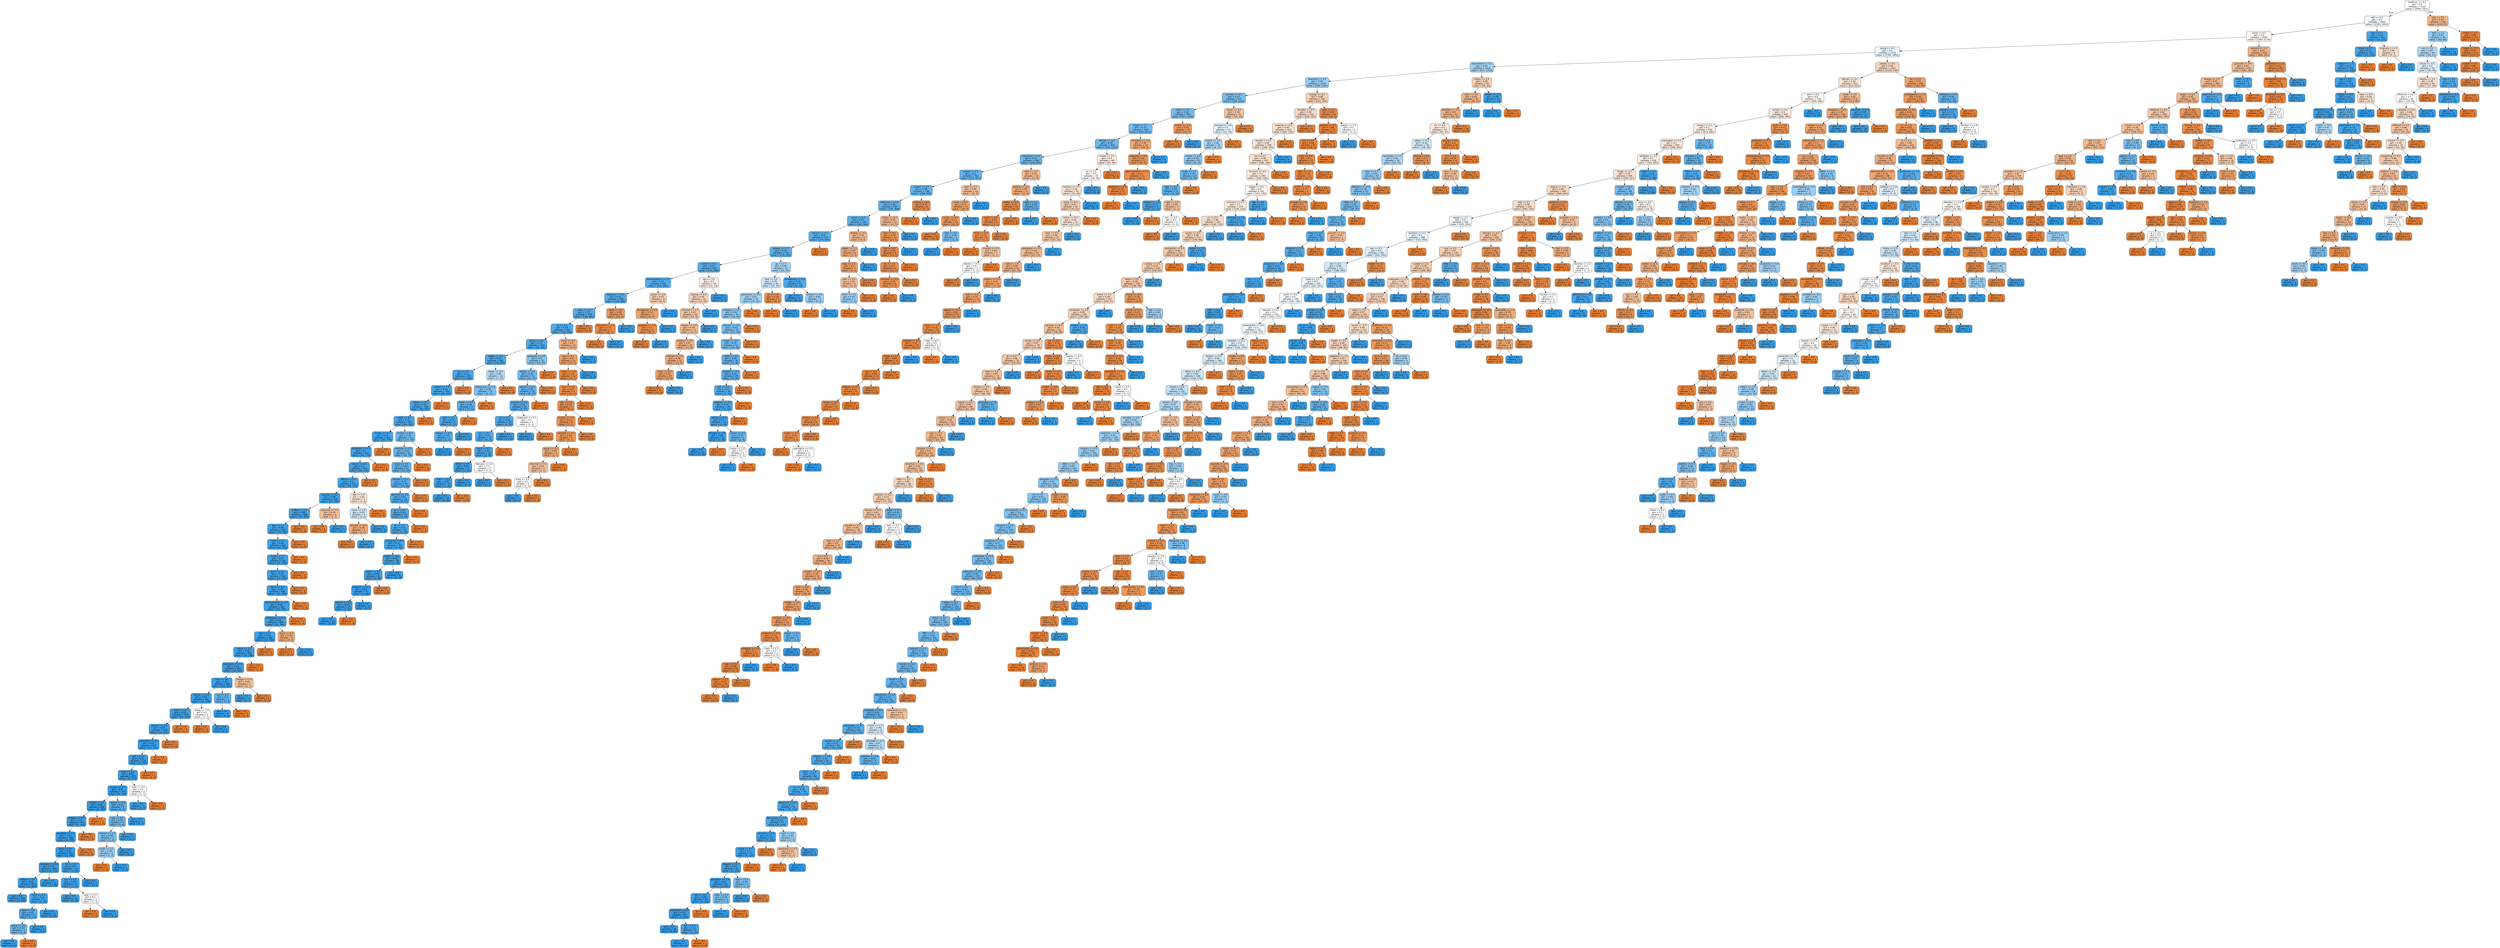 digraph Tree {
node [shape=box, style="filled, rounded", color="black", fontname=helvetica] ;
edge [fontname=helvetica] ;
0 [label="professor <= 0.5\ngini = 0.5\nsamples = 3152\nvalue = [2499, 2501]", fillcolor="#399de500"] ;
1 [label="self <= 0.5\ngini = 0.5\nsamples = 2962\nvalue = [2283, 2410]", fillcolor="#399de50d"] ;
0 -> 1 [labeldistance=2.5, labelangle=45, headlabel="True"] ;
2 [label="came <= 0.5\ngini = 0.5\nsamples = 2803\nvalue = [2264, 2179]", fillcolor="#e581390a"] ;
1 -> 2 ;
3 [label="would <= 0.5\ngini = 0.5\nsamples = 2375\nvalue = [1796, 1992]", fillcolor="#399de519"] ;
2 -> 3 ;
4 [label="department <= 0.5\ngini = 0.45\nsamples = 1214\nvalue = [677, 1258]", fillcolor="#399de576"] ;
3 -> 4 ;
5 [label="president <= 0.5\ngini = 0.44\nsamples = 1119\nvalue = [580, 1195]", fillcolor="#399de583"] ;
4 -> 5 ;
6 [label="worked <= 0.5\ngini = 0.37\nsamples = 875\nvalue = [339, 1042]", fillcolor="#399de5ac"] ;
5 -> 6 ;
7 [label="cartel <= 0.5\ngini = 0.36\nsamples = 850\nvalue = [313, 1028]", fillcolor="#399de5b1"] ;
6 -> 7 ;
8 [label="player <= 0.5\ngini = 0.35\nsamples = 840\nvalue = [299, 1025]", fillcolor="#399de5b5"] ;
7 -> 8 ;
9 [label="officials <= 0.5\ngini = 0.34\nsamples = 826\nvalue = [280, 1019]", fillcolor="#399de5b9"] ;
8 -> 9 ;
10 [label="executive <= 0.5\ngini = 0.31\nsamples = 780\nvalue = [239, 985]", fillcolor="#399de5c1"] ;
9 -> 10 ;
11 [label="played <= 0.5\ngini = 0.3\nsamples = 762\nvalue = [222, 977]", fillcolor="#399de5c5"] ;
10 -> 11 ;
12 [label="hudson <= 0.5\ngini = 0.29\nsamples = 746\nvalue = [206, 969]", fillcolor="#399de5c9"] ;
11 -> 12 ;
13 [label="television <= 0.5\ngini = 0.28\nsamples = 740\nvalue = [195, 968]", fillcolor="#399de5cc"] ;
12 -> 13 ;
14 [label="prove <= 0.5\ngini = 0.27\nsamples = 728\nvalue = [183, 963]", fillcolor="#399de5cf"] ;
13 -> 14 ;
15 [label="service <= 1.5\ngini = 0.26\nsamples = 719\nvalue = [174, 959]", fillcolor="#399de5d1"] ;
14 -> 15 ;
16 [label="already <= 0.5\ngini = 0.26\nsamples = 716\nvalue = [170, 959]", fillcolor="#399de5d2"] ;
15 -> 16 ;
17 [label="wrote <= 0.5\ngini = 0.23\nsamples = 665\nvalue = [141, 906]", fillcolor="#399de5d7"] ;
16 -> 17 ;
18 [label="representative <= 0.5\ngini = 0.22\nsamples = 645\nvalue = [126, 893]", fillcolor="#399de5db"] ;
17 -> 18 ;
19 [label="sessions <= 0.5\ngini = 0.21\nsamples = 636\nvalue = [118, 888]", fillcolor="#399de5dd"] ;
18 -> 19 ;
20 [label="crash <= 1.0\ngini = 0.19\nsamples = 628\nvalue = [108, 886]", fillcolor="#399de5e0"] ;
19 -> 20 ;
21 [label="ap <= 0.5\ngini = 0.19\nsamples = 626\nvalue = [105, 886]", fillcolor="#399de5e1"] ;
20 -> 21 ;
22 [label="police <= 0.5\ngini = 0.17\nsamples = 614\nvalue = [92, 881]", fillcolor="#399de5e4"] ;
21 -> 22 ;
23 [label="safety <= 0.5\ngini = 0.15\nsamples = 582\nvalue = [78, 844]", fillcolor="#399de5e7"] ;
22 -> 23 ;
24 [label="fat <= 1.5\ngini = 0.14\nsamples = 570\nvalue = [71, 833]", fillcolor="#399de5e9"] ;
23 -> 24 ;
25 [label="actress <= 2.5\ngini = 0.14\nsamples = 569\nvalue = [68, 833]", fillcolor="#399de5ea"] ;
24 -> 25 ;
26 [label="hiding <= 0.5\ngini = 0.14\nsamples = 568\nvalue = [66, 833]", fillcolor="#399de5eb"] ;
25 -> 26 ;
27 [label="made <= 0.5\ngini = 0.13\nsamples = 567\nvalue = [64, 833]", fillcolor="#399de5eb"] ;
26 -> 27 ;
28 [label="brings <= 1.0\ngini = 0.11\nsamples = 516\nvalue = [47, 774]", fillcolor="#399de5f0"] ;
27 -> 28 ;
29 [label="anywhere <= 0.5\ngini = 0.1\nsamples = 515\nvalue = [45, 774]", fillcolor="#399de5f0"] ;
28 -> 29 ;
30 [label="caucus <= 0.5\ngini = 0.1\nsamples = 514\nvalue = [43, 774]", fillcolor="#399de5f1"] ;
29 -> 30 ;
31 [label="official <= 0.5\ngini = 0.1\nsamples = 513\nvalue = [42, 774]", fillcolor="#399de5f1"] ;
30 -> 31 ;
32 [label="equality <= 0.5\ngini = 0.09\nsamples = 508\nvalue = [37, 770]", fillcolor="#399de5f3"] ;
31 -> 32 ;
33 [label="shifted <= 0.5\ngini = 0.08\nsamples = 506\nvalue = [35, 769]", fillcolor="#399de5f3"] ;
32 -> 33 ;
34 [label="ben <= 1.5\ngini = 0.08\nsamples = 505\nvalue = [33, 769]", fillcolor="#399de5f4"] ;
33 -> 34 ;
35 [label="faith <= 2.5\ngini = 0.08\nsamples = 504\nvalue = [32, 769]", fillcolor="#399de5f4"] ;
34 -> 35 ;
36 [label="smith <= 2.5\ngini = 0.07\nsamples = 503\nvalue = [31, 769]", fillcolor="#399de5f5"] ;
35 -> 36 ;
37 [label="push <= 0.5\ngini = 0.07\nsamples = 500\nvalue = [27, 769]", fillcolor="#399de5f6"] ;
36 -> 37 ;
38 [label="fierce <= 0.5\ngini = 0.06\nsamples = 498\nvalue = [25, 769]", fillcolor="#399de5f7"] ;
37 -> 38 ;
39 [label="administration <= 2.5\ngini = 0.06\nsamples = 497\nvalue = [24, 769]", fillcolor="#399de5f7"] ;
38 -> 39 ;
40 [label="colleagues <= 0.5\ngini = 0.06\nsamples = 496\nvalue = [23, 769]", fillcolor="#399de5f7"] ;
39 -> 40 ;
41 [label="root <= 1.5\ngini = 0.05\nsamples = 492\nvalue = [20, 768]", fillcolor="#399de5f8"] ;
40 -> 41 ;
42 [label="cause <= 2.5\ngini = 0.05\nsamples = 491\nvalue = [19, 768]", fillcolor="#399de5f9"] ;
41 -> 42 ;
43 [label="everybody <= 0.5\ngini = 0.04\nsamples = 490\nvalue = [18, 768]", fillcolor="#399de5f9"] ;
42 -> 43 ;
44 [label="chris <= 0.5\ngini = 0.04\nsamples = 488\nvalue = [16, 767]", fillcolor="#399de5fa"] ;
43 -> 44 ;
45 [label="classes <= 0.5\ngini = 0.04\nsamples = 481\nvalue = [14, 758]", fillcolor="#399de5fa"] ;
44 -> 45 ;
46 [label="hurt <= 1.5\ngini = 0.03\nsamples = 479\nvalue = [13, 757]", fillcolor="#399de5fb"] ;
45 -> 46 ;
47 [label="picture <= 2.5\ngini = 0.03\nsamples = 478\nvalue = [12, 757]", fillcolor="#399de5fb"] ;
46 -> 47 ;
48 [label="chancellor <= 0.5\ngini = 0.03\nsamples = 477\nvalue = [11, 757]", fillcolor="#399de5fb"] ;
47 -> 48 ;
49 [label="pen <= 3.5\ngini = 0.02\nsamples = 476\nvalue = [9, 757]", fillcolor="#399de5fc"] ;
48 -> 49 ;
50 [label="todd <= 0.5\ngini = 0.02\nsamples = 475\nvalue = [8, 757]", fillcolor="#399de5fc"] ;
49 -> 50 ;
51 [label="annual <= 0.5\ngini = 0.02\nsamples = 473\nvalue = [7, 756]", fillcolor="#399de5fd"] ;
50 -> 51 ;
52 [label="raised <= 1.5\ngini = 0.02\nsamples = 468\nvalue = [6, 749]", fillcolor="#399de5fd"] ;
51 -> 52 ;
53 [label="notably <= 0.5\ngini = 0.01\nsamples = 467\nvalue = [5, 749]", fillcolor="#399de5fd"] ;
52 -> 53 ;
54 [label="penalties <= 0.5\ngini = 0.01\nsamples = 466\nvalue = [4, 749]", fillcolor="#399de5fe"] ;
53 -> 54 ;
55 [label="away <= 0.5\ngini = 0.01\nsamples = 465\nvalue = [3, 749]", fillcolor="#399de5fe"] ;
54 -> 55 ;
56 [label="facebook <= 0.5\ngini = 0.01\nsamples = 446\nvalue = [2, 723]", fillcolor="#399de5fe"] ;
55 -> 56 ;
57 [label="follow <= 0.5\ngini = 0.01\nsamples = 413\nvalue = [2, 664]", fillcolor="#399de5fe"] ;
56 -> 57 ;
58 [label="gini = 0.0\nsamples = 396\nvalue = [0, 636]", fillcolor="#399de5ff"] ;
57 -> 58 ;
59 [label="need <= 0.5\ngini = 0.12\nsamples = 17\nvalue = [2, 28]", fillcolor="#399de5ed"] ;
57 -> 59 ;
60 [label="want <= 0.5\ngini = 0.22\nsamples = 9\nvalue = [2, 14]", fillcolor="#399de5db"] ;
59 -> 60 ;
61 [label="going <= 0.5\ngini = 0.32\nsamples = 7\nvalue = [2, 8]", fillcolor="#399de5bf"] ;
60 -> 61 ;
62 [label="gini = 0.0\nsamples = 5\nvalue = [0, 8]", fillcolor="#399de5ff"] ;
61 -> 62 ;
63 [label="gini = 0.0\nsamples = 2\nvalue = [2, 0]", fillcolor="#e58139ff"] ;
61 -> 63 ;
64 [label="gini = 0.0\nsamples = 2\nvalue = [0, 6]", fillcolor="#399de5ff"] ;
60 -> 64 ;
65 [label="gini = 0.0\nsamples = 8\nvalue = [0, 14]", fillcolor="#399de5ff"] ;
59 -> 65 ;
66 [label="gini = 0.0\nsamples = 33\nvalue = [0, 59]", fillcolor="#399de5ff"] ;
56 -> 66 ;
67 [label="lot <= 0.5\ngini = 0.07\nsamples = 19\nvalue = [1, 26]", fillcolor="#399de5f5"] ;
55 -> 67 ;
68 [label="loss <= 0.5\ngini = 0.08\nsamples = 17\nvalue = [1, 22]", fillcolor="#399de5f3"] ;
67 -> 68 ;
69 [label="gini = 0.0\nsamples = 15\nvalue = [0, 21]", fillcolor="#399de5ff"] ;
68 -> 69 ;
70 [label="spot <= 0.5\ngini = 0.5\nsamples = 2\nvalue = [1, 1]", fillcolor="#e5813900"] ;
68 -> 70 ;
71 [label="gini = 0.0\nsamples = 1\nvalue = [1, 0]", fillcolor="#e58139ff"] ;
70 -> 71 ;
72 [label="gini = 0.0\nsamples = 1\nvalue = [0, 1]", fillcolor="#399de5ff"] ;
70 -> 72 ;
73 [label="gini = 0.0\nsamples = 2\nvalue = [0, 4]", fillcolor="#399de5ff"] ;
67 -> 73 ;
74 [label="gini = 0.0\nsamples = 1\nvalue = [1, 0]", fillcolor="#e58139ff"] ;
54 -> 74 ;
75 [label="gini = 0.0\nsamples = 1\nvalue = [1, 0]", fillcolor="#e58139ff"] ;
53 -> 75 ;
76 [label="gini = 0.0\nsamples = 1\nvalue = [1, 0]", fillcolor="#e58139ff"] ;
52 -> 76 ;
77 [label="reason <= 0.5\ngini = 0.22\nsamples = 5\nvalue = [1, 7]", fillcolor="#399de5db"] ;
51 -> 77 ;
78 [label="real <= 0.5\ngini = 0.32\nsamples = 4\nvalue = [1, 4]", fillcolor="#399de5bf"] ;
77 -> 78 ;
79 [label="internal <= 1.0\ngini = 0.38\nsamples = 3\nvalue = [1, 3]", fillcolor="#399de5aa"] ;
78 -> 79 ;
80 [label="public <= 0.5\ngini = 0.44\nsamples = 2\nvalue = [1, 2]", fillcolor="#399de57f"] ;
79 -> 80 ;
81 [label="gini = 0.0\nsamples = 1\nvalue = [1, 0]", fillcolor="#e58139ff"] ;
80 -> 81 ;
82 [label="gini = 0.0\nsamples = 1\nvalue = [0, 2]", fillcolor="#399de5ff"] ;
80 -> 82 ;
83 [label="gini = 0.0\nsamples = 1\nvalue = [0, 1]", fillcolor="#399de5ff"] ;
79 -> 83 ;
84 [label="gini = 0.0\nsamples = 1\nvalue = [0, 1]", fillcolor="#399de5ff"] ;
78 -> 84 ;
85 [label="gini = 0.0\nsamples = 1\nvalue = [0, 3]", fillcolor="#399de5ff"] ;
77 -> 85 ;
86 [label="soon <= 0.5\ngini = 0.5\nsamples = 2\nvalue = [1, 1]", fillcolor="#e5813900"] ;
50 -> 86 ;
87 [label="gini = 0.0\nsamples = 1\nvalue = [0, 1]", fillcolor="#399de5ff"] ;
86 -> 87 ;
88 [label="gini = 0.0\nsamples = 1\nvalue = [1, 0]", fillcolor="#e58139ff"] ;
86 -> 88 ;
89 [label="gini = 0.0\nsamples = 1\nvalue = [1, 0]", fillcolor="#e58139ff"] ;
49 -> 89 ;
90 [label="gini = 0.0\nsamples = 1\nvalue = [2, 0]", fillcolor="#e58139ff"] ;
48 -> 90 ;
91 [label="gini = 0.0\nsamples = 1\nvalue = [1, 0]", fillcolor="#e58139ff"] ;
47 -> 91 ;
92 [label="gini = 0.0\nsamples = 1\nvalue = [1, 0]", fillcolor="#e58139ff"] ;
46 -> 92 ;
93 [label="along <= 1.0\ngini = 0.5\nsamples = 2\nvalue = [1, 1]", fillcolor="#e5813900"] ;
45 -> 93 ;
94 [label="gini = 0.0\nsamples = 1\nvalue = [1, 0]", fillcolor="#e58139ff"] ;
93 -> 94 ;
95 [label="gini = 0.0\nsamples = 1\nvalue = [0, 1]", fillcolor="#399de5ff"] ;
93 -> 95 ;
96 [label="ian <= 0.5\ngini = 0.3\nsamples = 7\nvalue = [2, 9]", fillcolor="#399de5c6"] ;
44 -> 96 ;
97 [label="gini = 0.0\nsamples = 6\nvalue = [0, 9]", fillcolor="#399de5ff"] ;
96 -> 97 ;
98 [label="gini = 0.0\nsamples = 1\nvalue = [2, 0]", fillcolor="#e58139ff"] ;
96 -> 98 ;
99 [label="change <= 0.5\ngini = 0.44\nsamples = 2\nvalue = [2, 1]", fillcolor="#e581397f"] ;
43 -> 99 ;
100 [label="gini = 0.0\nsamples = 1\nvalue = [0, 1]", fillcolor="#399de5ff"] ;
99 -> 100 ;
101 [label="gini = 0.0\nsamples = 1\nvalue = [2, 0]", fillcolor="#e58139ff"] ;
99 -> 101 ;
102 [label="gini = 0.0\nsamples = 1\nvalue = [1, 0]", fillcolor="#e58139ff"] ;
42 -> 102 ;
103 [label="gini = 0.0\nsamples = 1\nvalue = [1, 0]", fillcolor="#e58139ff"] ;
41 -> 103 ;
104 [label="since <= 0.5\ngini = 0.38\nsamples = 4\nvalue = [3, 1]", fillcolor="#e58139aa"] ;
40 -> 104 ;
105 [label="gini = 0.0\nsamples = 3\nvalue = [3, 0]", fillcolor="#e58139ff"] ;
104 -> 105 ;
106 [label="gini = 0.0\nsamples = 1\nvalue = [0, 1]", fillcolor="#399de5ff"] ;
104 -> 106 ;
107 [label="gini = 0.0\nsamples = 1\nvalue = [1, 0]", fillcolor="#e58139ff"] ;
39 -> 107 ;
108 [label="gini = 0.0\nsamples = 1\nvalue = [1, 0]", fillcolor="#e58139ff"] ;
38 -> 108 ;
109 [label="gini = 0.0\nsamples = 2\nvalue = [2, 0]", fillcolor="#e58139ff"] ;
37 -> 109 ;
110 [label="gini = 0.0\nsamples = 3\nvalue = [4, 0]", fillcolor="#e58139ff"] ;
36 -> 110 ;
111 [label="gini = 0.0\nsamples = 1\nvalue = [1, 0]", fillcolor="#e58139ff"] ;
35 -> 111 ;
112 [label="gini = 0.0\nsamples = 1\nvalue = [1, 0]", fillcolor="#e58139ff"] ;
34 -> 112 ;
113 [label="gini = 0.0\nsamples = 1\nvalue = [2, 0]", fillcolor="#e58139ff"] ;
33 -> 113 ;
114 [label="requiring <= 0.5\ngini = 0.44\nsamples = 2\nvalue = [2, 1]", fillcolor="#e581397f"] ;
32 -> 114 ;
115 [label="gini = 0.0\nsamples = 1\nvalue = [2, 0]", fillcolor="#e58139ff"] ;
114 -> 115 ;
116 [label="gini = 0.0\nsamples = 1\nvalue = [0, 1]", fillcolor="#399de5ff"] ;
114 -> 116 ;
117 [label="rate <= 2.0\ngini = 0.49\nsamples = 5\nvalue = [5, 4]", fillcolor="#e5813933"] ;
31 -> 117 ;
118 [label="close <= 1.0\ngini = 0.49\nsamples = 4\nvalue = [3, 4]", fillcolor="#399de540"] ;
117 -> 118 ;
119 [label="founder <= 0.5\ngini = 0.38\nsamples = 3\nvalue = [3, 1]", fillcolor="#e58139aa"] ;
118 -> 119 ;
120 [label="gini = 0.0\nsamples = 2\nvalue = [3, 0]", fillcolor="#e58139ff"] ;
119 -> 120 ;
121 [label="gini = 0.0\nsamples = 1\nvalue = [0, 1]", fillcolor="#399de5ff"] ;
119 -> 121 ;
122 [label="gini = 0.0\nsamples = 1\nvalue = [0, 3]", fillcolor="#399de5ff"] ;
118 -> 122 ;
123 [label="gini = 0.0\nsamples = 1\nvalue = [2, 0]", fillcolor="#e58139ff"] ;
117 -> 123 ;
124 [label="gini = 0.0\nsamples = 1\nvalue = [1, 0]", fillcolor="#e58139ff"] ;
30 -> 124 ;
125 [label="gini = 0.0\nsamples = 1\nvalue = [2, 0]", fillcolor="#e58139ff"] ;
29 -> 125 ;
126 [label="gini = 0.0\nsamples = 1\nvalue = [2, 0]", fillcolor="#e58139ff"] ;
28 -> 126 ;
127 [label="britain <= 0.5\ngini = 0.35\nsamples = 51\nvalue = [17, 59]", fillcolor="#399de5b6"] ;
27 -> 127 ;
128 [label="machine <= 0.5\ngini = 0.32\nsamples = 49\nvalue = [15, 59]", fillcolor="#399de5be"] ;
127 -> 128 ;
129 [label="actor <= 0.5\ngini = 0.28\nsamples = 47\nvalue = [12, 59]", fillcolor="#399de5cb"] ;
128 -> 129 ;
130 [label="version <= 0.5\ngini = 0.25\nsamples = 45\nvalue = [10, 59]", fillcolor="#399de5d4"] ;
129 -> 130 ;
131 [label="genuine <= 0.5\ngini = 0.21\nsamples = 44\nvalue = [8, 59]", fillcolor="#399de5dc"] ;
130 -> 131 ;
132 [label="pic <= 0.5\ngini = 0.19\nsamples = 43\nvalue = [7, 59]", fillcolor="#399de5e1"] ;
131 -> 132 ;
133 [label="dr <= 1.5\ngini = 0.14\nsamples = 41\nvalue = [5, 59]", fillcolor="#399de5e9"] ;
132 -> 133 ;
134 [label="changing <= 0.5\ngini = 0.12\nsamples = 40\nvalue = [4, 59]", fillcolor="#399de5ee"] ;
133 -> 134 ;
135 [label="added <= 0.5\ngini = 0.06\nsamples = 38\nvalue = [2, 59]", fillcolor="#399de5f6"] ;
134 -> 135 ;
136 [label="either <= 0.5\ngini = 0.08\nsamples = 32\nvalue = [2, 49]", fillcolor="#399de5f5"] ;
135 -> 136 ;
137 [label="however <= 0.5\ngini = 0.04\nsamples = 31\nvalue = [1, 49]", fillcolor="#399de5fa"] ;
136 -> 137 ;
138 [label="second <= 0.5\ngini = 0.05\nsamples = 25\nvalue = [1, 40]", fillcolor="#399de5f9"] ;
137 -> 138 ;
139 [label="gini = 0.0\nsamples = 24\nvalue = [0, 40]", fillcolor="#399de5ff"] ;
138 -> 139 ;
140 [label="gini = 0.0\nsamples = 1\nvalue = [1, 0]", fillcolor="#e58139ff"] ;
138 -> 140 ;
141 [label="gini = 0.0\nsamples = 6\nvalue = [0, 9]", fillcolor="#399de5ff"] ;
137 -> 141 ;
142 [label="gini = 0.0\nsamples = 1\nvalue = [1, 0]", fillcolor="#e58139ff"] ;
136 -> 142 ;
143 [label="gini = 0.0\nsamples = 6\nvalue = [0, 10]", fillcolor="#399de5ff"] ;
135 -> 143 ;
144 [label="gini = 0.0\nsamples = 2\nvalue = [2, 0]", fillcolor="#e58139ff"] ;
134 -> 144 ;
145 [label="gini = 0.0\nsamples = 1\nvalue = [1, 0]", fillcolor="#e58139ff"] ;
133 -> 145 ;
146 [label="gini = 0.0\nsamples = 2\nvalue = [2, 0]", fillcolor="#e58139ff"] ;
132 -> 146 ;
147 [label="gini = 0.0\nsamples = 1\nvalue = [1, 0]", fillcolor="#e58139ff"] ;
131 -> 147 ;
148 [label="gini = 0.0\nsamples = 1\nvalue = [2, 0]", fillcolor="#e58139ff"] ;
130 -> 148 ;
149 [label="gini = 0.0\nsamples = 2\nvalue = [2, 0]", fillcolor="#e58139ff"] ;
129 -> 149 ;
150 [label="gini = 0.0\nsamples = 2\nvalue = [3, 0]", fillcolor="#e58139ff"] ;
128 -> 150 ;
151 [label="gini = 0.0\nsamples = 2\nvalue = [2, 0]", fillcolor="#e58139ff"] ;
127 -> 151 ;
152 [label="gini = 0.0\nsamples = 1\nvalue = [2, 0]", fillcolor="#e58139ff"] ;
26 -> 152 ;
153 [label="gini = 0.0\nsamples = 1\nvalue = [2, 0]", fillcolor="#e58139ff"] ;
25 -> 153 ;
154 [label="gini = 0.0\nsamples = 1\nvalue = [3, 0]", fillcolor="#e58139ff"] ;
24 -> 154 ;
155 [label="states <= 0.5\ngini = 0.48\nsamples = 12\nvalue = [7, 11]", fillcolor="#399de55d"] ;
23 -> 155 ;
156 [label="democracy <= 1.5\ngini = 0.39\nsamples = 10\nvalue = [4, 11]", fillcolor="#399de5a2"] ;
155 -> 156 ;
157 [label="north <= 0.5\ngini = 0.26\nsamples = 9\nvalue = [2, 11]", fillcolor="#399de5d1"] ;
156 -> 157 ;
158 [label="well <= 0.5\ngini = 0.15\nsamples = 8\nvalue = [1, 11]", fillcolor="#399de5e8"] ;
157 -> 158 ;
159 [label="nations <= 0.5\ngini = 0.24\nsamples = 5\nvalue = [1, 6]", fillcolor="#399de5d4"] ;
158 -> 159 ;
160 [label="gini = 0.0\nsamples = 4\nvalue = [0, 6]", fillcolor="#399de5ff"] ;
159 -> 160 ;
161 [label="gini = 0.0\nsamples = 1\nvalue = [1, 0]", fillcolor="#e58139ff"] ;
159 -> 161 ;
162 [label="gini = 0.0\nsamples = 3\nvalue = [0, 5]", fillcolor="#399de5ff"] ;
158 -> 162 ;
163 [label="gini = 0.0\nsamples = 1\nvalue = [1, 0]", fillcolor="#e58139ff"] ;
157 -> 163 ;
164 [label="gini = 0.0\nsamples = 1\nvalue = [2, 0]", fillcolor="#e58139ff"] ;
156 -> 164 ;
165 [label="gini = 0.0\nsamples = 2\nvalue = [3, 0]", fillcolor="#e58139ff"] ;
155 -> 165 ;
166 [label="generally <= 0.5\ngini = 0.4\nsamples = 32\nvalue = [14, 37]", fillcolor="#399de59f"] ;
22 -> 166 ;
167 [label="details <= 0.5\ngini = 0.35\nsamples = 31\nvalue = [11, 37]", fillcolor="#399de5b3"] ;
166 -> 167 ;
168 [label="struck <= 0.5\ngini = 0.29\nsamples = 28\nvalue = [8, 37]", fillcolor="#399de5c8"] ;
167 -> 168 ;
169 [label="activists <= 0.5\ngini = 0.21\nsamples = 26\nvalue = [5, 37]", fillcolor="#399de5dd"] ;
168 -> 169 ;
170 [label="ed <= 0.5\ngini = 0.18\nsamples = 24\nvalue = [4, 36]", fillcolor="#399de5e3"] ;
169 -> 170 ;
171 [label="jan <= 0.5\ngini = 0.23\nsamples = 20\nvalue = [4, 26]", fillcolor="#399de5d8"] ;
170 -> 171 ;
172 [label="back <= 0.5\ngini = 0.13\nsamples = 19\nvalue = [2, 26]", fillcolor="#399de5eb"] ;
171 -> 172 ;
173 [label="effort <= 0.5\ngini = 0.07\nsamples = 17\nvalue = [1, 25]", fillcolor="#399de5f5"] ;
172 -> 173 ;
174 [label="fight <= 0.5\ngini = 0.09\nsamples = 14\nvalue = [1, 20]", fillcolor="#399de5f2"] ;
173 -> 174 ;
175 [label="gini = 0.0\nsamples = 13\nvalue = [0, 20]", fillcolor="#399de5ff"] ;
174 -> 175 ;
176 [label="gini = 0.0\nsamples = 1\nvalue = [1, 0]", fillcolor="#e58139ff"] ;
174 -> 176 ;
177 [label="gini = 0.0\nsamples = 3\nvalue = [0, 5]", fillcolor="#399de5ff"] ;
173 -> 177 ;
178 [label="february <= 0.5\ngini = 0.5\nsamples = 2\nvalue = [1, 1]", fillcolor="#e5813900"] ;
172 -> 178 ;
179 [label="gini = 0.0\nsamples = 1\nvalue = [0, 1]", fillcolor="#399de5ff"] ;
178 -> 179 ;
180 [label="gini = 0.0\nsamples = 1\nvalue = [1, 0]", fillcolor="#e58139ff"] ;
178 -> 180 ;
181 [label="gini = 0.0\nsamples = 1\nvalue = [2, 0]", fillcolor="#e58139ff"] ;
171 -> 181 ;
182 [label="gini = 0.0\nsamples = 4\nvalue = [0, 10]", fillcolor="#399de5ff"] ;
170 -> 182 ;
183 [label="statement <= 0.5\ngini = 0.5\nsamples = 2\nvalue = [1, 1]", fillcolor="#e5813900"] ;
169 -> 183 ;
184 [label="gini = 0.0\nsamples = 1\nvalue = [0, 1]", fillcolor="#399de5ff"] ;
183 -> 184 ;
185 [label="gini = 0.0\nsamples = 1\nvalue = [1, 0]", fillcolor="#e58139ff"] ;
183 -> 185 ;
186 [label="gini = 0.0\nsamples = 2\nvalue = [3, 0]", fillcolor="#e58139ff"] ;
168 -> 186 ;
187 [label="gini = 0.0\nsamples = 3\nvalue = [3, 0]", fillcolor="#e58139ff"] ;
167 -> 187 ;
188 [label="gini = 0.0\nsamples = 1\nvalue = [3, 0]", fillcolor="#e58139ff"] ;
166 -> 188 ;
189 [label="fiscal <= 0.5\ngini = 0.4\nsamples = 12\nvalue = [13, 5]", fillcolor="#e581399d"] ;
21 -> 189 ;
190 [label="law <= 0.5\ngini = 0.3\nsamples = 11\nvalue = [13, 3]", fillcolor="#e58139c4"] ;
189 -> 190 ;
191 [label="million <= 1.5\ngini = 0.13\nsamples = 10\nvalue = [13, 1]", fillcolor="#e58139eb"] ;
190 -> 191 ;
192 [label="year <= 0.5\ngini = 0.15\nsamples = 9\nvalue = [11, 1]", fillcolor="#e58139e8"] ;
191 -> 192 ;
193 [label="pen <= 0.5\ngini = 0.18\nsamples = 7\nvalue = [9, 1]", fillcolor="#e58139e3"] ;
192 -> 193 ;
194 [label="country <= 0.5\ngini = 0.22\nsamples = 6\nvalue = [7, 1]", fillcolor="#e58139db"] ;
193 -> 194 ;
195 [label="saturday <= 0.5\ngini = 0.28\nsamples = 5\nvalue = [5, 1]", fillcolor="#e58139cc"] ;
194 -> 195 ;
196 [label="going <= 0.5\ngini = 0.38\nsamples = 4\nvalue = [3, 1]", fillcolor="#e58139aa"] ;
195 -> 196 ;
197 [label="returned <= 0.5\ngini = 0.44\nsamples = 3\nvalue = [2, 1]", fillcolor="#e581397f"] ;
196 -> 197 ;
198 [label="busy <= 0.5\ngini = 0.5\nsamples = 2\nvalue = [1, 1]", fillcolor="#e5813900"] ;
197 -> 198 ;
199 [label="gini = 0.0\nsamples = 1\nvalue = [0, 1]", fillcolor="#399de5ff"] ;
198 -> 199 ;
200 [label="gini = 0.0\nsamples = 1\nvalue = [1, 0]", fillcolor="#e58139ff"] ;
198 -> 200 ;
201 [label="gini = 0.0\nsamples = 1\nvalue = [1, 0]", fillcolor="#e58139ff"] ;
197 -> 201 ;
202 [label="gini = 0.0\nsamples = 1\nvalue = [1, 0]", fillcolor="#e58139ff"] ;
196 -> 202 ;
203 [label="gini = 0.0\nsamples = 1\nvalue = [2, 0]", fillcolor="#e58139ff"] ;
195 -> 203 ;
204 [label="gini = 0.0\nsamples = 1\nvalue = [2, 0]", fillcolor="#e58139ff"] ;
194 -> 204 ;
205 [label="gini = 0.0\nsamples = 1\nvalue = [2, 0]", fillcolor="#e58139ff"] ;
193 -> 205 ;
206 [label="gini = 0.0\nsamples = 2\nvalue = [2, 0]", fillcolor="#e58139ff"] ;
192 -> 206 ;
207 [label="gini = 0.0\nsamples = 1\nvalue = [2, 0]", fillcolor="#e58139ff"] ;
191 -> 207 ;
208 [label="gini = 0.0\nsamples = 1\nvalue = [0, 2]", fillcolor="#399de5ff"] ;
190 -> 208 ;
209 [label="gini = 0.0\nsamples = 1\nvalue = [0, 2]", fillcolor="#399de5ff"] ;
189 -> 209 ;
210 [label="gini = 0.0\nsamples = 2\nvalue = [3, 0]", fillcolor="#e58139ff"] ;
20 -> 210 ;
211 [label="newly <= 0.5\ngini = 0.28\nsamples = 8\nvalue = [10, 2]", fillcolor="#e58139cc"] ;
19 -> 211 ;
212 [label="industrial <= 1.0\ngini = 0.17\nsamples = 7\nvalue = [10, 1]", fillcolor="#e58139e6"] ;
211 -> 212 ;
213 [label="gini = 0.0\nsamples = 6\nvalue = [10, 0]", fillcolor="#e58139ff"] ;
212 -> 213 ;
214 [label="gini = 0.0\nsamples = 1\nvalue = [0, 1]", fillcolor="#399de5ff"] ;
212 -> 214 ;
215 [label="gini = 0.0\nsamples = 1\nvalue = [0, 1]", fillcolor="#399de5ff"] ;
211 -> 215 ;
216 [label="given <= 0.5\ngini = 0.47\nsamples = 9\nvalue = [8, 5]", fillcolor="#e5813960"] ;
18 -> 216 ;
217 [label="throughout <= 0.5\ngini = 0.32\nsamples = 7\nvalue = [8, 2]", fillcolor="#e58139bf"] ;
216 -> 217 ;
218 [label="together <= 0.5\ngini = 0.2\nsamples = 6\nvalue = [8, 1]", fillcolor="#e58139df"] ;
217 -> 218 ;
219 [label="gini = 0.0\nsamples = 5\nvalue = [8, 0]", fillcolor="#e58139ff"] ;
218 -> 219 ;
220 [label="gini = 0.0\nsamples = 1\nvalue = [0, 1]", fillcolor="#399de5ff"] ;
218 -> 220 ;
221 [label="gini = 0.0\nsamples = 1\nvalue = [0, 1]", fillcolor="#399de5ff"] ;
217 -> 221 ;
222 [label="gini = 0.0\nsamples = 2\nvalue = [0, 3]", fillcolor="#399de5ff"] ;
216 -> 222 ;
223 [label="see <= 4.5\ngini = 0.5\nsamples = 20\nvalue = [15, 13]", fillcolor="#e5813922"] ;
17 -> 223 ;
224 [label="making <= 0.5\ngini = 0.48\nsamples = 19\nvalue = [15, 10]", fillcolor="#e5813955"] ;
223 -> 224 ;
225 [label="received <= 1.5\ngini = 0.45\nsamples = 18\nvalue = [15, 8]", fillcolor="#e5813977"] ;
224 -> 225 ;
226 [label="thanks <= 1.0\ngini = 0.43\nsamples = 17\nvalue = [15, 7]", fillcolor="#e5813988"] ;
225 -> 226 ;
227 [label="reading <= 0.5\ngini = 0.41\nsamples = 16\nvalue = [15, 6]", fillcolor="#e5813999"] ;
226 -> 227 ;
228 [label="michael <= 1.0\ngini = 0.38\nsamples = 15\nvalue = [15, 5]", fillcolor="#e58139aa"] ;
227 -> 228 ;
229 [label="share <= 0.5\ngini = 0.33\nsamples = 14\nvalue = [15, 4]", fillcolor="#e58139bb"] ;
228 -> 229 ;
230 [label="gini = 0.0\nsamples = 11\nvalue = [15, 0]", fillcolor="#e58139ff"] ;
229 -> 230 ;
231 [label="gini = 0.0\nsamples = 3\nvalue = [0, 4]", fillcolor="#399de5ff"] ;
229 -> 231 ;
232 [label="gini = 0.0\nsamples = 1\nvalue = [0, 1]", fillcolor="#399de5ff"] ;
228 -> 232 ;
233 [label="gini = 0.0\nsamples = 1\nvalue = [0, 1]", fillcolor="#399de5ff"] ;
227 -> 233 ;
234 [label="gini = 0.0\nsamples = 1\nvalue = [0, 1]", fillcolor="#399de5ff"] ;
226 -> 234 ;
235 [label="gini = 0.0\nsamples = 1\nvalue = [0, 1]", fillcolor="#399de5ff"] ;
225 -> 235 ;
236 [label="gini = 0.0\nsamples = 1\nvalue = [0, 2]", fillcolor="#399de5ff"] ;
224 -> 236 ;
237 [label="gini = 0.0\nsamples = 1\nvalue = [0, 3]", fillcolor="#399de5ff"] ;
223 -> 237 ;
238 [label="go <= 0.5\ngini = 0.46\nsamples = 51\nvalue = [29, 53]", fillcolor="#399de573"] ;
16 -> 238 ;
239 [label="spot <= 0.5\ngini = 0.49\nsamples = 40\nvalue = [27, 35]", fillcolor="#399de53a"] ;
238 -> 239 ;
240 [label="parliament <= 0.5\ngini = 0.45\nsamples = 36\nvalue = [18, 34]", fillcolor="#399de578"] ;
239 -> 240 ;
241 [label="violence <= 3.5\ngini = 0.41\nsamples = 34\nvalue = [14, 34]", fillcolor="#399de596"] ;
240 -> 241 ;
242 [label="election <= 3.0\ngini = 0.39\nsamples = 33\nvalue = [12, 34]", fillcolor="#399de5a5"] ;
241 -> 242 ;
243 [label="larger <= 0.5\ngini = 0.35\nsamples = 31\nvalue = [10, 34]", fillcolor="#399de5b4"] ;
242 -> 243 ;
244 [label="coffee <= 0.5\ngini = 0.28\nsamples = 30\nvalue = [7, 34]", fillcolor="#399de5ca"] ;
243 -> 244 ;
245 [label="forward <= 0.5\ngini = 0.26\nsamples = 29\nvalue = [6, 34]", fillcolor="#399de5d2"] ;
244 -> 245 ;
246 [label="two <= 2.5\ngini = 0.22\nsamples = 28\nvalue = [5, 34]", fillcolor="#399de5da"] ;
245 -> 246 ;
247 [label="supreme <= 0.5\ngini = 0.15\nsamples = 26\nvalue = [3, 34]", fillcolor="#399de5e9"] ;
246 -> 247 ;
248 [label="official <= 0.5\ngini = 0.1\nsamples = 25\nvalue = [2, 34]", fillcolor="#399de5f0"] ;
247 -> 248 ;
249 [label="though <= 1.5\ngini = 0.06\nsamples = 22\nvalue = [1, 30]", fillcolor="#399de5f6"] ;
248 -> 249 ;
250 [label="gini = 0.0\nsamples = 21\nvalue = [0, 30]", fillcolor="#399de5ff"] ;
249 -> 250 ;
251 [label="gini = 0.0\nsamples = 1\nvalue = [1, 0]", fillcolor="#e58139ff"] ;
249 -> 251 ;
252 [label="asking <= 0.5\ngini = 0.32\nsamples = 3\nvalue = [1, 4]", fillcolor="#399de5bf"] ;
248 -> 252 ;
253 [label="house <= 1.0\ngini = 0.5\nsamples = 2\nvalue = [1, 1]", fillcolor="#e5813900"] ;
252 -> 253 ;
254 [label="gini = 0.0\nsamples = 1\nvalue = [0, 1]", fillcolor="#399de5ff"] ;
253 -> 254 ;
255 [label="gini = 0.0\nsamples = 1\nvalue = [1, 0]", fillcolor="#e58139ff"] ;
253 -> 255 ;
256 [label="gini = 0.0\nsamples = 1\nvalue = [0, 3]", fillcolor="#399de5ff"] ;
252 -> 256 ;
257 [label="gini = 0.0\nsamples = 1\nvalue = [1, 0]", fillcolor="#e58139ff"] ;
247 -> 257 ;
258 [label="gini = 0.0\nsamples = 2\nvalue = [2, 0]", fillcolor="#e58139ff"] ;
246 -> 258 ;
259 [label="gini = 0.0\nsamples = 1\nvalue = [1, 0]", fillcolor="#e58139ff"] ;
245 -> 259 ;
260 [label="gini = 0.0\nsamples = 1\nvalue = [1, 0]", fillcolor="#e58139ff"] ;
244 -> 260 ;
261 [label="gini = 0.0\nsamples = 1\nvalue = [3, 0]", fillcolor="#e58139ff"] ;
243 -> 261 ;
262 [label="gini = 0.0\nsamples = 2\nvalue = [2, 0]", fillcolor="#e58139ff"] ;
242 -> 262 ;
263 [label="gini = 0.0\nsamples = 1\nvalue = [2, 0]", fillcolor="#e58139ff"] ;
241 -> 263 ;
264 [label="gini = 0.0\nsamples = 2\nvalue = [4, 0]", fillcolor="#e58139ff"] ;
240 -> 264 ;
265 [label="air <= 3.0\ngini = 0.18\nsamples = 4\nvalue = [9, 1]", fillcolor="#e58139e3"] ;
239 -> 265 ;
266 [label="gini = 0.0\nsamples = 3\nvalue = [9, 0]", fillcolor="#e58139ff"] ;
265 -> 266 ;
267 [label="gini = 0.0\nsamples = 1\nvalue = [0, 1]", fillcolor="#399de5ff"] ;
265 -> 267 ;
268 [label="threatening <= 0.5\ngini = 0.18\nsamples = 11\nvalue = [2, 18]", fillcolor="#399de5e3"] ;
238 -> 268 ;
269 [label="gini = 0.0\nsamples = 9\nvalue = [0, 14]", fillcolor="#399de5ff"] ;
268 -> 269 ;
270 [label="chance <= 0.5\ngini = 0.44\nsamples = 2\nvalue = [2, 4]", fillcolor="#399de57f"] ;
268 -> 270 ;
271 [label="gini = 0.0\nsamples = 1\nvalue = [2, 0]", fillcolor="#e58139ff"] ;
270 -> 271 ;
272 [label="gini = 0.0\nsamples = 1\nvalue = [0, 4]", fillcolor="#399de5ff"] ;
270 -> 272 ;
273 [label="gini = 0.0\nsamples = 3\nvalue = [4, 0]", fillcolor="#e58139ff"] ;
15 -> 273 ;
274 [label="feeling <= 0.5\ngini = 0.43\nsamples = 9\nvalue = [9, 4]", fillcolor="#e581398e"] ;
14 -> 274 ;
275 [label="added <= 1.5\ngini = 0.38\nsamples = 8\nvalue = [9, 3]", fillcolor="#e58139aa"] ;
274 -> 275 ;
276 [label="way <= 0.5\ngini = 0.3\nsamples = 7\nvalue = [9, 2]", fillcolor="#e58139c6"] ;
275 -> 276 ;
277 [label="john <= 0.5\ngini = 0.44\nsamples = 4\nvalue = [4, 2]", fillcolor="#e581397f"] ;
276 -> 277 ;
278 [label="north <= 1.0\ngini = 0.44\nsamples = 2\nvalue = [1, 2]", fillcolor="#399de57f"] ;
277 -> 278 ;
279 [label="gini = 0.0\nsamples = 1\nvalue = [1, 0]", fillcolor="#e58139ff"] ;
278 -> 279 ;
280 [label="gini = 0.0\nsamples = 1\nvalue = [0, 2]", fillcolor="#399de5ff"] ;
278 -> 280 ;
281 [label="gini = 0.0\nsamples = 2\nvalue = [3, 0]", fillcolor="#e58139ff"] ;
277 -> 281 ;
282 [label="gini = 0.0\nsamples = 3\nvalue = [5, 0]", fillcolor="#e58139ff"] ;
276 -> 282 ;
283 [label="gini = 0.0\nsamples = 1\nvalue = [0, 1]", fillcolor="#399de5ff"] ;
275 -> 283 ;
284 [label="gini = 0.0\nsamples = 1\nvalue = [0, 1]", fillcolor="#399de5ff"] ;
274 -> 284 ;
285 [label="hillary <= 0.5\ngini = 0.42\nsamples = 12\nvalue = [12, 5]", fillcolor="#e5813995"] ;
13 -> 285 ;
286 [label="idea <= 0.5\ngini = 0.24\nsamples = 10\nvalue = [12, 2]", fillcolor="#e58139d4"] ;
285 -> 286 ;
287 [label="fran <= 0.5\ngini = 0.14\nsamples = 9\nvalue = [12, 1]", fillcolor="#e58139ea"] ;
286 -> 287 ;
288 [label="ms <= 1.5\ngini = 0.17\nsamples = 8\nvalue = [10, 1]", fillcolor="#e58139e6"] ;
287 -> 288 ;
289 [label="southern <= 0.5\ngini = 0.22\nsamples = 6\nvalue = [7, 1]", fillcolor="#e58139db"] ;
288 -> 289 ;
290 [label="gini = 0.0\nsamples = 5\nvalue = [7, 0]", fillcolor="#e58139ff"] ;
289 -> 290 ;
291 [label="gini = 0.0\nsamples = 1\nvalue = [0, 1]", fillcolor="#399de5ff"] ;
289 -> 291 ;
292 [label="gini = 0.0\nsamples = 2\nvalue = [3, 0]", fillcolor="#e58139ff"] ;
288 -> 292 ;
293 [label="gini = 0.0\nsamples = 1\nvalue = [2, 0]", fillcolor="#e58139ff"] ;
287 -> 293 ;
294 [label="gini = 0.0\nsamples = 1\nvalue = [0, 1]", fillcolor="#399de5ff"] ;
286 -> 294 ;
295 [label="gini = 0.0\nsamples = 2\nvalue = [0, 3]", fillcolor="#399de5ff"] ;
285 -> 295 ;
296 [label="putting <= 0.5\ngini = 0.15\nsamples = 6\nvalue = [11, 1]", fillcolor="#e58139e8"] ;
12 -> 296 ;
297 [label="gini = 0.0\nsamples = 5\nvalue = [11, 0]", fillcolor="#e58139ff"] ;
296 -> 297 ;
298 [label="gini = 0.0\nsamples = 1\nvalue = [0, 1]", fillcolor="#399de5ff"] ;
296 -> 298 ;
299 [label="post <= 0.5\ngini = 0.44\nsamples = 16\nvalue = [16, 8]", fillcolor="#e581397f"] ;
11 -> 299 ;
300 [label="views <= 0.5\ngini = 0.32\nsamples = 13\nvalue = [16, 4]", fillcolor="#e58139bf"] ;
299 -> 300 ;
301 [label="across <= 0.5\ngini = 0.27\nsamples = 12\nvalue = [16, 3]", fillcolor="#e58139cf"] ;
300 -> 301 ;
302 [label="gini = 0.0\nsamples = 10\nvalue = [15, 0]", fillcolor="#e58139ff"] ;
301 -> 302 ;
303 [label="held <= 0.5\ngini = 0.38\nsamples = 2\nvalue = [1, 3]", fillcolor="#399de5aa"] ;
301 -> 303 ;
304 [label="gini = 0.0\nsamples = 1\nvalue = [0, 3]", fillcolor="#399de5ff"] ;
303 -> 304 ;
305 [label="gini = 0.0\nsamples = 1\nvalue = [1, 0]", fillcolor="#e58139ff"] ;
303 -> 305 ;
306 [label="gini = 0.0\nsamples = 1\nvalue = [0, 1]", fillcolor="#399de5ff"] ;
300 -> 306 ;
307 [label="gini = 0.0\nsamples = 3\nvalue = [0, 4]", fillcolor="#399de5ff"] ;
299 -> 307 ;
308 [label="rebel <= 0.5\ngini = 0.44\nsamples = 18\nvalue = [17, 8]", fillcolor="#e5813987"] ;
10 -> 308 ;
309 [label="leading <= 0.5\ngini = 0.39\nsamples = 17\nvalue = [17, 6]", fillcolor="#e58139a5"] ;
308 -> 309 ;
310 [label="twitter <= 0.5\ngini = 0.11\nsamples = 13\nvalue = [16, 1]", fillcolor="#e58139ef"] ;
309 -> 310 ;
311 [label="white <= 0.5\ngini = 0.15\nsamples = 9\nvalue = [11, 1]", fillcolor="#e58139e8"] ;
310 -> 311 ;
312 [label="three <= 0.5\ngini = 0.22\nsamples = 6\nvalue = [7, 1]", fillcolor="#e58139db"] ;
311 -> 312 ;
313 [label="gini = 0.0\nsamples = 3\nvalue = [5, 0]", fillcolor="#e58139ff"] ;
312 -> 313 ;
314 [label="scandal <= 0.5\ngini = 0.44\nsamples = 3\nvalue = [2, 1]", fillcolor="#e581397f"] ;
312 -> 314 ;
315 [label="leaves <= 0.5\ngini = 0.5\nsamples = 2\nvalue = [1, 1]", fillcolor="#e5813900"] ;
314 -> 315 ;
316 [label="gini = 0.0\nsamples = 1\nvalue = [1, 0]", fillcolor="#e58139ff"] ;
315 -> 316 ;
317 [label="gini = 0.0\nsamples = 1\nvalue = [0, 1]", fillcolor="#399de5ff"] ;
315 -> 317 ;
318 [label="gini = 0.0\nsamples = 1\nvalue = [1, 0]", fillcolor="#e58139ff"] ;
314 -> 318 ;
319 [label="gini = 0.0\nsamples = 3\nvalue = [4, 0]", fillcolor="#e58139ff"] ;
311 -> 319 ;
320 [label="gini = 0.0\nsamples = 4\nvalue = [5, 0]", fillcolor="#e58139ff"] ;
310 -> 320 ;
321 [label="seek <= 0.5\ngini = 0.28\nsamples = 4\nvalue = [1, 5]", fillcolor="#399de5cc"] ;
309 -> 321 ;
322 [label="gini = 0.0\nsamples = 3\nvalue = [0, 5]", fillcolor="#399de5ff"] ;
321 -> 322 ;
323 [label="gini = 0.0\nsamples = 1\nvalue = [1, 0]", fillcolor="#e58139ff"] ;
321 -> 323 ;
324 [label="gini = 0.0\nsamples = 1\nvalue = [0, 2]", fillcolor="#399de5ff"] ;
308 -> 324 ;
325 [label="school <= 3.5\ngini = 0.5\nsamples = 46\nvalue = [41, 34]", fillcolor="#e581392c"] ;
9 -> 325 ;
326 [label="us <= 1.5\ngini = 0.5\nsamples = 43\nvalue = [35, 34]", fillcolor="#e5813907"] ;
325 -> 326 ;
327 [label="territory <= 0.5\ngini = 0.49\nsamples = 39\nvalue = [35, 28]", fillcolor="#e5813933"] ;
326 -> 327 ;
328 [label="along <= 0.5\ngini = 0.47\nsamples = 35\nvalue = [35, 21]", fillcolor="#e5813966"] ;
327 -> 328 ;
329 [label="article <= 0.5\ngini = 0.49\nsamples = 31\nvalue = [27, 21]", fillcolor="#e5813939"] ;
328 -> 329 ;
330 [label="clear <= 0.5\ngini = 0.46\nsamples = 27\nvalue = [27, 15]", fillcolor="#e5813971"] ;
329 -> 330 ;
331 [label="addressed <= 0.5\ngini = 0.43\nsamples = 25\nvalue = [27, 12]", fillcolor="#e581398e"] ;
330 -> 331 ;
332 [label="nato <= 1.0\ngini = 0.39\nsamples = 24\nvalue = [27, 10]", fillcolor="#e58139a1"] ;
331 -> 332 ;
333 [label="actions <= 0.5\ngini = 0.35\nsamples = 23\nvalue = [27, 8]", fillcolor="#e58139b3"] ;
332 -> 333 ;
334 [label="vote <= 0.5\ngini = 0.33\nsamples = 22\nvalue = [27, 7]", fillcolor="#e58139bd"] ;
333 -> 334 ;
335 [label="agreed <= 0.5\ngini = 0.22\nsamples = 21\nvalue = [27, 4]", fillcolor="#e58139d9"] ;
334 -> 335 ;
336 [label="forces <= 1.5\ngini = 0.18\nsamples = 20\nvalue = [27, 3]", fillcolor="#e58139e3"] ;
335 -> 336 ;
337 [label="violated <= 0.5\ngini = 0.13\nsamples = 18\nvalue = [26, 2]", fillcolor="#e58139eb"] ;
336 -> 337 ;
338 [label="follow <= 0.5\ngini = 0.07\nsamples = 17\nvalue = [26, 1]", fillcolor="#e58139f5"] ;
337 -> 338 ;
339 [label="son <= 0.5\ngini = 0.09\nsamples = 13\nvalue = [19, 1]", fillcolor="#e58139f2"] ;
338 -> 339 ;
340 [label="website <= 0.5\ngini = 0.11\nsamples = 12\nvalue = [16, 1]", fillcolor="#e58139ef"] ;
339 -> 340 ;
341 [label="family <= 0.5\ngini = 0.13\nsamples = 11\nvalue = [13, 1]", fillcolor="#e58139eb"] ;
340 -> 341 ;
342 [label="holding <= 0.5\ngini = 0.17\nsamples = 9\nvalue = [10, 1]", fillcolor="#e58139e6"] ;
341 -> 342 ;
343 [label="united <= 0.5\ngini = 0.22\nsamples = 7\nvalue = [7, 1]", fillcolor="#e58139db"] ;
342 -> 343 ;
344 [label="gini = 0.0\nsamples = 5\nvalue = [6, 0]", fillcolor="#e58139ff"] ;
343 -> 344 ;
345 [label="population <= 0.5\ngini = 0.5\nsamples = 2\nvalue = [1, 1]", fillcolor="#e5813900"] ;
343 -> 345 ;
346 [label="gini = 0.0\nsamples = 1\nvalue = [1, 0]", fillcolor="#e58139ff"] ;
345 -> 346 ;
347 [label="gini = 0.0\nsamples = 1\nvalue = [0, 1]", fillcolor="#399de5ff"] ;
345 -> 347 ;
348 [label="gini = 0.0\nsamples = 2\nvalue = [3, 0]", fillcolor="#e58139ff"] ;
342 -> 348 ;
349 [label="gini = 0.0\nsamples = 2\nvalue = [3, 0]", fillcolor="#e58139ff"] ;
341 -> 349 ;
350 [label="gini = 0.0\nsamples = 1\nvalue = [3, 0]", fillcolor="#e58139ff"] ;
340 -> 350 ;
351 [label="gini = 0.0\nsamples = 1\nvalue = [3, 0]", fillcolor="#e58139ff"] ;
339 -> 351 ;
352 [label="gini = 0.0\nsamples = 4\nvalue = [7, 0]", fillcolor="#e58139ff"] ;
338 -> 352 ;
353 [label="gini = 0.0\nsamples = 1\nvalue = [0, 1]", fillcolor="#399de5ff"] ;
337 -> 353 ;
354 [label="main <= 0.5\ngini = 0.5\nsamples = 2\nvalue = [1, 1]", fillcolor="#e5813900"] ;
336 -> 354 ;
355 [label="gini = 0.0\nsamples = 1\nvalue = [1, 0]", fillcolor="#e58139ff"] ;
354 -> 355 ;
356 [label="gini = 0.0\nsamples = 1\nvalue = [0, 1]", fillcolor="#399de5ff"] ;
354 -> 356 ;
357 [label="gini = 0.0\nsamples = 1\nvalue = [0, 1]", fillcolor="#399de5ff"] ;
335 -> 357 ;
358 [label="gini = 0.0\nsamples = 1\nvalue = [0, 3]", fillcolor="#399de5ff"] ;
334 -> 358 ;
359 [label="gini = 0.0\nsamples = 1\nvalue = [0, 1]", fillcolor="#399de5ff"] ;
333 -> 359 ;
360 [label="gini = 0.0\nsamples = 1\nvalue = [0, 2]", fillcolor="#399de5ff"] ;
332 -> 360 ;
361 [label="gini = 0.0\nsamples = 1\nvalue = [0, 2]", fillcolor="#399de5ff"] ;
331 -> 361 ;
362 [label="gini = 0.0\nsamples = 2\nvalue = [0, 3]", fillcolor="#399de5ff"] ;
330 -> 362 ;
363 [label="gini = 0.0\nsamples = 4\nvalue = [0, 6]", fillcolor="#399de5ff"] ;
329 -> 363 ;
364 [label="gini = 0.0\nsamples = 4\nvalue = [8, 0]", fillcolor="#e58139ff"] ;
328 -> 364 ;
365 [label="gini = 0.0\nsamples = 4\nvalue = [0, 7]", fillcolor="#399de5ff"] ;
327 -> 365 ;
366 [label="gini = 0.0\nsamples = 4\nvalue = [0, 6]", fillcolor="#399de5ff"] ;
326 -> 366 ;
367 [label="gini = 0.0\nsamples = 3\nvalue = [6, 0]", fillcolor="#e58139ff"] ;
325 -> 367 ;
368 [label="christians <= 1.0\ngini = 0.36\nsamples = 14\nvalue = [19, 6]", fillcolor="#e58139ae"] ;
8 -> 368 ;
369 [label="stopping <= 0.5\ngini = 0.24\nsamples = 12\nvalue = [19, 3]", fillcolor="#e58139d7"] ;
368 -> 369 ;
370 [label="advertisement <= 0.5\ngini = 0.17\nsamples = 11\nvalue = [19, 2]", fillcolor="#e58139e4"] ;
369 -> 370 ;
371 [label="represent <= 0.5\ngini = 0.09\nsamples = 10\nvalue = [19, 1]", fillcolor="#e58139f2"] ;
370 -> 371 ;
372 [label="gini = 0.0\nsamples = 9\nvalue = [19, 0]", fillcolor="#e58139ff"] ;
371 -> 372 ;
373 [label="gini = 0.0\nsamples = 1\nvalue = [0, 1]", fillcolor="#399de5ff"] ;
371 -> 373 ;
374 [label="gini = 0.0\nsamples = 1\nvalue = [0, 1]", fillcolor="#399de5ff"] ;
370 -> 374 ;
375 [label="gini = 0.0\nsamples = 1\nvalue = [0, 1]", fillcolor="#399de5ff"] ;
369 -> 375 ;
376 [label="gini = 0.0\nsamples = 2\nvalue = [0, 3]", fillcolor="#399de5ff"] ;
368 -> 376 ;
377 [label="written <= 0.5\ngini = 0.29\nsamples = 10\nvalue = [14, 3]", fillcolor="#e58139c8"] ;
7 -> 377 ;
378 [label="gini = 0.0\nsamples = 9\nvalue = [14, 0]", fillcolor="#e58139ff"] ;
377 -> 378 ;
379 [label="gini = 0.0\nsamples = 1\nvalue = [0, 3]", fillcolor="#399de5ff"] ;
377 -> 379 ;
380 [label="family <= 0.5\ngini = 0.45\nsamples = 25\nvalue = [26, 14]", fillcolor="#e5813976"] ;
6 -> 380 ;
381 [label="previous <= 0.5\ngini = 0.5\nsamples = 17\nvalue = [12, 14]", fillcolor="#399de524"] ;
380 -> 381 ;
382 [label="march <= 2.0\ngini = 0.46\nsamples = 16\nvalue = [8, 14]", fillcolor="#399de56d"] ;
381 -> 382 ;
383 [label="school <= 0.5\ngini = 0.42\nsamples = 15\nvalue = [6, 14]", fillcolor="#399de592"] ;
382 -> 383 ;
384 [label="scalia <= 1.5\ngini = 0.35\nsamples = 13\nvalue = [4, 14]", fillcolor="#399de5b6"] ;
383 -> 384 ;
385 [label="way <= 0.5\ngini = 0.29\nsamples = 12\nvalue = [3, 14]", fillcolor="#399de5c8"] ;
384 -> 385 ;
386 [label="reviews <= 1.0\ngini = 0.13\nsamples = 9\nvalue = [1, 13]", fillcolor="#399de5eb"] ;
385 -> 386 ;
387 [label="gini = 0.0\nsamples = 8\nvalue = [0, 13]", fillcolor="#399de5ff"] ;
386 -> 387 ;
388 [label="gini = 0.0\nsamples = 1\nvalue = [1, 0]", fillcolor="#e58139ff"] ;
386 -> 388 ;
389 [label="right <= 0.5\ngini = 0.44\nsamples = 3\nvalue = [2, 1]", fillcolor="#e581397f"] ;
385 -> 389 ;
390 [label="aim <= 0.5\ngini = 0.5\nsamples = 2\nvalue = [1, 1]", fillcolor="#e5813900"] ;
389 -> 390 ;
391 [label="gini = 0.0\nsamples = 1\nvalue = [1, 0]", fillcolor="#e58139ff"] ;
390 -> 391 ;
392 [label="gini = 0.0\nsamples = 1\nvalue = [0, 1]", fillcolor="#399de5ff"] ;
390 -> 392 ;
393 [label="gini = 0.0\nsamples = 1\nvalue = [1, 0]", fillcolor="#e58139ff"] ;
389 -> 393 ;
394 [label="gini = 0.0\nsamples = 1\nvalue = [1, 0]", fillcolor="#e58139ff"] ;
384 -> 394 ;
395 [label="gini = 0.0\nsamples = 2\nvalue = [2, 0]", fillcolor="#e58139ff"] ;
383 -> 395 ;
396 [label="gini = 0.0\nsamples = 1\nvalue = [2, 0]", fillcolor="#e58139ff"] ;
382 -> 396 ;
397 [label="gini = 0.0\nsamples = 1\nvalue = [4, 0]", fillcolor="#e58139ff"] ;
381 -> 397 ;
398 [label="gini = 0.0\nsamples = 8\nvalue = [14, 0]", fillcolor="#e58139ff"] ;
380 -> 398 ;
399 [label="sunday <= 0.5\ngini = 0.48\nsamples = 244\nvalue = [241, 153]", fillcolor="#e581395d"] ;
5 -> 399 ;
400 [label="traveled <= 0.5\ngini = 0.49\nsamples = 220\nvalue = [209, 150]", fillcolor="#e5813948"] ;
399 -> 400 ;
401 [label="covering <= 0.5\ngini = 0.49\nsamples = 214\nvalue = [197, 150]", fillcolor="#e581393d"] ;
400 -> 401 ;
402 [label="ukraine <= 0.5\ngini = 0.49\nsamples = 209\nvalue = [188, 150]", fillcolor="#e5813934"] ;
401 -> 402 ;
403 [label="ms <= 0.5\ngini = 0.49\nsamples = 203\nvalue = [188, 140]", fillcolor="#e5813941"] ;
402 -> 403 ;
404 [label="siriusxm <= 0.5\ngini = 0.5\nsamples = 190\nvalue = [169, 140]", fillcolor="#e581392c"] ;
403 -> 404 ;
405 [label="rigged <= 0.5\ngini = 0.5\nsamples = 181\nvalue = [151, 140]", fillcolor="#e5813913"] ;
404 -> 405 ;
406 [label="comment <= 0.5\ngini = 0.5\nsamples = 174\nvalue = [150, 124]", fillcolor="#e581392c"] ;
405 -> 406 ;
407 [label="co <= 0.5\ngini = 0.49\nsamples = 164\nvalue = [149, 110]", fillcolor="#e5813943"] ;
406 -> 407 ;
408 [label="source <= 0.5\ngini = 0.48\nsamples = 157\nvalue = [149, 98]", fillcolor="#e5813957"] ;
407 -> 408 ;
409 [label="authorities <= 0.5\ngini = 0.46\nsamples = 145\nvalue = [148, 83]", fillcolor="#e5813970"] ;
408 -> 409 ;
410 [label="casting <= 0.5\ngini = 0.47\nsamples = 140\nvalue = [138, 83]", fillcolor="#e5813966"] ;
409 -> 410 ;
411 [label="white <= 0.5\ngini = 0.46\nsamples = 139\nvalue = [138, 79]", fillcolor="#e581396d"] ;
410 -> 411 ;
412 [label="prime <= 1.5\ngini = 0.49\nsamples = 107\nvalue = [100, 71]", fillcolor="#e581394a"] ;
411 -> 412 ;
413 [label="november <= 0.5\ngini = 0.48\nsamples = 105\nvalue = [100, 66]", fillcolor="#e5813957"] ;
412 -> 413 ;
414 [label="security <= 0.5\ngini = 0.44\nsamples = 93\nvalue = [98, 48]", fillcolor="#e5813982"] ;
413 -> 414 ;
415 [label="emails <= 3.0\ngini = 0.47\nsamples = 78\nvalue = [76, 46]", fillcolor="#e5813965"] ;
414 -> 415 ;
416 [label="al <= 0.5\ngini = 0.46\nsamples = 76\nvalue = [76, 42]", fillcolor="#e5813972"] ;
415 -> 416 ;
417 [label="bars <= 0.5\ngini = 0.45\nsamples = 74\nvalue = [76, 39]", fillcolor="#e581397c"] ;
416 -> 417 ;
418 [label="receive <= 0.5\ngini = 0.46\nsamples = 70\nvalue = [68, 39]", fillcolor="#e581396d"] ;
417 -> 418 ;
419 [label="signal <= 0.5\ngini = 0.45\nsamples = 66\nvalue = [67, 34]", fillcolor="#e581397e"] ;
418 -> 419 ;
420 [label="nuclear <= 0.5\ngini = 0.44\nsamples = 65\nvalue = [67, 32]", fillcolor="#e5813985"] ;
419 -> 420 ;
421 [label="user <= 0.5\ngini = 0.42\nsamples = 62\nvalue = [67, 29]", fillcolor="#e5813991"] ;
420 -> 421 ;
422 [label="director <= 0.5\ngini = 0.4\nsamples = 60\nvalue = [67, 26]", fillcolor="#e581399c"] ;
421 -> 422 ;
423 [label="american <= 0.5\ngini = 0.44\nsamples = 54\nvalue = [53, 26]", fillcolor="#e5813982"] ;
422 -> 423 ;
424 [label="leftist <= 0.5\ngini = 0.48\nsamples = 44\nvalue = [37, 25]", fillcolor="#e5813953"] ;
423 -> 424 ;
425 [label="decision <= 0.5\ngini = 0.47\nsamples = 43\nvalue = [37, 23]", fillcolor="#e5813960"] ;
424 -> 425 ;
426 [label="famous <= 0.5\ngini = 0.45\nsamples = 39\nvalue = [36, 19]", fillcolor="#e5813978"] ;
425 -> 426 ;
427 [label="earned <= 0.5\ngini = 0.44\nsamples = 38\nvalue = [36, 17]", fillcolor="#e5813987"] ;
426 -> 427 ;
428 [label="read <= 1.5\ngini = 0.4\nsamples = 37\nvalue = [36, 14]", fillcolor="#e581399c"] ;
427 -> 428 ;
429 [label="st <= 0.5\ngini = 0.39\nsamples = 36\nvalue = [36, 13]", fillcolor="#e58139a3"] ;
428 -> 429 ;
430 [label="october <= 0.5\ngini = 0.36\nsamples = 35\nvalue = [36, 11]", fillcolor="#e58139b1"] ;
429 -> 430 ;
431 [label="term <= 0.5\ngini = 0.32\nsamples = 33\nvalue = [36, 9]", fillcolor="#e58139bf"] ;
430 -> 431 ;
432 [label="college <= 0.5\ngini = 0.3\nsamples = 32\nvalue = [36, 8]", fillcolor="#e58139c6"] ;
431 -> 432 ;
433 [label="wikileaks <= 0.5\ngini = 0.27\nsamples = 31\nvalue = [36, 7]", fillcolor="#e58139cd"] ;
432 -> 433 ;
434 [label="proposed <= 0.5\ngini = 0.15\nsamples = 29\nvalue = [35, 3]", fillcolor="#e58139e9"] ;
433 -> 434 ;
435 [label="probably <= 0.5\ngini = 0.1\nsamples = 27\nvalue = [34, 2]", fillcolor="#e58139f0"] ;
434 -> 435 ;
436 [label="new <= 0.5\ngini = 0.06\nsamples = 26\nvalue = [34, 1]", fillcolor="#e58139f8"] ;
435 -> 436 ;
437 [label="special <= 0.5\ngini = 0.09\nsamples = 16\nvalue = [20, 1]", fillcolor="#e58139f2"] ;
436 -> 437 ;
438 [label="gini = 0.0\nsamples = 15\nvalue = [20, 0]", fillcolor="#e58139ff"] ;
437 -> 438 ;
439 [label="gini = 0.0\nsamples = 1\nvalue = [0, 1]", fillcolor="#399de5ff"] ;
437 -> 439 ;
440 [label="gini = 0.0\nsamples = 10\nvalue = [14, 0]", fillcolor="#e58139ff"] ;
436 -> 440 ;
441 [label="gini = 0.0\nsamples = 1\nvalue = [0, 1]", fillcolor="#399de5ff"] ;
435 -> 441 ;
442 [label="client <= 1.5\ngini = 0.5\nsamples = 2\nvalue = [1, 1]", fillcolor="#e5813900"] ;
434 -> 442 ;
443 [label="gini = 0.0\nsamples = 1\nvalue = [1, 0]", fillcolor="#e58139ff"] ;
442 -> 443 ;
444 [label="gini = 0.0\nsamples = 1\nvalue = [0, 1]", fillcolor="#399de5ff"] ;
442 -> 444 ;
445 [label="follow <= 0.5\ngini = 0.32\nsamples = 2\nvalue = [1, 4]", fillcolor="#399de5bf"] ;
433 -> 445 ;
446 [label="gini = 0.0\nsamples = 1\nvalue = [0, 4]", fillcolor="#399de5ff"] ;
445 -> 446 ;
447 [label="gini = 0.0\nsamples = 1\nvalue = [1, 0]", fillcolor="#e58139ff"] ;
445 -> 447 ;
448 [label="gini = 0.0\nsamples = 1\nvalue = [0, 1]", fillcolor="#399de5ff"] ;
432 -> 448 ;
449 [label="gini = 0.0\nsamples = 1\nvalue = [0, 1]", fillcolor="#399de5ff"] ;
431 -> 449 ;
450 [label="gini = 0.0\nsamples = 2\nvalue = [0, 2]", fillcolor="#399de5ff"] ;
430 -> 450 ;
451 [label="gini = 0.0\nsamples = 1\nvalue = [0, 2]", fillcolor="#399de5ff"] ;
429 -> 451 ;
452 [label="gini = 0.0\nsamples = 1\nvalue = [0, 1]", fillcolor="#399de5ff"] ;
428 -> 452 ;
453 [label="gini = 0.0\nsamples = 1\nvalue = [0, 3]", fillcolor="#399de5ff"] ;
427 -> 453 ;
454 [label="gini = 0.0\nsamples = 1\nvalue = [0, 2]", fillcolor="#399de5ff"] ;
426 -> 454 ;
455 [label="might <= 0.5\ngini = 0.32\nsamples = 4\nvalue = [1, 4]", fillcolor="#399de5bf"] ;
425 -> 455 ;
456 [label="also <= 0.5\ngini = 0.5\nsamples = 2\nvalue = [1, 1]", fillcolor="#e5813900"] ;
455 -> 456 ;
457 [label="gini = 0.0\nsamples = 1\nvalue = [1, 0]", fillcolor="#e58139ff"] ;
456 -> 457 ;
458 [label="gini = 0.0\nsamples = 1\nvalue = [0, 1]", fillcolor="#399de5ff"] ;
456 -> 458 ;
459 [label="gini = 0.0\nsamples = 2\nvalue = [0, 3]", fillcolor="#399de5ff"] ;
455 -> 459 ;
460 [label="gini = 0.0\nsamples = 1\nvalue = [0, 2]", fillcolor="#399de5ff"] ;
424 -> 460 ;
461 [label="easy <= 0.5\ngini = 0.11\nsamples = 10\nvalue = [16, 1]", fillcolor="#e58139ef"] ;
423 -> 461 ;
462 [label="gini = 0.0\nsamples = 9\nvalue = [16, 0]", fillcolor="#e58139ff"] ;
461 -> 462 ;
463 [label="gini = 0.0\nsamples = 1\nvalue = [0, 1]", fillcolor="#399de5ff"] ;
461 -> 463 ;
464 [label="gini = 0.0\nsamples = 6\nvalue = [14, 0]", fillcolor="#e58139ff"] ;
422 -> 464 ;
465 [label="gini = 0.0\nsamples = 2\nvalue = [0, 3]", fillcolor="#399de5ff"] ;
421 -> 465 ;
466 [label="gini = 0.0\nsamples = 3\nvalue = [0, 3]", fillcolor="#399de5ff"] ;
420 -> 466 ;
467 [label="gini = 0.0\nsamples = 1\nvalue = [0, 2]", fillcolor="#399de5ff"] ;
419 -> 467 ;
468 [label="thursday <= 0.5\ngini = 0.28\nsamples = 4\nvalue = [1, 5]", fillcolor="#399de5cc"] ;
418 -> 468 ;
469 [label="gini = 0.0\nsamples = 3\nvalue = [0, 5]", fillcolor="#399de5ff"] ;
468 -> 469 ;
470 [label="gini = 0.0\nsamples = 1\nvalue = [1, 0]", fillcolor="#e58139ff"] ;
468 -> 470 ;
471 [label="gini = 0.0\nsamples = 4\nvalue = [8, 0]", fillcolor="#e58139ff"] ;
417 -> 471 ;
472 [label="gini = 0.0\nsamples = 2\nvalue = [0, 3]", fillcolor="#399de5ff"] ;
416 -> 472 ;
473 [label="gini = 0.0\nsamples = 2\nvalue = [0, 4]", fillcolor="#399de5ff"] ;
415 -> 473 ;
474 [label="joe <= 0.5\ngini = 0.15\nsamples = 15\nvalue = [22, 2]", fillcolor="#e58139e8"] ;
414 -> 474 ;
475 [label="trump <= 0.5\ngini = 0.09\nsamples = 13\nvalue = [21, 1]", fillcolor="#e58139f3"] ;
474 -> 475 ;
476 [label="gini = 0.0\nsamples = 2\nvalue = [7, 0]", fillcolor="#e58139ff"] ;
475 -> 476 ;
477 [label="family <= 0.5\ngini = 0.12\nsamples = 11\nvalue = [14, 1]", fillcolor="#e58139ed"] ;
475 -> 477 ;
478 [label="widely <= 0.5\ngini = 0.17\nsamples = 9\nvalue = [10, 1]", fillcolor="#e58139e6"] ;
477 -> 478 ;
479 [label="analysis <= 0.5\ngini = 0.24\nsamples = 7\nvalue = [6, 1]", fillcolor="#e58139d4"] ;
478 -> 479 ;
480 [label="gini = 0.0\nsamples = 6\nvalue = [6, 0]", fillcolor="#e58139ff"] ;
479 -> 480 ;
481 [label="gini = 0.0\nsamples = 1\nvalue = [0, 1]", fillcolor="#399de5ff"] ;
479 -> 481 ;
482 [label="gini = 0.0\nsamples = 2\nvalue = [4, 0]", fillcolor="#e58139ff"] ;
478 -> 482 ;
483 [label="gini = 0.0\nsamples = 2\nvalue = [4, 0]", fillcolor="#e58139ff"] ;
477 -> 483 ;
484 [label="reports <= 0.5\ngini = 0.5\nsamples = 2\nvalue = [1, 1]", fillcolor="#e5813900"] ;
474 -> 484 ;
485 [label="gini = 0.0\nsamples = 1\nvalue = [0, 1]", fillcolor="#399de5ff"] ;
484 -> 485 ;
486 [label="gini = 0.0\nsamples = 1\nvalue = [1, 0]", fillcolor="#e58139ff"] ;
484 -> 486 ;
487 [label="theater <= 1.5\ngini = 0.18\nsamples = 12\nvalue = [2, 18]", fillcolor="#399de5e3"] ;
413 -> 487 ;
488 [label="gini = 0.0\nsamples = 11\nvalue = [0, 18]", fillcolor="#399de5ff"] ;
487 -> 488 ;
489 [label="gini = 0.0\nsamples = 1\nvalue = [2, 0]", fillcolor="#e58139ff"] ;
487 -> 489 ;
490 [label="gini = 0.0\nsamples = 2\nvalue = [0, 5]", fillcolor="#399de5ff"] ;
412 -> 490 ;
491 [label="today <= 0.5\ngini = 0.29\nsamples = 32\nvalue = [38, 8]", fillcolor="#e58139c9"] ;
411 -> 491 ;
492 [label="dump <= 0.5\ngini = 0.24\nsamples = 29\nvalue = [37, 6]", fillcolor="#e58139d6"] ;
491 -> 492 ;
493 [label="rape <= 1.5\ngini = 0.21\nsamples = 28\nvalue = [37, 5]", fillcolor="#e58139dd"] ;
492 -> 493 ;
494 [label="using <= 0.5\ngini = 0.18\nsamples = 27\nvalue = [37, 4]", fillcolor="#e58139e3"] ;
493 -> 494 ;
495 [label="favored <= 0.5\ngini = 0.14\nsamples = 26\nvalue = [37, 3]", fillcolor="#e58139ea"] ;
494 -> 495 ;
496 [label="presidents <= 0.5\ngini = 0.1\nsamples = 25\nvalue = [37, 2]", fillcolor="#e58139f1"] ;
495 -> 496 ;
497 [label="left <= 0.5\ngini = 0.05\nsamples = 23\nvalue = [36, 1]", fillcolor="#e58139f8"] ;
496 -> 497 ;
498 [label="gini = 0.0\nsamples = 18\nvalue = [25, 0]", fillcolor="#e58139ff"] ;
497 -> 498 ;
499 [label="house <= 0.5\ngini = 0.15\nsamples = 5\nvalue = [11, 1]", fillcolor="#e58139e8"] ;
497 -> 499 ;
500 [label="gini = 0.0\nsamples = 1\nvalue = [0, 1]", fillcolor="#399de5ff"] ;
499 -> 500 ;
501 [label="gini = 0.0\nsamples = 4\nvalue = [11, 0]", fillcolor="#e58139ff"] ;
499 -> 501 ;
502 [label="spent <= 0.5\ngini = 0.5\nsamples = 2\nvalue = [1, 1]", fillcolor="#e5813900"] ;
496 -> 502 ;
503 [label="gini = 0.0\nsamples = 1\nvalue = [0, 1]", fillcolor="#399de5ff"] ;
502 -> 503 ;
504 [label="gini = 0.0\nsamples = 1\nvalue = [1, 0]", fillcolor="#e58139ff"] ;
502 -> 504 ;
505 [label="gini = 0.0\nsamples = 1\nvalue = [0, 1]", fillcolor="#399de5ff"] ;
495 -> 505 ;
506 [label="gini = 0.0\nsamples = 1\nvalue = [0, 1]", fillcolor="#399de5ff"] ;
494 -> 506 ;
507 [label="gini = 0.0\nsamples = 1\nvalue = [0, 1]", fillcolor="#399de5ff"] ;
493 -> 507 ;
508 [label="gini = 0.0\nsamples = 1\nvalue = [0, 1]", fillcolor="#399de5ff"] ;
492 -> 508 ;
509 [label="help <= 0.5\ngini = 0.44\nsamples = 3\nvalue = [1, 2]", fillcolor="#399de57f"] ;
491 -> 509 ;
510 [label="gini = 0.0\nsamples = 2\nvalue = [0, 2]", fillcolor="#399de5ff"] ;
509 -> 510 ;
511 [label="gini = 0.0\nsamples = 1\nvalue = [1, 0]", fillcolor="#e58139ff"] ;
509 -> 511 ;
512 [label="gini = 0.0\nsamples = 1\nvalue = [0, 4]", fillcolor="#399de5ff"] ;
410 -> 512 ;
513 [label="gini = 0.0\nsamples = 5\nvalue = [10, 0]", fillcolor="#e58139ff"] ;
409 -> 513 ;
514 [label="twitter <= 1.0\ngini = 0.12\nsamples = 12\nvalue = [1, 15]", fillcolor="#399de5ee"] ;
408 -> 514 ;
515 [label="gini = 0.0\nsamples = 11\nvalue = [0, 15]", fillcolor="#399de5ff"] ;
514 -> 515 ;
516 [label="gini = 0.0\nsamples = 1\nvalue = [1, 0]", fillcolor="#e58139ff"] ;
514 -> 516 ;
517 [label="gini = 0.0\nsamples = 7\nvalue = [0, 12]", fillcolor="#399de5ff"] ;
407 -> 517 ;
518 [label="revealed <= 0.5\ngini = 0.12\nsamples = 10\nvalue = [1, 14]", fillcolor="#399de5ed"] ;
406 -> 518 ;
519 [label="gini = 0.0\nsamples = 9\nvalue = [0, 14]", fillcolor="#399de5ff"] ;
518 -> 519 ;
520 [label="gini = 0.0\nsamples = 1\nvalue = [1, 0]", fillcolor="#e58139ff"] ;
518 -> 520 ;
521 [label="like <= 3.5\ngini = 0.11\nsamples = 7\nvalue = [1, 16]", fillcolor="#399de5ef"] ;
405 -> 521 ;
522 [label="gini = 0.0\nsamples = 6\nvalue = [0, 16]", fillcolor="#399de5ff"] ;
521 -> 522 ;
523 [label="gini = 0.0\nsamples = 1\nvalue = [1, 0]", fillcolor="#e58139ff"] ;
521 -> 523 ;
524 [label="gini = 0.0\nsamples = 9\nvalue = [18, 0]", fillcolor="#e58139ff"] ;
404 -> 524 ;
525 [label="gini = 0.0\nsamples = 13\nvalue = [19, 0]", fillcolor="#e58139ff"] ;
403 -> 525 ;
526 [label="gini = 0.0\nsamples = 6\nvalue = [0, 10]", fillcolor="#399de5ff"] ;
402 -> 526 ;
527 [label="gini = 0.0\nsamples = 5\nvalue = [9, 0]", fillcolor="#e58139ff"] ;
401 -> 527 ;
528 [label="gini = 0.0\nsamples = 6\nvalue = [12, 0]", fillcolor="#e58139ff"] ;
400 -> 528 ;
529 [label="daily <= 0.5\ngini = 0.16\nsamples = 24\nvalue = [32, 3]", fillcolor="#e58139e7"] ;
399 -> 529 ;
530 [label="percent <= 0.5\ngini = 0.06\nsamples = 22\nvalue = [30, 1]", fillcolor="#e58139f6"] ;
529 -> 530 ;
531 [label="one <= 0.5\ngini = 0.08\nsamples = 17\nvalue = [24, 1]", fillcolor="#e58139f4"] ;
530 -> 531 ;
532 [label="long <= 0.5\ngini = 0.1\nsamples = 13\nvalue = [17, 1]", fillcolor="#e58139f0"] ;
531 -> 532 ;
533 [label="news <= 1.0\ngini = 0.13\nsamples = 11\nvalue = [13, 1]", fillcolor="#e58139eb"] ;
532 -> 533 ;
534 [label="south <= 1.0\ngini = 0.17\nsamples = 9\nvalue = [10, 1]", fillcolor="#e58139e6"] ;
533 -> 534 ;
535 [label="episode <= 1.0\ngini = 0.2\nsamples = 8\nvalue = [8, 1]", fillcolor="#e58139df"] ;
534 -> 535 ;
536 [label="gini = 0.0\nsamples = 7\nvalue = [8, 0]", fillcolor="#e58139ff"] ;
535 -> 536 ;
537 [label="gini = 0.0\nsamples = 1\nvalue = [0, 1]", fillcolor="#399de5ff"] ;
535 -> 537 ;
538 [label="gini = 0.0\nsamples = 1\nvalue = [2, 0]", fillcolor="#e58139ff"] ;
534 -> 538 ;
539 [label="gini = 0.0\nsamples = 2\nvalue = [3, 0]", fillcolor="#e58139ff"] ;
533 -> 539 ;
540 [label="gini = 0.0\nsamples = 2\nvalue = [4, 0]", fillcolor="#e58139ff"] ;
532 -> 540 ;
541 [label="gini = 0.0\nsamples = 4\nvalue = [7, 0]", fillcolor="#e58139ff"] ;
531 -> 541 ;
542 [label="gini = 0.0\nsamples = 5\nvalue = [6, 0]", fillcolor="#e58139ff"] ;
530 -> 542 ;
543 [label="places <= 0.5\ngini = 0.5\nsamples = 2\nvalue = [2, 2]", fillcolor="#e5813900"] ;
529 -> 543 ;
544 [label="gini = 0.0\nsamples = 1\nvalue = [0, 2]", fillcolor="#399de5ff"] ;
543 -> 544 ;
545 [label="gini = 0.0\nsamples = 1\nvalue = [2, 0]", fillcolor="#e58139ff"] ;
543 -> 545 ;
546 [label="hillary <= 2.5\ngini = 0.48\nsamples = 95\nvalue = [97, 63]", fillcolor="#e5813959"] ;
4 -> 546 ;
547 [label="mass <= 0.5\ngini = 0.42\nsamples = 83\nvalue = [96, 41]", fillcolor="#e5813992"] ;
546 -> 547 ;
548 [label="breitbart <= 0.5\ngini = 0.4\nsamples = 81\nvalue = [96, 37]", fillcolor="#e581399d"] ;
547 -> 548 ;
549 [label="mr <= 0.5\ngini = 0.5\nsamples = 53\nvalue = [45, 37]", fillcolor="#e581392d"] ;
548 -> 549 ;
550 [label="safety <= 0.5\ngini = 0.49\nsamples = 39\nvalue = [28, 36]", fillcolor="#399de539"] ;
549 -> 550 ;
551 [label="reportedly <= 2.5\ngini = 0.46\nsamples = 34\nvalue = [20, 35]", fillcolor="#399de56d"] ;
550 -> 551 ;
552 [label="town <= 0.5\ngini = 0.43\nsamples = 33\nvalue = [16, 35]", fillcolor="#399de58a"] ;
551 -> 552 ;
553 [label="reference <= 0.5\ngini = 0.39\nsamples = 32\nvalue = [13, 35]", fillcolor="#399de5a0"] ;
552 -> 553 ;
554 [label="https <= 0.5\ngini = 0.35\nsamples = 31\nvalue = [10, 35]", fillcolor="#399de5b6"] ;
553 -> 554 ;
555 [label="spring <= 0.5\ngini = 0.3\nsamples = 30\nvalue = [8, 35]", fillcolor="#399de5c5"] ;
554 -> 555 ;
556 [label="states <= 2.5\ngini = 0.26\nsamples = 28\nvalue = [6, 34]", fillcolor="#399de5d2"] ;
555 -> 556 ;
557 [label="violation <= 0.5\ngini = 0.22\nsamples = 27\nvalue = [5, 34]", fillcolor="#399de5da"] ;
556 -> 557 ;
558 [label="suspicious <= 0.5\ngini = 0.19\nsamples = 26\nvalue = [4, 34]", fillcolor="#399de5e1"] ;
557 -> 558 ;
559 [label="ever <= 1.5\ngini = 0.15\nsamples = 25\nvalue = [3, 34]", fillcolor="#399de5e9"] ;
558 -> 559 ;
560 [label="subsequent <= 0.5\ngini = 0.1\nsamples = 24\nvalue = [2, 34]", fillcolor="#399de5f0"] ;
559 -> 560 ;
561 [label="jeff <= 0.5\ngini = 0.06\nsamples = 23\nvalue = [1, 34]", fillcolor="#399de5f8"] ;
560 -> 561 ;
562 [label="gini = 0.0\nsamples = 21\nvalue = [0, 30]", fillcolor="#399de5ff"] ;
561 -> 562 ;
563 [label="review <= 0.5\ngini = 0.32\nsamples = 2\nvalue = [1, 4]", fillcolor="#399de5bf"] ;
561 -> 563 ;
564 [label="gini = 0.0\nsamples = 1\nvalue = [1, 0]", fillcolor="#e58139ff"] ;
563 -> 564 ;
565 [label="gini = 0.0\nsamples = 1\nvalue = [0, 4]", fillcolor="#399de5ff"] ;
563 -> 565 ;
566 [label="gini = 0.0\nsamples = 1\nvalue = [1, 0]", fillcolor="#e58139ff"] ;
560 -> 566 ;
567 [label="gini = 0.0\nsamples = 1\nvalue = [1, 0]", fillcolor="#e58139ff"] ;
559 -> 567 ;
568 [label="gini = 0.0\nsamples = 1\nvalue = [1, 0]", fillcolor="#e58139ff"] ;
558 -> 568 ;
569 [label="gini = 0.0\nsamples = 1\nvalue = [1, 0]", fillcolor="#e58139ff"] ;
557 -> 569 ;
570 [label="gini = 0.0\nsamples = 1\nvalue = [1, 0]", fillcolor="#e58139ff"] ;
556 -> 570 ;
571 [label="percent <= 2.0\ngini = 0.44\nsamples = 2\nvalue = [2, 1]", fillcolor="#e581397f"] ;
555 -> 571 ;
572 [label="gini = 0.0\nsamples = 1\nvalue = [0, 1]", fillcolor="#399de5ff"] ;
571 -> 572 ;
573 [label="gini = 0.0\nsamples = 1\nvalue = [2, 0]", fillcolor="#e58139ff"] ;
571 -> 573 ;
574 [label="gini = 0.0\nsamples = 1\nvalue = [2, 0]", fillcolor="#e58139ff"] ;
554 -> 574 ;
575 [label="gini = 0.0\nsamples = 1\nvalue = [3, 0]", fillcolor="#e58139ff"] ;
553 -> 575 ;
576 [label="gini = 0.0\nsamples = 1\nvalue = [3, 0]", fillcolor="#e58139ff"] ;
552 -> 576 ;
577 [label="gini = 0.0\nsamples = 1\nvalue = [4, 0]", fillcolor="#e58139ff"] ;
551 -> 577 ;
578 [label="feeling <= 0.5\ngini = 0.2\nsamples = 5\nvalue = [8, 1]", fillcolor="#e58139df"] ;
550 -> 578 ;
579 [label="gini = 0.0\nsamples = 4\nvalue = [8, 0]", fillcolor="#e58139ff"] ;
578 -> 579 ;
580 [label="gini = 0.0\nsamples = 1\nvalue = [0, 1]", fillcolor="#399de5ff"] ;
578 -> 580 ;
581 [label="young <= 0.5\ngini = 0.1\nsamples = 14\nvalue = [17, 1]", fillcolor="#e58139f0"] ;
549 -> 581 ;
582 [label="mr <= 1.5\ngini = 0.14\nsamples = 11\nvalue = [12, 1]", fillcolor="#e58139ea"] ;
581 -> 582 ;
583 [label="upon <= 0.5\ngini = 0.44\nsamples = 2\nvalue = [2, 1]", fillcolor="#e581397f"] ;
582 -> 583 ;
584 [label="gini = 0.0\nsamples = 1\nvalue = [2, 0]", fillcolor="#e58139ff"] ;
583 -> 584 ;
585 [label="gini = 0.0\nsamples = 1\nvalue = [0, 1]", fillcolor="#399de5ff"] ;
583 -> 585 ;
586 [label="gini = 0.0\nsamples = 9\nvalue = [10, 0]", fillcolor="#e58139ff"] ;
582 -> 586 ;
587 [label="gini = 0.0\nsamples = 3\nvalue = [5, 0]", fillcolor="#e58139ff"] ;
581 -> 587 ;
588 [label="gini = 0.0\nsamples = 28\nvalue = [51, 0]", fillcolor="#e58139ff"] ;
548 -> 588 ;
589 [label="gini = 0.0\nsamples = 2\nvalue = [0, 4]", fillcolor="#399de5ff"] ;
547 -> 589 ;
590 [label="weeks <= 1.0\ngini = 0.08\nsamples = 12\nvalue = [1, 22]", fillcolor="#399de5f3"] ;
546 -> 590 ;
591 [label="gini = 0.0\nsamples = 11\nvalue = [0, 22]", fillcolor="#399de5ff"] ;
590 -> 591 ;
592 [label="gini = 0.0\nsamples = 1\nvalue = [1, 0]", fillcolor="#e58139ff"] ;
590 -> 592 ;
593 [label="among <= 0.5\ngini = 0.48\nsamples = 1161\nvalue = [1119, 734]", fillcolor="#e5813958"] ;
3 -> 593 ;
594 [label="officials <= 0.5\ngini = 0.49\nsamples = 913\nvalue = [819, 655]", fillcolor="#e5813933"] ;
593 -> 594 ;
595 [label="anti <= 0.5\ngini = 0.5\nsamples = 734\nvalue = [606, 566]", fillcolor="#e5813911"] ;
594 -> 595 ;
596 [label="carried <= 0.5\ngini = 0.5\nsamples = 693\nvalue = [606, 500]", fillcolor="#e581392d"] ;
595 -> 596 ;
597 [label="comey <= 1.5\ngini = 0.5\nsamples = 670\nvalue = [572, 495]", fillcolor="#e5813922"] ;
596 -> 597 ;
598 [label="manhattan <= 0.5\ngini = 0.5\nsamples = 647\nvalue = [564, 465]", fillcolor="#e581392d"] ;
597 -> 598 ;
599 [label="wikileaks <= 0.5\ngini = 0.5\nsamples = 628\nvalue = [533, 465]", fillcolor="#e5813921"] ;
598 -> 599 ;
600 [label="image <= 0.5\ngini = 0.49\nsamples = 596\nvalue = [529, 417]", fillcolor="#e5813936"] ;
599 -> 600 ;
601 [label="obama <= 5.5\ngini = 0.49\nsamples = 548\nvalue = [509, 361]", fillcolor="#e581394a"] ;
600 -> 601 ;
602 [label="new <= 0.5\ngini = 0.49\nsamples = 533\nvalue = [485, 359]", fillcolor="#e5813942"] ;
601 -> 602 ;
603 [label="repeal <= 1.5\ngini = 0.5\nsamples = 294\nvalue = [225, 243]", fillcolor="#399de513"] ;
602 -> 603 ;
604 [label="sessions <= 0.5\ngini = 0.5\nsamples = 288\nvalue = [215, 243]", fillcolor="#399de51d"] ;
603 -> 604 ;
605 [label="sen <= 0.5\ngini = 0.5\nsamples = 281\nvalue = [202, 243]", fillcolor="#399de52b"] ;
604 -> 605 ;
606 [label="old <= 0.5\ngini = 0.49\nsamples = 272\nvalue = [188, 242]", fillcolor="#399de539"] ;
605 -> 606 ;
607 [label="close <= 1.5\ngini = 0.5\nsamples = 245\nvalue = [181, 201]", fillcolor="#399de519"] ;
606 -> 607 ;
608 [label="print <= 0.5\ngini = 0.5\nsamples = 238\nvalue = [181, 190]", fillcolor="#399de50c"] ;
607 -> 608 ;
609 [label="reporter <= 0.5\ngini = 0.5\nsamples = 230\nvalue = [181, 177]", fillcolor="#e5813906"] ;
608 -> 609 ;
610 [label="amendment <= 0.5\ngini = 0.5\nsamples = 221\nvalue = [164, 177]", fillcolor="#399de513"] ;
609 -> 610 ;
611 [label="problem <= 0.5\ngini = 0.5\nsamples = 210\nvalue = [150, 176]", fillcolor="#399de526"] ;
610 -> 611 ;
612 [label="student <= 2.5\ngini = 0.49\nsamples = 199\nvalue = [137, 173]", fillcolor="#399de535"] ;
611 -> 612 ;
613 [label="aliens <= 0.5\ngini = 0.49\nsamples = 196\nvalue = [130, 173]", fillcolor="#399de53f"] ;
612 -> 613 ;
614 [label="found <= 0.5\ngini = 0.48\nsamples = 191\nvalue = [121, 173]", fillcolor="#399de54d"] ;
613 -> 614 ;
615 [label="details <= 0.5\ngini = 0.47\nsamples = 174\nvalue = [99, 165]", fillcolor="#399de566"] ;
614 -> 615 ;
616 [label="traveled <= 0.5\ngini = 0.45\nsamples = 161\nvalue = [85, 158]", fillcolor="#399de576"] ;
615 -> 616 ;
617 [label="speeches <= 0.5\ngini = 0.45\nsamples = 158\nvalue = [81, 158]", fillcolor="#399de57c"] ;
616 -> 617 ;
618 [label="ordinary <= 0.5\ngini = 0.44\nsamples = 155\nvalue = [76, 158]", fillcolor="#399de584"] ;
617 -> 618 ;
619 [label="little <= 1.5\ngini = 0.43\nsamples = 154\nvalue = [72, 158]", fillcolor="#399de58b"] ;
618 -> 619 ;
620 [label="daughter <= 0.5\ngini = 0.42\nsamples = 151\nvalue = [67, 158]", fillcolor="#399de593"] ;
619 -> 620 ;
621 [label="st <= 1.5\ngini = 0.41\nsamples = 148\nvalue = [62, 157]", fillcolor="#399de59a"] ;
620 -> 621 ;
622 [label="successfully <= 0.5\ngini = 0.4\nsamples = 145\nvalue = [59, 157]", fillcolor="#399de59f"] ;
621 -> 622 ;
623 [label="gorsuch <= 2.0\ngini = 0.39\nsamples = 144\nvalue = [56, 157]", fillcolor="#399de5a4"] ;
622 -> 623 ;
624 [label="weapons <= 1.5\ngini = 0.37\nsamples = 141\nvalue = [52, 157]", fillcolor="#399de5ab"] ;
623 -> 624 ;
625 [label="contributor <= 0.5\ngini = 0.36\nsamples = 138\nvalue = [48, 157]", fillcolor="#399de5b1"] ;
624 -> 625 ;
626 [label="bathroom <= 0.5\ngini = 0.34\nsamples = 135\nvalue = [44, 157]", fillcolor="#399de5b8"] ;
625 -> 626 ;
627 [label="iran <= 1.5\ngini = 0.32\nsamples = 133\nvalue = [40, 157]", fillcolor="#399de5be"] ;
626 -> 627 ;
628 [label="hillary <= 0.5\ngini = 0.31\nsamples = 130\nvalue = [37, 157]", fillcolor="#399de5c3"] ;
627 -> 628 ;
629 [label="proud <= 0.5\ngini = 0.36\nsamples = 104\nvalue = [37, 120]", fillcolor="#399de5b0"] ;
628 -> 629 ;
630 [label="fifth <= 0.5\ngini = 0.34\nsamples = 102\nvalue = [34, 120]", fillcolor="#399de5b7"] ;
629 -> 630 ;
631 [label="believed <= 0.5\ngini = 0.33\nsamples = 100\nvalue = [32, 120]", fillcolor="#399de5bb"] ;
630 -> 631 ;
632 [label="mccain <= 1.0\ngini = 0.31\nsamples = 97\nvalue = [28, 120]", fillcolor="#399de5c4"] ;
631 -> 632 ;
633 [label="daniel <= 0.5\ngini = 0.29\nsamples = 96\nvalue = [26, 120]", fillcolor="#399de5c8"] ;
632 -> 633 ;
634 [label="republicans <= 0.5\ngini = 0.27\nsamples = 95\nvalue = [23, 120]", fillcolor="#399de5ce"] ;
633 -> 634 ;
635 [label="campaign <= 0.5\ngini = 0.26\nsamples = 92\nvalue = [21, 119]", fillcolor="#399de5d2"] ;
634 -> 635 ;
636 [label="advantage <= 0.5\ngini = 0.23\nsamples = 84\nvalue = [17, 114]", fillcolor="#399de5d9"] ;
635 -> 636 ;
637 [label="partial <= 0.5\ngini = 0.22\nsamples = 83\nvalue = [16, 114]", fillcolor="#399de5db"] ;
636 -> 637 ;
638 [label="religious <= 1.0\ngini = 0.19\nsamples = 82\nvalue = [14, 114]", fillcolor="#399de5e0"] ;
637 -> 638 ;
639 [label="jason <= 1.0\ngini = 0.17\nsamples = 80\nvalue = [12, 114]", fillcolor="#399de5e4"] ;
638 -> 639 ;
640 [label="far <= 2.5\ngini = 0.16\nsamples = 79\nvalue = [11, 114]", fillcolor="#399de5e6"] ;
639 -> 640 ;
641 [label="advanced <= 0.5\ngini = 0.15\nsamples = 78\nvalue = [10, 114]", fillcolor="#399de5e9"] ;
640 -> 641 ;
642 [label="democracy <= 0.5\ngini = 0.14\nsamples = 77\nvalue = [9, 114]", fillcolor="#399de5eb"] ;
641 -> 642 ;
643 [label="vermont <= 0.5\ngini = 0.11\nsamples = 73\nvalue = [7, 110]", fillcolor="#399de5ef"] ;
642 -> 643 ;
644 [label="spicer <= 0.5\ngini = 0.1\nsamples = 72\nvalue = [6, 110]", fillcolor="#399de5f1"] ;
643 -> 644 ;
645 [label="biggest <= 0.5\ngini = 0.07\nsamples = 70\nvalue = [4, 110]", fillcolor="#399de5f6"] ;
644 -> 645 ;
646 [label="education <= 0.5\ngini = 0.05\nsamples = 67\nvalue = [3, 107]", fillcolor="#399de5f8"] ;
645 -> 646 ;
647 [label="cbs <= 0.5\ngini = 0.04\nsamples = 64\nvalue = [2, 104]", fillcolor="#399de5fa"] ;
646 -> 647 ;
648 [label="important <= 0.5\ngini = 0.02\nsamples = 63\nvalue = [1, 104]", fillcolor="#399de5fd"] ;
647 -> 648 ;
649 [label="gini = 0.0\nsamples = 55\nvalue = [0, 90]", fillcolor="#399de5ff"] ;
648 -> 649 ;
650 [label="jeff <= 0.5\ngini = 0.12\nsamples = 8\nvalue = [1, 14]", fillcolor="#399de5ed"] ;
648 -> 650 ;
651 [label="gini = 0.0\nsamples = 7\nvalue = [0, 14]", fillcolor="#399de5ff"] ;
650 -> 651 ;
652 [label="gini = 0.0\nsamples = 1\nvalue = [1, 0]", fillcolor="#e58139ff"] ;
650 -> 652 ;
653 [label="gini = 0.0\nsamples = 1\nvalue = [1, 0]", fillcolor="#e58139ff"] ;
647 -> 653 ;
654 [label="sides <= 0.5\ngini = 0.38\nsamples = 3\nvalue = [1, 3]", fillcolor="#399de5aa"] ;
646 -> 654 ;
655 [label="gini = 0.0\nsamples = 2\nvalue = [0, 3]", fillcolor="#399de5ff"] ;
654 -> 655 ;
656 [label="gini = 0.0\nsamples = 1\nvalue = [1, 0]", fillcolor="#e58139ff"] ;
654 -> 656 ;
657 [label="way <= 0.5\ngini = 0.38\nsamples = 3\nvalue = [1, 3]", fillcolor="#399de5aa"] ;
645 -> 657 ;
658 [label="gini = 0.0\nsamples = 2\nvalue = [0, 3]", fillcolor="#399de5ff"] ;
657 -> 658 ;
659 [label="gini = 0.0\nsamples = 1\nvalue = [1, 0]", fillcolor="#e58139ff"] ;
657 -> 659 ;
660 [label="gini = 0.0\nsamples = 2\nvalue = [2, 0]", fillcolor="#e58139ff"] ;
644 -> 660 ;
661 [label="gini = 0.0\nsamples = 1\nvalue = [1, 0]", fillcolor="#e58139ff"] ;
643 -> 661 ;
662 [label="night <= 0.5\ngini = 0.44\nsamples = 4\nvalue = [2, 4]", fillcolor="#399de57f"] ;
642 -> 662 ;
663 [label="absolutely <= 0.5\ngini = 0.44\nsamples = 3\nvalue = [2, 1]", fillcolor="#e581397f"] ;
662 -> 663 ;
664 [label="gini = 0.0\nsamples = 2\nvalue = [2, 0]", fillcolor="#e58139ff"] ;
663 -> 664 ;
665 [label="gini = 0.0\nsamples = 1\nvalue = [0, 1]", fillcolor="#399de5ff"] ;
663 -> 665 ;
666 [label="gini = 0.0\nsamples = 1\nvalue = [0, 3]", fillcolor="#399de5ff"] ;
662 -> 666 ;
667 [label="gini = 0.0\nsamples = 1\nvalue = [1, 0]", fillcolor="#e58139ff"] ;
641 -> 667 ;
668 [label="gini = 0.0\nsamples = 1\nvalue = [1, 0]", fillcolor="#e58139ff"] ;
640 -> 668 ;
669 [label="gini = 0.0\nsamples = 1\nvalue = [1, 0]", fillcolor="#e58139ff"] ;
639 -> 669 ;
670 [label="gini = 0.0\nsamples = 2\nvalue = [2, 0]", fillcolor="#e58139ff"] ;
638 -> 670 ;
671 [label="gini = 0.0\nsamples = 1\nvalue = [2, 0]", fillcolor="#e58139ff"] ;
637 -> 671 ;
672 [label="gini = 0.0\nsamples = 1\nvalue = [1, 0]", fillcolor="#e58139ff"] ;
636 -> 672 ;
673 [label="brexit <= 1.5\ngini = 0.49\nsamples = 8\nvalue = [4, 5]", fillcolor="#399de533"] ;
635 -> 673 ;
674 [label="example <= 0.5\ngini = 0.47\nsamples = 7\nvalue = [3, 5]", fillcolor="#399de566"] ;
673 -> 674 ;
675 [label="collusion <= 2.0\ngini = 0.28\nsamples = 5\nvalue = [1, 5]", fillcolor="#399de5cc"] ;
674 -> 675 ;
676 [label="gini = 0.0\nsamples = 4\nvalue = [0, 5]", fillcolor="#399de5ff"] ;
675 -> 676 ;
677 [label="gini = 0.0\nsamples = 1\nvalue = [1, 0]", fillcolor="#e58139ff"] ;
675 -> 677 ;
678 [label="gini = 0.0\nsamples = 2\nvalue = [2, 0]", fillcolor="#e58139ff"] ;
674 -> 678 ;
679 [label="gini = 0.0\nsamples = 1\nvalue = [1, 0]", fillcolor="#e58139ff"] ;
673 -> 679 ;
680 [label="insurance <= 1.0\ngini = 0.44\nsamples = 3\nvalue = [2, 1]", fillcolor="#e581397f"] ;
634 -> 680 ;
681 [label="gini = 0.0\nsamples = 2\nvalue = [2, 0]", fillcolor="#e58139ff"] ;
680 -> 681 ;
682 [label="gini = 0.0\nsamples = 1\nvalue = [0, 1]", fillcolor="#399de5ff"] ;
680 -> 682 ;
683 [label="gini = 0.0\nsamples = 1\nvalue = [3, 0]", fillcolor="#e58139ff"] ;
633 -> 683 ;
684 [label="gini = 0.0\nsamples = 1\nvalue = [2, 0]", fillcolor="#e58139ff"] ;
632 -> 684 ;
685 [label="gini = 0.0\nsamples = 3\nvalue = [4, 0]", fillcolor="#e58139ff"] ;
631 -> 685 ;
686 [label="gini = 0.0\nsamples = 2\nvalue = [2, 0]", fillcolor="#e58139ff"] ;
630 -> 686 ;
687 [label="gini = 0.0\nsamples = 2\nvalue = [3, 0]", fillcolor="#e58139ff"] ;
629 -> 687 ;
688 [label="gini = 0.0\nsamples = 26\nvalue = [0, 37]", fillcolor="#399de5ff"] ;
628 -> 688 ;
689 [label="gini = 0.0\nsamples = 3\nvalue = [3, 0]", fillcolor="#e58139ff"] ;
627 -> 689 ;
690 [label="gini = 0.0\nsamples = 2\nvalue = [4, 0]", fillcolor="#e58139ff"] ;
626 -> 690 ;
691 [label="gini = 0.0\nsamples = 3\nvalue = [4, 0]", fillcolor="#e58139ff"] ;
625 -> 691 ;
692 [label="gini = 0.0\nsamples = 3\nvalue = [4, 0]", fillcolor="#e58139ff"] ;
624 -> 692 ;
693 [label="gini = 0.0\nsamples = 3\nvalue = [4, 0]", fillcolor="#e58139ff"] ;
623 -> 693 ;
694 [label="gini = 0.0\nsamples = 1\nvalue = [3, 0]", fillcolor="#e58139ff"] ;
622 -> 694 ;
695 [label="gini = 0.0\nsamples = 3\nvalue = [3, 0]", fillcolor="#e58139ff"] ;
621 -> 695 ;
696 [label="makes <= 0.5\ngini = 0.28\nsamples = 3\nvalue = [5, 1]", fillcolor="#e58139cc"] ;
620 -> 696 ;
697 [label="gini = 0.0\nsamples = 2\nvalue = [5, 0]", fillcolor="#e58139ff"] ;
696 -> 697 ;
698 [label="gini = 0.0\nsamples = 1\nvalue = [0, 1]", fillcolor="#399de5ff"] ;
696 -> 698 ;
699 [label="gini = 0.0\nsamples = 3\nvalue = [5, 0]", fillcolor="#e58139ff"] ;
619 -> 699 ;
700 [label="gini = 0.0\nsamples = 1\nvalue = [4, 0]", fillcolor="#e58139ff"] ;
618 -> 700 ;
701 [label="gini = 0.0\nsamples = 3\nvalue = [5, 0]", fillcolor="#e58139ff"] ;
617 -> 701 ;
702 [label="gini = 0.0\nsamples = 3\nvalue = [4, 0]", fillcolor="#e58139ff"] ;
616 -> 702 ;
703 [label="cards <= 0.5\ngini = 0.44\nsamples = 13\nvalue = [14, 7]", fillcolor="#e581397f"] ;
615 -> 703 ;
704 [label="figures <= 0.5\ngini = 0.35\nsamples = 12\nvalue = [14, 4]", fillcolor="#e58139b6"] ;
703 -> 704 ;
705 [label="doubts <= 0.5\ngini = 0.22\nsamples = 11\nvalue = [14, 2]", fillcolor="#e58139db"] ;
704 -> 705 ;
706 [label="flat <= 0.5\ngini = 0.12\nsamples = 10\nvalue = [14, 1]", fillcolor="#e58139ed"] ;
705 -> 706 ;
707 [label="gini = 0.0\nsamples = 9\nvalue = [14, 0]", fillcolor="#e58139ff"] ;
706 -> 707 ;
708 [label="gini = 0.0\nsamples = 1\nvalue = [0, 1]", fillcolor="#399de5ff"] ;
706 -> 708 ;
709 [label="gini = 0.0\nsamples = 1\nvalue = [0, 1]", fillcolor="#399de5ff"] ;
705 -> 709 ;
710 [label="gini = 0.0\nsamples = 1\nvalue = [0, 2]", fillcolor="#399de5ff"] ;
704 -> 710 ;
711 [label="gini = 0.0\nsamples = 1\nvalue = [0, 3]", fillcolor="#399de5ff"] ;
703 -> 711 ;
712 [label="brought <= 0.5\ngini = 0.39\nsamples = 17\nvalue = [22, 8]", fillcolor="#e58139a2"] ;
614 -> 712 ;
713 [label="family <= 1.5\ngini = 0.34\nsamples = 16\nvalue = [22, 6]", fillcolor="#e58139b9"] ;
712 -> 713 ;
714 [label="problems <= 0.5\ngini = 0.26\nsamples = 15\nvalue = [22, 4]", fillcolor="#e58139d1"] ;
713 -> 714 ;
715 [label="com <= 0.5\ngini = 0.21\nsamples = 14\nvalue = [22, 3]", fillcolor="#e58139dc"] ;
714 -> 715 ;
716 [label="became <= 0.5\ngini = 0.09\nsamples = 11\nvalue = [21, 1]", fillcolor="#e58139f3"] ;
715 -> 716 ;
717 [label="weeks <= 0.5\ngini = 0.11\nsamples = 8\nvalue = [16, 1]", fillcolor="#e58139ef"] ;
716 -> 717 ;
718 [label="gini = 0.0\nsamples = 7\nvalue = [16, 0]", fillcolor="#e58139ff"] ;
717 -> 718 ;
719 [label="gini = 0.0\nsamples = 1\nvalue = [0, 1]", fillcolor="#399de5ff"] ;
717 -> 719 ;
720 [label="gini = 0.0\nsamples = 3\nvalue = [5, 0]", fillcolor="#e58139ff"] ;
716 -> 720 ;
721 [label="play <= 0.5\ngini = 0.44\nsamples = 3\nvalue = [1, 2]", fillcolor="#399de57f"] ;
715 -> 721 ;
722 [label="letter <= 0.5\ngini = 0.5\nsamples = 2\nvalue = [1, 1]", fillcolor="#e5813900"] ;
721 -> 722 ;
723 [label="gini = 0.0\nsamples = 1\nvalue = [0, 1]", fillcolor="#399de5ff"] ;
722 -> 723 ;
724 [label="gini = 0.0\nsamples = 1\nvalue = [1, 0]", fillcolor="#e58139ff"] ;
722 -> 724 ;
725 [label="gini = 0.0\nsamples = 1\nvalue = [0, 1]", fillcolor="#399de5ff"] ;
721 -> 725 ;
726 [label="gini = 0.0\nsamples = 1\nvalue = [0, 1]", fillcolor="#399de5ff"] ;
714 -> 726 ;
727 [label="gini = 0.0\nsamples = 1\nvalue = [0, 2]", fillcolor="#399de5ff"] ;
713 -> 727 ;
728 [label="gini = 0.0\nsamples = 1\nvalue = [0, 2]", fillcolor="#399de5ff"] ;
712 -> 728 ;
729 [label="gini = 0.0\nsamples = 5\nvalue = [9, 0]", fillcolor="#e58139ff"] ;
613 -> 729 ;
730 [label="gini = 0.0\nsamples = 3\nvalue = [7, 0]", fillcolor="#e58139ff"] ;
612 -> 730 ;
731 [label="merely <= 0.5\ngini = 0.3\nsamples = 11\nvalue = [13, 3]", fillcolor="#e58139c4"] ;
611 -> 731 ;
732 [label="clearly <= 0.5\ngini = 0.23\nsamples = 10\nvalue = [13, 2]", fillcolor="#e58139d8"] ;
731 -> 732 ;
733 [label="child <= 0.5\ngini = 0.13\nsamples = 9\nvalue = [13, 1]", fillcolor="#e58139eb"] ;
732 -> 733 ;
734 [label="gini = 0.0\nsamples = 8\nvalue = [13, 0]", fillcolor="#e58139ff"] ;
733 -> 734 ;
735 [label="gini = 0.0\nsamples = 1\nvalue = [0, 1]", fillcolor="#399de5ff"] ;
733 -> 735 ;
736 [label="gini = 0.0\nsamples = 1\nvalue = [0, 1]", fillcolor="#399de5ff"] ;
732 -> 736 ;
737 [label="gini = 0.0\nsamples = 1\nvalue = [0, 1]", fillcolor="#399de5ff"] ;
731 -> 737 ;
738 [label="wrong <= 1.0\ngini = 0.12\nsamples = 11\nvalue = [14, 1]", fillcolor="#e58139ed"] ;
610 -> 738 ;
739 [label="gini = 0.0\nsamples = 10\nvalue = [14, 0]", fillcolor="#e58139ff"] ;
738 -> 739 ;
740 [label="gini = 0.0\nsamples = 1\nvalue = [0, 1]", fillcolor="#399de5ff"] ;
738 -> 740 ;
741 [label="gini = 0.0\nsamples = 9\nvalue = [17, 0]", fillcolor="#e58139ff"] ;
609 -> 741 ;
742 [label="gini = 0.0\nsamples = 8\nvalue = [0, 13]", fillcolor="#399de5ff"] ;
608 -> 742 ;
743 [label="gini = 0.0\nsamples = 7\nvalue = [0, 11]", fillcolor="#399de5ff"] ;
607 -> 743 ;
744 [label="chief <= 1.5\ngini = 0.25\nsamples = 27\nvalue = [7, 41]", fillcolor="#399de5d3"] ;
606 -> 744 ;
745 [label="sent <= 1.5\ngini = 0.19\nsamples = 26\nvalue = [5, 41]", fillcolor="#399de5e0"] ;
744 -> 745 ;
746 [label="success <= 0.5\ngini = 0.13\nsamples = 25\nvalue = [3, 41]", fillcolor="#399de5ec"] ;
745 -> 746 ;
747 [label="pause <= 0.5\ngini = 0.09\nsamples = 24\nvalue = [2, 41]", fillcolor="#399de5f3"] ;
746 -> 747 ;
748 [label="serves <= 0.5\ngini = 0.05\nsamples = 23\nvalue = [1, 41]", fillcolor="#399de5f9"] ;
747 -> 748 ;
749 [label="gini = 0.0\nsamples = 22\nvalue = [0, 41]", fillcolor="#399de5ff"] ;
748 -> 749 ;
750 [label="gini = 0.0\nsamples = 1\nvalue = [1, 0]", fillcolor="#e58139ff"] ;
748 -> 750 ;
751 [label="gini = 0.0\nsamples = 1\nvalue = [1, 0]", fillcolor="#e58139ff"] ;
747 -> 751 ;
752 [label="gini = 0.0\nsamples = 1\nvalue = [1, 0]", fillcolor="#e58139ff"] ;
746 -> 752 ;
753 [label="gini = 0.0\nsamples = 1\nvalue = [2, 0]", fillcolor="#e58139ff"] ;
745 -> 753 ;
754 [label="gini = 0.0\nsamples = 1\nvalue = [2, 0]", fillcolor="#e58139ff"] ;
744 -> 754 ;
755 [label="twitter <= 2.0\ngini = 0.12\nsamples = 9\nvalue = [14, 1]", fillcolor="#e58139ed"] ;
605 -> 755 ;
756 [label="gini = 0.0\nsamples = 8\nvalue = [14, 0]", fillcolor="#e58139ff"] ;
755 -> 756 ;
757 [label="gini = 0.0\nsamples = 1\nvalue = [0, 1]", fillcolor="#399de5ff"] ;
755 -> 757 ;
758 [label="gini = 0.0\nsamples = 7\nvalue = [13, 0]", fillcolor="#e58139ff"] ;
604 -> 758 ;
759 [label="gini = 0.0\nsamples = 6\nvalue = [10, 0]", fillcolor="#e58139ff"] ;
603 -> 759 ;
760 [label="series <= 0.5\ngini = 0.43\nsamples = 239\nvalue = [260, 116]", fillcolor="#e581398d"] ;
602 -> 760 ;
761 [label="perhaps <= 0.5\ngini = 0.46\nsamples = 208\nvalue = [209, 113]", fillcolor="#e5813975"] ;
760 -> 761 ;
762 [label="iraq <= 0.5\ngini = 0.47\nsamples = 179\nvalue = [170, 106]", fillcolor="#e5813960"] ;
761 -> 762 ;
763 [label="united <= 1.5\ngini = 0.47\nsamples = 173\nvalue = [169, 99]", fillcolor="#e581396a"] ;
762 -> 763 ;
764 [label="computers <= 1.5\ngini = 0.48\nsamples = 151\nvalue = [139, 95]", fillcolor="#e5813951"] ;
763 -> 764 ;
765 [label="syria <= 1.5\ngini = 0.47\nsamples = 148\nvalue = [139, 87]", fillcolor="#e581395f"] ;
764 -> 765 ;
766 [label="news <= 1.5\ngini = 0.47\nsamples = 144\nvalue = [139, 81]", fillcolor="#e581396a"] ;
765 -> 766 ;
767 [label="unrest <= 0.5\ngini = 0.49\nsamples = 111\nvalue = [98, 71]", fillcolor="#e5813946"] ;
766 -> 767 ;
768 [label="health <= 5.0\ngini = 0.48\nsamples = 109\nvalue = [98, 65]", fillcolor="#e5813956"] ;
767 -> 768 ;
769 [label="appeared <= 1.5\ngini = 0.47\nsamples = 106\nvalue = [98, 59]", fillcolor="#e5813965"] ;
768 -> 769 ;
770 [label="th <= 0.5\ngini = 0.46\nsamples = 103\nvalue = [98, 54]", fillcolor="#e5813972"] ;
769 -> 770 ;
771 [label="convention <= 0.5\ngini = 0.43\nsamples = 93\nvalue = [94, 44]", fillcolor="#e5813988"] ;
770 -> 771 ;
772 [label="unit <= 0.5\ngini = 0.41\nsamples = 90\nvalue = [94, 38]", fillcolor="#e5813998"] ;
771 -> 772 ;
773 [label="considers <= 0.5\ngini = 0.39\nsamples = 88\nvalue = [94, 34]", fillcolor="#e58139a3"] ;
772 -> 773 ;
774 [label="journalist <= 0.5\ngini = 0.37\nsamples = 86\nvalue = [94, 30]", fillcolor="#e58139ae"] ;
773 -> 774 ;
775 [label="mouth <= 0.5\ngini = 0.33\nsamples = 82\nvalue = [94, 25]", fillcolor="#e58139bb"] ;
774 -> 775 ;
776 [label="typically <= 0.5\ngini = 0.32\nsamples = 80\nvalue = [94, 23]", fillcolor="#e58139c1"] ;
775 -> 776 ;
777 [label="kept <= 0.5\ngini = 0.3\nsamples = 79\nvalue = [94, 21]", fillcolor="#e58139c6"] ;
776 -> 777 ;
778 [label="comments <= 0.5\ngini = 0.28\nsamples = 76\nvalue = [93, 19]", fillcolor="#e58139cb"] ;
777 -> 778 ;
779 [label="daughters <= 0.5\ngini = 0.26\nsamples = 74\nvalue = [93, 17]", fillcolor="#e58139d0"] ;
778 -> 779 ;
780 [label="worst <= 0.5\ngini = 0.23\nsamples = 73\nvalue = [93, 14]", fillcolor="#e58139d9"] ;
779 -> 780 ;
781 [label="human <= 0.5\ngini = 0.19\nsamples = 69\nvalue = [92, 11]", fillcolor="#e58139e1"] ;
780 -> 781 ;
782 [label="want <= 0.5\ngini = 0.14\nsamples = 63\nvalue = [88, 7]", fillcolor="#e58139eb"] ;
781 -> 782 ;
783 [label="polling <= 0.5\ngini = 0.19\nsamples = 38\nvalue = [50, 6]", fillcolor="#e58139e0"] ;
782 -> 783 ;
784 [label="brian <= 0.5\ngini = 0.17\nsamples = 37\nvalue = [50, 5]", fillcolor="#e58139e6"] ;
783 -> 784 ;
785 [label="york <= 2.5\ngini = 0.14\nsamples = 36\nvalue = [50, 4]", fillcolor="#e58139eb"] ;
784 -> 785 ;
786 [label="putin <= 0.5\ngini = 0.11\nsamples = 35\nvalue = [50, 3]", fillcolor="#e58139f0"] ;
785 -> 786 ;
787 [label="senator <= 0.5\ngini = 0.04\nsamples = 33\nvalue = [50, 1]", fillcolor="#e58139fa"] ;
786 -> 787 ;
788 [label="government <= 1.0\ngini = 0.05\nsamples = 26\nvalue = [40, 1]", fillcolor="#e58139f9"] ;
787 -> 788 ;
789 [label="gini = 0.0\nsamples = 22\nvalue = [36, 0]", fillcolor="#e58139ff"] ;
788 -> 789 ;
790 [label="defense <= 0.5\ngini = 0.32\nsamples = 4\nvalue = [4, 1]", fillcolor="#e58139bf"] ;
788 -> 790 ;
791 [label="gini = 0.0\nsamples = 3\nvalue = [4, 0]", fillcolor="#e58139ff"] ;
790 -> 791 ;
792 [label="gini = 0.0\nsamples = 1\nvalue = [0, 1]", fillcolor="#399de5ff"] ;
790 -> 792 ;
793 [label="gini = 0.0\nsamples = 7\nvalue = [10, 0]", fillcolor="#e58139ff"] ;
787 -> 793 ;
794 [label="gini = 0.0\nsamples = 2\nvalue = [0, 2]", fillcolor="#399de5ff"] ;
786 -> 794 ;
795 [label="gini = 0.0\nsamples = 1\nvalue = [0, 1]", fillcolor="#399de5ff"] ;
785 -> 795 ;
796 [label="gini = 0.0\nsamples = 1\nvalue = [0, 1]", fillcolor="#399de5ff"] ;
784 -> 796 ;
797 [label="gini = 0.0\nsamples = 1\nvalue = [0, 1]", fillcolor="#399de5ff"] ;
783 -> 797 ;
798 [label="sign <= 0.5\ngini = 0.05\nsamples = 25\nvalue = [38, 1]", fillcolor="#e58139f8"] ;
782 -> 798 ;
799 [label="gini = 0.0\nsamples = 20\nvalue = [33, 0]", fillcolor="#e58139ff"] ;
798 -> 799 ;
800 [label="relationships <= 0.5\ngini = 0.28\nsamples = 5\nvalue = [5, 1]", fillcolor="#e58139cc"] ;
798 -> 800 ;
801 [label="gini = 0.0\nsamples = 4\nvalue = [5, 0]", fillcolor="#e58139ff"] ;
800 -> 801 ;
802 [label="gini = 0.0\nsamples = 1\nvalue = [0, 1]", fillcolor="#399de5ff"] ;
800 -> 802 ;
803 [label="leaders <= 0.5\ngini = 0.5\nsamples = 6\nvalue = [4, 4]", fillcolor="#e5813900"] ;
781 -> 803 ;
804 [label="two <= 0.5\ngini = 0.32\nsamples = 4\nvalue = [1, 4]", fillcolor="#399de5bf"] ;
803 -> 804 ;
805 [label="gini = 0.0\nsamples = 3\nvalue = [0, 4]", fillcolor="#399de5ff"] ;
804 -> 805 ;
806 [label="gini = 0.0\nsamples = 1\nvalue = [1, 0]", fillcolor="#e58139ff"] ;
804 -> 806 ;
807 [label="gini = 0.0\nsamples = 2\nvalue = [3, 0]", fillcolor="#e58139ff"] ;
803 -> 807 ;
808 [label="obviously <= 0.5\ngini = 0.38\nsamples = 4\nvalue = [1, 3]", fillcolor="#399de5aa"] ;
780 -> 808 ;
809 [label="gini = 0.0\nsamples = 3\nvalue = [0, 3]", fillcolor="#399de5ff"] ;
808 -> 809 ;
810 [label="gini = 0.0\nsamples = 1\nvalue = [1, 0]", fillcolor="#e58139ff"] ;
808 -> 810 ;
811 [label="gini = 0.0\nsamples = 1\nvalue = [0, 3]", fillcolor="#399de5ff"] ;
779 -> 811 ;
812 [label="gini = 0.0\nsamples = 2\nvalue = [0, 2]", fillcolor="#399de5ff"] ;
778 -> 812 ;
813 [label="could <= 0.5\ngini = 0.44\nsamples = 3\nvalue = [1, 2]", fillcolor="#399de57f"] ;
777 -> 813 ;
814 [label="gini = 0.0\nsamples = 2\nvalue = [0, 2]", fillcolor="#399de5ff"] ;
813 -> 814 ;
815 [label="gini = 0.0\nsamples = 1\nvalue = [1, 0]", fillcolor="#e58139ff"] ;
813 -> 815 ;
816 [label="gini = 0.0\nsamples = 1\nvalue = [0, 2]", fillcolor="#399de5ff"] ;
776 -> 816 ;
817 [label="gini = 0.0\nsamples = 2\nvalue = [0, 2]", fillcolor="#399de5ff"] ;
775 -> 817 ;
818 [label="gini = 0.0\nsamples = 4\nvalue = [0, 5]", fillcolor="#399de5ff"] ;
774 -> 818 ;
819 [label="gini = 0.0\nsamples = 2\nvalue = [0, 4]", fillcolor="#399de5ff"] ;
773 -> 819 ;
820 [label="gini = 0.0\nsamples = 2\nvalue = [0, 4]", fillcolor="#399de5ff"] ;
772 -> 820 ;
821 [label="gini = 0.0\nsamples = 3\nvalue = [0, 6]", fillcolor="#399de5ff"] ;
771 -> 821 ;
822 [label="models <= 0.5\ngini = 0.41\nsamples = 10\nvalue = [4, 10]", fillcolor="#399de599"] ;
770 -> 822 ;
823 [label="moved <= 0.5\ngini = 0.28\nsamples = 8\nvalue = [2, 10]", fillcolor="#399de5cc"] ;
822 -> 823 ;
824 [label="like <= 3.5\ngini = 0.17\nsamples = 7\nvalue = [1, 10]", fillcolor="#399de5e6"] ;
823 -> 824 ;
825 [label="gini = 0.0\nsamples = 6\nvalue = [0, 10]", fillcolor="#399de5ff"] ;
824 -> 825 ;
826 [label="gini = 0.0\nsamples = 1\nvalue = [1, 0]", fillcolor="#e58139ff"] ;
824 -> 826 ;
827 [label="gini = 0.0\nsamples = 1\nvalue = [1, 0]", fillcolor="#e58139ff"] ;
823 -> 827 ;
828 [label="gini = 0.0\nsamples = 2\nvalue = [2, 0]", fillcolor="#e58139ff"] ;
822 -> 828 ;
829 [label="gini = 0.0\nsamples = 3\nvalue = [0, 5]", fillcolor="#399de5ff"] ;
769 -> 829 ;
830 [label="gini = 0.0\nsamples = 3\nvalue = [0, 6]", fillcolor="#399de5ff"] ;
768 -> 830 ;
831 [label="gini = 0.0\nsamples = 2\nvalue = [0, 6]", fillcolor="#399de5ff"] ;
767 -> 831 ;
832 [label="trafficking <= 2.0\ngini = 0.32\nsamples = 33\nvalue = [41, 10]", fillcolor="#e58139c1"] ;
766 -> 832 ;
833 [label="commerce <= 0.5\ngini = 0.27\nsamples = 32\nvalue = [41, 8]", fillcolor="#e58139cd"] ;
832 -> 833 ;
834 [label="print <= 0.5\ngini = 0.23\nsamples = 29\nvalue = [40, 6]", fillcolor="#e58139d9"] ;
833 -> 834 ;
835 [label="stein <= 0.5\ngini = 0.2\nsamples = 28\nvalue = [40, 5]", fillcolor="#e58139df"] ;
834 -> 835 ;
836 [label="dear <= 1.0\ngini = 0.17\nsamples = 27\nvalue = [40, 4]", fillcolor="#e58139e6"] ;
835 -> 836 ;
837 [label="actor <= 0.5\ngini = 0.13\nsamples = 26\nvalue = [40, 3]", fillcolor="#e58139ec"] ;
836 -> 837 ;
838 [label="really <= 0.5\ngini = 0.09\nsamples = 25\nvalue = [40, 2]", fillcolor="#e58139f2"] ;
837 -> 838 ;
839 [label="likely <= 0.5\ngini = 0.06\nsamples = 19\nvalue = [33, 1]", fillcolor="#e58139f7"] ;
838 -> 839 ;
840 [label="nature <= 0.5\ngini = 0.08\nsamples = 15\nvalue = [24, 1]", fillcolor="#e58139f4"] ;
839 -> 840 ;
841 [label="gini = 0.0\nsamples = 14\nvalue = [24, 0]", fillcolor="#e58139ff"] ;
840 -> 841 ;
842 [label="gini = 0.0\nsamples = 1\nvalue = [0, 1]", fillcolor="#399de5ff"] ;
840 -> 842 ;
843 [label="gini = 0.0\nsamples = 4\nvalue = [9, 0]", fillcolor="#e58139ff"] ;
839 -> 843 ;
844 [label="pushing <= 0.5\ngini = 0.22\nsamples = 6\nvalue = [7, 1]", fillcolor="#e58139db"] ;
838 -> 844 ;
845 [label="gini = 0.0\nsamples = 5\nvalue = [7, 0]", fillcolor="#e58139ff"] ;
844 -> 845 ;
846 [label="gini = 0.0\nsamples = 1\nvalue = [0, 1]", fillcolor="#399de5ff"] ;
844 -> 846 ;
847 [label="gini = 0.0\nsamples = 1\nvalue = [0, 1]", fillcolor="#399de5ff"] ;
837 -> 847 ;
848 [label="gini = 0.0\nsamples = 1\nvalue = [0, 1]", fillcolor="#399de5ff"] ;
836 -> 848 ;
849 [label="gini = 0.0\nsamples = 1\nvalue = [0, 1]", fillcolor="#399de5ff"] ;
835 -> 849 ;
850 [label="gini = 0.0\nsamples = 1\nvalue = [0, 1]", fillcolor="#399de5ff"] ;
834 -> 850 ;
851 [label="oh <= 0.5\ngini = 0.44\nsamples = 3\nvalue = [1, 2]", fillcolor="#399de57f"] ;
833 -> 851 ;
852 [label="gini = 0.0\nsamples = 2\nvalue = [0, 2]", fillcolor="#399de5ff"] ;
851 -> 852 ;
853 [label="gini = 0.0\nsamples = 1\nvalue = [1, 0]", fillcolor="#e58139ff"] ;
851 -> 853 ;
854 [label="gini = 0.0\nsamples = 1\nvalue = [0, 2]", fillcolor="#399de5ff"] ;
832 -> 854 ;
855 [label="gini = 0.0\nsamples = 4\nvalue = [0, 6]", fillcolor="#399de5ff"] ;
765 -> 855 ;
856 [label="gini = 0.0\nsamples = 3\nvalue = [0, 8]", fillcolor="#399de5ff"] ;
764 -> 856 ;
857 [label="solution <= 0.5\ngini = 0.21\nsamples = 22\nvalue = [30, 4]", fillcolor="#e58139dd"] ;
763 -> 857 ;
858 [label="book <= 1.0\ngini = 0.06\nsamples = 19\nvalue = [29, 1]", fillcolor="#e58139f6"] ;
857 -> 858 ;
859 [label="gini = 0.0\nsamples = 18\nvalue = [29, 0]", fillcolor="#e58139ff"] ;
858 -> 859 ;
860 [label="gini = 0.0\nsamples = 1\nvalue = [0, 1]", fillcolor="#399de5ff"] ;
858 -> 860 ;
861 [label="declare <= 0.5\ngini = 0.38\nsamples = 3\nvalue = [1, 3]", fillcolor="#399de5aa"] ;
857 -> 861 ;
862 [label="gini = 0.0\nsamples = 2\nvalue = [0, 3]", fillcolor="#399de5ff"] ;
861 -> 862 ;
863 [label="gini = 0.0\nsamples = 1\nvalue = [1, 0]", fillcolor="#e58139ff"] ;
861 -> 863 ;
864 [label="older <= 0.5\ngini = 0.22\nsamples = 6\nvalue = [1, 7]", fillcolor="#399de5db"] ;
762 -> 864 ;
865 [label="gini = 0.0\nsamples = 5\nvalue = [0, 7]", fillcolor="#399de5ff"] ;
864 -> 865 ;
866 [label="gini = 0.0\nsamples = 1\nvalue = [1, 0]", fillcolor="#e58139ff"] ;
864 -> 866 ;
867 [label="actions <= 1.5\ngini = 0.26\nsamples = 29\nvalue = [39, 7]", fillcolor="#e58139d1"] ;
761 -> 867 ;
868 [label="soldiers <= 0.5\ngini = 0.23\nsamples = 28\nvalue = [39, 6]", fillcolor="#e58139d8"] ;
867 -> 868 ;
869 [label="granted <= 0.5\ngini = 0.2\nsamples = 27\nvalue = [39, 5]", fillcolor="#e58139de"] ;
868 -> 869 ;
870 [label="friday <= 0.5\ngini = 0.13\nsamples = 26\nvalue = [39, 3]", fillcolor="#e58139eb"] ;
869 -> 870 ;
871 [label="destroyed <= 0.5\ngini = 0.06\nsamples = 20\nvalue = [33, 1]", fillcolor="#e58139f7"] ;
870 -> 871 ;
872 [label="gini = 0.0\nsamples = 17\nvalue = [29, 0]", fillcolor="#e58139ff"] ;
871 -> 872 ;
873 [label="time <= 2.0\ngini = 0.32\nsamples = 3\nvalue = [4, 1]", fillcolor="#e58139bf"] ;
871 -> 873 ;
874 [label="gini = 0.0\nsamples = 1\nvalue = [0, 1]", fillcolor="#399de5ff"] ;
873 -> 874 ;
875 [label="gini = 0.0\nsamples = 2\nvalue = [4, 0]", fillcolor="#e58139ff"] ;
873 -> 875 ;
876 [label="possibility <= 1.0\ngini = 0.38\nsamples = 6\nvalue = [6, 2]", fillcolor="#e58139aa"] ;
870 -> 876 ;
877 [label="may <= 1.5\ngini = 0.24\nsamples = 5\nvalue = [6, 1]", fillcolor="#e58139d4"] ;
876 -> 877 ;
878 [label="free <= 0.5\ngini = 0.38\nsamples = 3\nvalue = [3, 1]", fillcolor="#e58139aa"] ;
877 -> 878 ;
879 [label="gini = 0.0\nsamples = 2\nvalue = [3, 0]", fillcolor="#e58139ff"] ;
878 -> 879 ;
880 [label="gini = 0.0\nsamples = 1\nvalue = [0, 1]", fillcolor="#399de5ff"] ;
878 -> 880 ;
881 [label="gini = 0.0\nsamples = 2\nvalue = [3, 0]", fillcolor="#e58139ff"] ;
877 -> 881 ;
882 [label="gini = 0.0\nsamples = 1\nvalue = [0, 1]", fillcolor="#399de5ff"] ;
876 -> 882 ;
883 [label="gini = 0.0\nsamples = 1\nvalue = [0, 2]", fillcolor="#399de5ff"] ;
869 -> 883 ;
884 [label="gini = 0.0\nsamples = 1\nvalue = [0, 1]", fillcolor="#399de5ff"] ;
868 -> 884 ;
885 [label="gini = 0.0\nsamples = 1\nvalue = [0, 1]", fillcolor="#399de5ff"] ;
867 -> 885 ;
886 [label="moving <= 0.5\ngini = 0.1\nsamples = 31\nvalue = [51, 3]", fillcolor="#e58139f0"] ;
760 -> 886 ;
887 [label="men <= 0.5\ngini = 0.08\nsamples = 27\nvalue = [48, 2]", fillcolor="#e58139f4"] ;
886 -> 887 ;
888 [label="decades <= 0.5\ngini = 0.04\nsamples = 26\nvalue = [48, 1]", fillcolor="#e58139fa"] ;
887 -> 888 ;
889 [label="gini = 0.0\nsamples = 21\nvalue = [39, 0]", fillcolor="#e58139ff"] ;
888 -> 889 ;
890 [label="along <= 0.5\ngini = 0.18\nsamples = 5\nvalue = [9, 1]", fillcolor="#e58139e3"] ;
888 -> 890 ;
891 [label="gini = 0.0\nsamples = 3\nvalue = [8, 0]", fillcolor="#e58139ff"] ;
890 -> 891 ;
892 [label="nuclear <= 0.5\ngini = 0.5\nsamples = 2\nvalue = [1, 1]", fillcolor="#e5813900"] ;
890 -> 892 ;
893 [label="gini = 0.0\nsamples = 1\nvalue = [1, 0]", fillcolor="#e58139ff"] ;
892 -> 893 ;
894 [label="gini = 0.0\nsamples = 1\nvalue = [0, 1]", fillcolor="#399de5ff"] ;
892 -> 894 ;
895 [label="gini = 0.0\nsamples = 1\nvalue = [0, 1]", fillcolor="#399de5ff"] ;
887 -> 895 ;
896 [label="four <= 0.5\ngini = 0.38\nsamples = 4\nvalue = [3, 1]", fillcolor="#e58139aa"] ;
886 -> 896 ;
897 [label="gini = 0.0\nsamples = 2\nvalue = [2, 0]", fillcolor="#e58139ff"] ;
896 -> 897 ;
898 [label="become <= 1.5\ngini = 0.5\nsamples = 2\nvalue = [1, 1]", fillcolor="#e5813900"] ;
896 -> 898 ;
899 [label="gini = 0.0\nsamples = 1\nvalue = [1, 0]", fillcolor="#e58139ff"] ;
898 -> 899 ;
900 [label="gini = 0.0\nsamples = 1\nvalue = [0, 1]", fillcolor="#399de5ff"] ;
898 -> 900 ;
901 [label="audience <= 0.5\ngini = 0.14\nsamples = 15\nvalue = [24, 2]", fillcolor="#e58139ea"] ;
601 -> 901 ;
902 [label="gini = 0.0\nsamples = 12\nvalue = [20, 0]", fillcolor="#e58139ff"] ;
901 -> 902 ;
903 [label="available <= 0.5\ngini = 0.44\nsamples = 3\nvalue = [4, 2]", fillcolor="#e581397f"] ;
901 -> 903 ;
904 [label="gini = 0.0\nsamples = 2\nvalue = [0, 2]", fillcolor="#399de5ff"] ;
903 -> 904 ;
905 [label="gini = 0.0\nsamples = 1\nvalue = [4, 0]", fillcolor="#e58139ff"] ;
903 -> 905 ;
906 [label="around <= 0.5\ngini = 0.39\nsamples = 48\nvalue = [20, 56]", fillcolor="#399de5a4"] ;
600 -> 906 ;
907 [label="election <= 0.5\ngini = 0.29\nsamples = 36\nvalue = [10, 47]", fillcolor="#399de5c9"] ;
906 -> 907 ;
908 [label="anthony <= 0.5\ngini = 0.4\nsamples = 23\nvalue = [10, 26]", fillcolor="#399de59d"] ;
907 -> 908 ;
909 [label="breitbart <= 0.5\ngini = 0.33\nsamples = 22\nvalue = [7, 26]", fillcolor="#399de5ba"] ;
908 -> 909 ;
910 [label="diverse <= 1.0\ngini = 0.13\nsamples = 19\nvalue = [2, 26]", fillcolor="#399de5eb"] ;
909 -> 910 ;
911 [label="october <= 0.5\ngini = 0.07\nsamples = 18\nvalue = [1, 26]", fillcolor="#399de5f5"] ;
910 -> 911 ;
912 [label="actually <= 0.5\ngini = 0.09\nsamples = 15\nvalue = [1, 21]", fillcolor="#399de5f3"] ;
911 -> 912 ;
913 [label="disturbing <= 0.5\ngini = 0.12\nsamples = 9\nvalue = [1, 14]", fillcolor="#399de5ed"] ;
912 -> 913 ;
914 [label="gini = 0.0\nsamples = 8\nvalue = [0, 14]", fillcolor="#399de5ff"] ;
913 -> 914 ;
915 [label="gini = 0.0\nsamples = 1\nvalue = [1, 0]", fillcolor="#e58139ff"] ;
913 -> 915 ;
916 [label="gini = 0.0\nsamples = 6\nvalue = [0, 7]", fillcolor="#399de5ff"] ;
912 -> 916 ;
917 [label="gini = 0.0\nsamples = 3\nvalue = [0, 5]", fillcolor="#399de5ff"] ;
911 -> 917 ;
918 [label="gini = 0.0\nsamples = 1\nvalue = [1, 0]", fillcolor="#e58139ff"] ;
910 -> 918 ;
919 [label="gini = 0.0\nsamples = 3\nvalue = [5, 0]", fillcolor="#e58139ff"] ;
909 -> 919 ;
920 [label="gini = 0.0\nsamples = 1\nvalue = [3, 0]", fillcolor="#e58139ff"] ;
908 -> 920 ;
921 [label="gini = 0.0\nsamples = 13\nvalue = [0, 21]", fillcolor="#399de5ff"] ;
907 -> 921 ;
922 [label="sure <= 0.5\ngini = 0.5\nsamples = 12\nvalue = [10, 9]", fillcolor="#e5813919"] ;
906 -> 922 ;
923 [label="mr <= 1.5\ngini = 0.43\nsamples = 9\nvalue = [4, 9]", fillcolor="#399de58e"] ;
922 -> 923 ;
924 [label="gini = 0.0\nsamples = 6\nvalue = [0, 9]", fillcolor="#399de5ff"] ;
923 -> 924 ;
925 [label="gini = 0.0\nsamples = 3\nvalue = [4, 0]", fillcolor="#e58139ff"] ;
923 -> 925 ;
926 [label="gini = 0.0\nsamples = 3\nvalue = [6, 0]", fillcolor="#e58139ff"] ;
922 -> 926 ;
927 [label="called <= 1.5\ngini = 0.14\nsamples = 32\nvalue = [4, 48]", fillcolor="#399de5ea"] ;
599 -> 927 ;
928 [label="gini = 0.0\nsamples = 31\nvalue = [0, 48]", fillcolor="#399de5ff"] ;
927 -> 928 ;
929 [label="gini = 0.0\nsamples = 1\nvalue = [4, 0]", fillcolor="#e58139ff"] ;
927 -> 929 ;
930 [label="gini = 0.0\nsamples = 19\nvalue = [31, 0]", fillcolor="#e58139ff"] ;
598 -> 930 ;
931 [label="hill <= 0.5\ngini = 0.33\nsamples = 23\nvalue = [8, 30]", fillcolor="#399de5bb"] ;
597 -> 931 ;
932 [label="morning <= 1.5\ngini = 0.28\nsamples = 22\nvalue = [6, 30]", fillcolor="#399de5cc"] ;
931 -> 932 ;
933 [label="letter <= 0.5\ngini = 0.21\nsamples = 20\nvalue = [4, 30]", fillcolor="#399de5dd"] ;
932 -> 933 ;
934 [label="collusion <= 0.5\ngini = 0.46\nsamples = 7\nvalue = [4, 7]", fillcolor="#399de56d"] ;
933 -> 934 ;
935 [label="anyone <= 0.5\ngini = 0.22\nsamples = 5\nvalue = [1, 7]", fillcolor="#399de5db"] ;
934 -> 935 ;
936 [label="gini = 0.0\nsamples = 4\nvalue = [0, 7]", fillcolor="#399de5ff"] ;
935 -> 936 ;
937 [label="gini = 0.0\nsamples = 1\nvalue = [1, 0]", fillcolor="#e58139ff"] ;
935 -> 937 ;
938 [label="gini = 0.0\nsamples = 2\nvalue = [3, 0]", fillcolor="#e58139ff"] ;
934 -> 938 ;
939 [label="gini = 0.0\nsamples = 13\nvalue = [0, 23]", fillcolor="#399de5ff"] ;
933 -> 939 ;
940 [label="gini = 0.0\nsamples = 2\nvalue = [2, 0]", fillcolor="#e58139ff"] ;
932 -> 940 ;
941 [label="gini = 0.0\nsamples = 1\nvalue = [2, 0]", fillcolor="#e58139ff"] ;
931 -> 941 ;
942 [label="guilty <= 0.5\ngini = 0.22\nsamples = 23\nvalue = [34, 5]", fillcolor="#e58139da"] ;
596 -> 942 ;
943 [label="gradually <= 0.5\ngini = 0.15\nsamples = 22\nvalue = [34, 3]", fillcolor="#e58139e9"] ;
942 -> 943 ;
944 [label="extraordinary <= 0.5\ngini = 0.1\nsamples = 21\nvalue = [34, 2]", fillcolor="#e58139f0"] ;
943 -> 944 ;
945 [label="everything <= 1.5\ngini = 0.06\nsamples = 20\nvalue = [34, 1]", fillcolor="#e58139f8"] ;
944 -> 945 ;
946 [label="gini = 0.0\nsamples = 19\nvalue = [34, 0]", fillcolor="#e58139ff"] ;
945 -> 946 ;
947 [label="gini = 0.0\nsamples = 1\nvalue = [0, 1]", fillcolor="#399de5ff"] ;
945 -> 947 ;
948 [label="gini = 0.0\nsamples = 1\nvalue = [0, 1]", fillcolor="#399de5ff"] ;
944 -> 948 ;
949 [label="gini = 0.0\nsamples = 1\nvalue = [0, 1]", fillcolor="#399de5ff"] ;
943 -> 949 ;
950 [label="gini = 0.0\nsamples = 1\nvalue = [0, 2]", fillcolor="#399de5ff"] ;
942 -> 950 ;
951 [label="gini = 0.0\nsamples = 41\nvalue = [0, 66]", fillcolor="#399de5ff"] ;
595 -> 951 ;
952 [label="email <= 2.5\ngini = 0.42\nsamples = 179\nvalue = [213, 89]", fillcolor="#e5813994"] ;
594 -> 952 ;
953 [label="revealing <= 0.5\ngini = 0.37\nsamples = 168\nvalue = [212, 68]", fillcolor="#e58139ad"] ;
952 -> 953 ;
954 [label="poland <= 0.5\ngini = 0.33\nsamples = 165\nvalue = [212, 57]", fillcolor="#e58139ba"] ;
953 -> 954 ;
955 [label="interviewed <= 1.5\ngini = 0.3\nsamples = 161\nvalue = [212, 49]", fillcolor="#e58139c4"] ;
954 -> 955 ;
956 [label="co <= 0.5\ngini = 0.29\nsamples = 159\nvalue = [212, 45]", fillcolor="#e58139c9"] ;
955 -> 956 ;
957 [label="ongoing <= 0.5\ngini = 0.27\nsamples = 153\nvalue = [210, 40]", fillcolor="#e58139ce"] ;
956 -> 957 ;
958 [label="lady <= 0.5\ngini = 0.24\nsamples = 146\nvalue = [207, 34]", fillcolor="#e58139d5"] ;
957 -> 958 ;
959 [label="within <= 0.5\ngini = 0.2\nsamples = 142\nvalue = [205, 26]", fillcolor="#e58139df"] ;
958 -> 959 ;
960 [label="one <= 0.5\ngini = 0.13\nsamples = 119\nvalue = [181, 14]", fillcolor="#e58139eb"] ;
959 -> 960 ;
961 [label="instructions <= 0.5\ngini = 0.3\nsamples = 28\nvalue = [39, 9]", fillcolor="#e58139c4"] ;
960 -> 961 ;
962 [label="would <= 2.5\ngini = 0.26\nsamples = 27\nvalue = [39, 7]", fillcolor="#e58139d1"] ;
961 -> 962 ;
963 [label="stolen <= 0.5\ngini = 0.38\nsamples = 18\nvalue = [21, 7]", fillcolor="#e58139aa"] ;
962 -> 963 ;
964 [label="news <= 1.5\ngini = 0.31\nsamples = 17\nvalue = [21, 5]", fillcolor="#e58139c2"] ;
963 -> 964 ;
965 [label="says <= 0.5\ngini = 0.44\nsamples = 11\nvalue = [10, 5]", fillcolor="#e581397f"] ;
964 -> 965 ;
966 [label="homes <= 0.5\ngini = 0.17\nsamples = 9\nvalue = [10, 1]", fillcolor="#e58139e6"] ;
965 -> 966 ;
967 [label="gini = 0.0\nsamples = 8\nvalue = [10, 0]", fillcolor="#e58139ff"] ;
966 -> 967 ;
968 [label="gini = 0.0\nsamples = 1\nvalue = [0, 1]", fillcolor="#399de5ff"] ;
966 -> 968 ;
969 [label="gini = 0.0\nsamples = 2\nvalue = [0, 4]", fillcolor="#399de5ff"] ;
965 -> 969 ;
970 [label="gini = 0.0\nsamples = 6\nvalue = [11, 0]", fillcolor="#e58139ff"] ;
964 -> 970 ;
971 [label="gini = 0.0\nsamples = 1\nvalue = [0, 2]", fillcolor="#399de5ff"] ;
963 -> 971 ;
972 [label="gini = 0.0\nsamples = 9\nvalue = [18, 0]", fillcolor="#e58139ff"] ;
962 -> 972 ;
973 [label="gini = 0.0\nsamples = 1\nvalue = [0, 2]", fillcolor="#399de5ff"] ;
961 -> 973 ;
974 [label="creation <= 2.0\ngini = 0.07\nsamples = 91\nvalue = [142, 5]", fillcolor="#e58139f6"] ;
960 -> 974 ;
975 [label="russia <= 15.5\ngini = 0.04\nsamples = 90\nvalue = [142, 3]", fillcolor="#e58139fa"] ;
974 -> 975 ;
976 [label="software <= 1.5\ngini = 0.03\nsamples = 89\nvalue = [142, 2]", fillcolor="#e58139fb"] ;
975 -> 976 ;
977 [label="arguments <= 0.5\ngini = 0.01\nsamples = 88\nvalue = [142, 1]", fillcolor="#e58139fd"] ;
976 -> 977 ;
978 [label="gini = 0.0\nsamples = 83\nvalue = [134, 0]", fillcolor="#e58139ff"] ;
977 -> 978 ;
979 [label="lying <= 0.5\ngini = 0.2\nsamples = 5\nvalue = [8, 1]", fillcolor="#e58139df"] ;
977 -> 979 ;
980 [label="gini = 0.0\nsamples = 4\nvalue = [8, 0]", fillcolor="#e58139ff"] ;
979 -> 980 ;
981 [label="gini = 0.0\nsamples = 1\nvalue = [0, 1]", fillcolor="#399de5ff"] ;
979 -> 981 ;
982 [label="gini = 0.0\nsamples = 1\nvalue = [0, 1]", fillcolor="#399de5ff"] ;
976 -> 982 ;
983 [label="gini = 0.0\nsamples = 1\nvalue = [0, 1]", fillcolor="#399de5ff"] ;
975 -> 983 ;
984 [label="gini = 0.0\nsamples = 1\nvalue = [0, 2]", fillcolor="#399de5ff"] ;
974 -> 984 ;
985 [label="author <= 0.5\ngini = 0.44\nsamples = 23\nvalue = [24, 12]", fillcolor="#e581397f"] ;
959 -> 985 ;
986 [label="clintons <= 0.5\ngini = 0.4\nsamples = 21\nvalue = [24, 9]", fillcolor="#e581399f"] ;
985 -> 986 ;
987 [label="things <= 0.5\ngini = 0.32\nsamples = 20\nvalue = [24, 6]", fillcolor="#e58139bf"] ;
986 -> 987 ;
988 [label="virtually <= 0.5\ngini = 0.25\nsamples = 18\nvalue = [23, 4]", fillcolor="#e58139d3"] ;
987 -> 988 ;
989 [label="rescue <= 0.5\ngini = 0.15\nsamples = 16\nvalue = [23, 2]", fillcolor="#e58139e9"] ;
988 -> 989 ;
990 [label="newspaper <= 0.5\ngini = 0.08\nsamples = 15\nvalue = [23, 1]", fillcolor="#e58139f4"] ;
989 -> 990 ;
991 [label="gini = 0.0\nsamples = 13\nvalue = [21, 0]", fillcolor="#e58139ff"] ;
990 -> 991 ;
992 [label="european <= 1.0\ngini = 0.44\nsamples = 2\nvalue = [2, 1]", fillcolor="#e581397f"] ;
990 -> 992 ;
993 [label="gini = 0.0\nsamples = 1\nvalue = [2, 0]", fillcolor="#e58139ff"] ;
992 -> 993 ;
994 [label="gini = 0.0\nsamples = 1\nvalue = [0, 1]", fillcolor="#399de5ff"] ;
992 -> 994 ;
995 [label="gini = 0.0\nsamples = 1\nvalue = [0, 1]", fillcolor="#399de5ff"] ;
989 -> 995 ;
996 [label="gini = 0.0\nsamples = 2\nvalue = [0, 2]", fillcolor="#399de5ff"] ;
988 -> 996 ;
997 [label="preparing <= 0.5\ngini = 0.44\nsamples = 2\nvalue = [1, 2]", fillcolor="#399de57f"] ;
987 -> 997 ;
998 [label="gini = 0.0\nsamples = 1\nvalue = [0, 2]", fillcolor="#399de5ff"] ;
997 -> 998 ;
999 [label="gini = 0.0\nsamples = 1\nvalue = [1, 0]", fillcolor="#e58139ff"] ;
997 -> 999 ;
1000 [label="gini = 0.0\nsamples = 1\nvalue = [0, 3]", fillcolor="#399de5ff"] ;
986 -> 1000 ;
1001 [label="gini = 0.0\nsamples = 2\nvalue = [0, 3]", fillcolor="#399de5ff"] ;
985 -> 1001 ;
1002 [label="recipe <= 0.5\ngini = 0.32\nsamples = 4\nvalue = [2, 8]", fillcolor="#399de5bf"] ;
958 -> 1002 ;
1003 [label="gini = 0.0\nsamples = 3\nvalue = [0, 8]", fillcolor="#399de5ff"] ;
1002 -> 1003 ;
1004 [label="gini = 0.0\nsamples = 1\nvalue = [2, 0]", fillcolor="#e58139ff"] ;
1002 -> 1004 ;
1005 [label="investigating <= 0.5\ngini = 0.44\nsamples = 7\nvalue = [3, 6]", fillcolor="#399de57f"] ;
957 -> 1005 ;
1006 [label="firing <= 1.0\ngini = 0.38\nsamples = 6\nvalue = [2, 6]", fillcolor="#399de5aa"] ;
1005 -> 1006 ;
1007 [label="identify <= 2.0\ngini = 0.24\nsamples = 5\nvalue = [1, 6]", fillcolor="#399de5d4"] ;
1006 -> 1007 ;
1008 [label="gini = 0.0\nsamples = 4\nvalue = [0, 6]", fillcolor="#399de5ff"] ;
1007 -> 1008 ;
1009 [label="gini = 0.0\nsamples = 1\nvalue = [1, 0]", fillcolor="#e58139ff"] ;
1007 -> 1009 ;
1010 [label="gini = 0.0\nsamples = 1\nvalue = [1, 0]", fillcolor="#e58139ff"] ;
1006 -> 1010 ;
1011 [label="gini = 0.0\nsamples = 1\nvalue = [1, 0]", fillcolor="#e58139ff"] ;
1005 -> 1011 ;
1012 [label="better <= 1.5\ngini = 0.41\nsamples = 6\nvalue = [2, 5]", fillcolor="#399de599"] ;
956 -> 1012 ;
1013 [label="gini = 0.0\nsamples = 5\nvalue = [0, 5]", fillcolor="#399de5ff"] ;
1012 -> 1013 ;
1014 [label="gini = 0.0\nsamples = 1\nvalue = [2, 0]", fillcolor="#e58139ff"] ;
1012 -> 1014 ;
1015 [label="gini = 0.0\nsamples = 2\nvalue = [0, 4]", fillcolor="#399de5ff"] ;
955 -> 1015 ;
1016 [label="gini = 0.0\nsamples = 4\nvalue = [0, 8]", fillcolor="#399de5ff"] ;
954 -> 1016 ;
1017 [label="gini = 0.0\nsamples = 3\nvalue = [0, 11]", fillcolor="#399de5ff"] ;
953 -> 1017 ;
1018 [label="sensitive <= 0.5\ngini = 0.09\nsamples = 11\nvalue = [1, 21]", fillcolor="#399de5f3"] ;
952 -> 1018 ;
1019 [label="gini = 0.0\nsamples = 10\nvalue = [0, 21]", fillcolor="#399de5ff"] ;
1018 -> 1019 ;
1020 [label="gini = 0.0\nsamples = 1\nvalue = [1, 0]", fillcolor="#e58139ff"] ;
1018 -> 1020 ;
1021 [label="fbi <= 0.5\ngini = 0.33\nsamples = 248\nvalue = [300, 79]", fillcolor="#e58139bc"] ;
593 -> 1021 ;
1022 [label="propaganda <= 1.5\ngini = 0.28\nsamples = 235\nvalue = [296, 60]", fillcolor="#e58139cb"] ;
1021 -> 1022 ;
1023 [label="possibility <= 2.5\ngini = 0.26\nsamples = 231\nvalue = [296, 55]", fillcolor="#e58139d0"] ;
1022 -> 1023 ;
1024 [label="mr <= 1.5\ngini = 0.25\nsamples = 230\nvalue = [296, 50]", fillcolor="#e58139d4"] ;
1023 -> 1024 ;
1025 [label="al <= 0.5\ngini = 0.44\nsamples = 101\nvalue = [102, 48]", fillcolor="#e5813987"] ;
1024 -> 1025 ;
1026 [label="crucial <= 0.5\ngini = 0.38\nsamples = 93\nvalue = [102, 35]", fillcolor="#e58139a8"] ;
1025 -> 1026 ;
1027 [label="demonstrated <= 0.5\ngini = 0.35\nsamples = 88\nvalue = [101, 29]", fillcolor="#e58139b6"] ;
1026 -> 1027 ;
1028 [label="anti <= 0.5\ngini = 0.31\nsamples = 81\nvalue = [96, 23]", fillcolor="#e58139c2"] ;
1027 -> 1028 ;
1029 [label="account <= 0.5\ngini = 0.26\nsamples = 76\nvalue = [96, 17]", fillcolor="#e58139d2"] ;
1028 -> 1029 ;
1030 [label="news <= 13.5\ngini = 0.21\nsamples = 73\nvalue = [96, 13]", fillcolor="#e58139dc"] ;
1029 -> 1030 ;
1031 [label="monetary <= 0.5\ngini = 0.18\nsamples = 72\nvalue = [96, 11]", fillcolor="#e58139e2"] ;
1030 -> 1031 ;
1032 [label="effects <= 4.0\ngini = 0.16\nsamples = 71\nvalue = [96, 9]", fillcolor="#e58139e7"] ;
1031 -> 1032 ;
1033 [label="studies <= 3.5\ngini = 0.13\nsamples = 70\nvalue = [96, 7]", fillcolor="#e58139ec"] ;
1032 -> 1033 ;
1034 [label="accusations <= 0.5\ngini = 0.11\nsamples = 69\nvalue = [96, 6]", fillcolor="#e58139ef"] ;
1033 -> 1034 ;
1035 [label="locations <= 1.0\ngini = 0.08\nsamples = 66\nvalue = [95, 4]", fillcolor="#e58139f4"] ;
1034 -> 1035 ;
1036 [label="wins <= 1.5\ngini = 0.06\nsamples = 65\nvalue = [95, 3]", fillcolor="#e58139f7"] ;
1035 -> 1036 ;
1037 [label="terrorism <= 8.0\ngini = 0.04\nsamples = 64\nvalue = [95, 2]", fillcolor="#e58139fa"] ;
1036 -> 1037 ;
1038 [label="woman <= 0.5\ngini = 0.02\nsamples = 63\nvalue = [95, 1]", fillcolor="#e58139fc"] ;
1037 -> 1038 ;
1039 [label="place <= 0.5\ngini = 0.03\nsamples = 53\nvalue = [77, 1]", fillcolor="#e58139fc"] ;
1038 -> 1039 ;
1040 [label="least <= 0.5\ngini = 0.04\nsamples = 35\nvalue = [49, 1]", fillcolor="#e58139fa"] ;
1039 -> 1040 ;
1041 [label="yes <= 0.5\ngini = 0.06\nsamples = 22\nvalue = [31, 1]", fillcolor="#e58139f7"] ;
1040 -> 1041 ;
1042 [label="gini = 0.0\nsamples = 20\nvalue = [29, 0]", fillcolor="#e58139ff"] ;
1041 -> 1042 ;
1043 [label="long <= 0.5\ngini = 0.44\nsamples = 2\nvalue = [2, 1]", fillcolor="#e581397f"] ;
1041 -> 1043 ;
1044 [label="gini = 0.0\nsamples = 1\nvalue = [0, 1]", fillcolor="#399de5ff"] ;
1043 -> 1044 ;
1045 [label="gini = 0.0\nsamples = 1\nvalue = [2, 0]", fillcolor="#e58139ff"] ;
1043 -> 1045 ;
1046 [label="gini = 0.0\nsamples = 13\nvalue = [18, 0]", fillcolor="#e58139ff"] ;
1040 -> 1046 ;
1047 [label="gini = 0.0\nsamples = 18\nvalue = [28, 0]", fillcolor="#e58139ff"] ;
1039 -> 1047 ;
1048 [label="gini = 0.0\nsamples = 10\nvalue = [18, 0]", fillcolor="#e58139ff"] ;
1038 -> 1048 ;
1049 [label="gini = 0.0\nsamples = 1\nvalue = [0, 1]", fillcolor="#399de5ff"] ;
1037 -> 1049 ;
1050 [label="gini = 0.0\nsamples = 1\nvalue = [0, 1]", fillcolor="#399de5ff"] ;
1036 -> 1050 ;
1051 [label="gini = 0.0\nsamples = 1\nvalue = [0, 1]", fillcolor="#399de5ff"] ;
1035 -> 1051 ;
1052 [label="numbers <= 0.5\ngini = 0.44\nsamples = 3\nvalue = [1, 2]", fillcolor="#399de57f"] ;
1034 -> 1052 ;
1053 [label="gini = 0.0\nsamples = 2\nvalue = [0, 2]", fillcolor="#399de5ff"] ;
1052 -> 1053 ;
1054 [label="gini = 0.0\nsamples = 1\nvalue = [1, 0]", fillcolor="#e58139ff"] ;
1052 -> 1054 ;
1055 [label="gini = 0.0\nsamples = 1\nvalue = [0, 1]", fillcolor="#399de5ff"] ;
1033 -> 1055 ;
1056 [label="gini = 0.0\nsamples = 1\nvalue = [0, 2]", fillcolor="#399de5ff"] ;
1032 -> 1056 ;
1057 [label="gini = 0.0\nsamples = 1\nvalue = [0, 2]", fillcolor="#399de5ff"] ;
1031 -> 1057 ;
1058 [label="gini = 0.0\nsamples = 1\nvalue = [0, 2]", fillcolor="#399de5ff"] ;
1030 -> 1058 ;
1059 [label="gini = 0.0\nsamples = 3\nvalue = [0, 4]", fillcolor="#399de5ff"] ;
1029 -> 1059 ;
1060 [label="gini = 0.0\nsamples = 5\nvalue = [0, 6]", fillcolor="#399de5ff"] ;
1028 -> 1060 ;
1061 [label="political <= 2.0\ngini = 0.5\nsamples = 7\nvalue = [5, 6]", fillcolor="#399de52a"] ;
1027 -> 1061 ;
1062 [label="gini = 0.0\nsamples = 3\nvalue = [4, 0]", fillcolor="#e58139ff"] ;
1061 -> 1062 ;
1063 [label="california <= 0.5\ngini = 0.24\nsamples = 4\nvalue = [1, 6]", fillcolor="#399de5d4"] ;
1061 -> 1063 ;
1064 [label="gini = 0.0\nsamples = 3\nvalue = [0, 6]", fillcolor="#399de5ff"] ;
1063 -> 1064 ;
1065 [label="gini = 0.0\nsamples = 1\nvalue = [1, 0]", fillcolor="#e58139ff"] ;
1063 -> 1065 ;
1066 [label="constitution <= 1.0\ngini = 0.24\nsamples = 5\nvalue = [1, 6]", fillcolor="#399de5d4"] ;
1026 -> 1066 ;
1067 [label="gini = 0.0\nsamples = 4\nvalue = [0, 6]", fillcolor="#399de5ff"] ;
1066 -> 1067 ;
1068 [label="gini = 0.0\nsamples = 1\nvalue = [1, 0]", fillcolor="#e58139ff"] ;
1066 -> 1068 ;
1069 [label="gini = 0.0\nsamples = 8\nvalue = [0, 13]", fillcolor="#399de5ff"] ;
1025 -> 1069 ;
1070 [label="position <= 2.5\ngini = 0.02\nsamples = 129\nvalue = [194, 2]", fillcolor="#e58139fc"] ;
1024 -> 1070 ;
1071 [label="contributed <= 0.5\ngini = 0.01\nsamples = 128\nvalue = [194, 1]", fillcolor="#e58139fe"] ;
1070 -> 1071 ;
1072 [label="gini = 0.0\nsamples = 120\nvalue = [183, 0]", fillcolor="#e58139ff"] ;
1071 -> 1072 ;
1073 [label="conduct <= 0.5\ngini = 0.15\nsamples = 8\nvalue = [11, 1]", fillcolor="#e58139e8"] ;
1071 -> 1073 ;
1074 [label="gini = 0.0\nsamples = 7\nvalue = [11, 0]", fillcolor="#e58139ff"] ;
1073 -> 1074 ;
1075 [label="gini = 0.0\nsamples = 1\nvalue = [0, 1]", fillcolor="#399de5ff"] ;
1073 -> 1075 ;
1076 [label="gini = 0.0\nsamples = 1\nvalue = [0, 1]", fillcolor="#399de5ff"] ;
1070 -> 1076 ;
1077 [label="gini = 0.0\nsamples = 1\nvalue = [0, 5]", fillcolor="#399de5ff"] ;
1023 -> 1077 ;
1078 [label="gini = 0.0\nsamples = 4\nvalue = [0, 5]", fillcolor="#399de5ff"] ;
1022 -> 1078 ;
1079 [label="releasing <= 0.5\ngini = 0.29\nsamples = 13\nvalue = [4, 19]", fillcolor="#399de5c9"] ;
1021 -> 1079 ;
1080 [label="position <= 0.5\ngini = 0.17\nsamples = 12\nvalue = [2, 19]", fillcolor="#399de5e4"] ;
1079 -> 1080 ;
1081 [label="gini = 0.0\nsamples = 9\nvalue = [0, 17]", fillcolor="#399de5ff"] ;
1080 -> 1081 ;
1082 [label="election <= 1.0\ngini = 0.5\nsamples = 3\nvalue = [2, 2]", fillcolor="#e5813900"] ;
1080 -> 1082 ;
1083 [label="gini = 0.0\nsamples = 1\nvalue = [2, 0]", fillcolor="#e58139ff"] ;
1082 -> 1083 ;
1084 [label="gini = 0.0\nsamples = 2\nvalue = [0, 2]", fillcolor="#399de5ff"] ;
1082 -> 1084 ;
1085 [label="gini = 0.0\nsamples = 1\nvalue = [2, 0]", fillcolor="#e58139ff"] ;
1079 -> 1085 ;
1086 [label="percent <= 1.5\ngini = 0.41\nsamples = 428\nvalue = [468, 187]", fillcolor="#e5813999"] ;
2 -> 1086 ;
1087 [label="genocide <= 0.5\ngini = 0.43\nsamples = 374\nvalue = [391, 181]", fillcolor="#e5813989"] ;
1086 -> 1087 ;
1088 [label="energy <= 2.5\ngini = 0.42\nsamples = 366\nvalue = [390, 171]", fillcolor="#e581398f"] ;
1087 -> 1088 ;
1089 [label="began <= 0.5\ngini = 0.42\nsamples = 360\nvalue = [389, 163]", fillcolor="#e5813994"] ;
1088 -> 1089 ;
1090 [label="electoral <= 0.5\ngini = 0.46\nsamples = 269\nvalue = [261, 145]", fillcolor="#e5813971"] ;
1089 -> 1090 ;
1091 [label="source <= 0.5\ngini = 0.45\nsamples = 261\nvalue = [259, 133]", fillcolor="#e581397c"] ;
1090 -> 1091 ;
1092 [label="anti <= 0.5\ngini = 0.43\nsamples = 237\nvalue = [251, 111]", fillcolor="#e581398e"] ;
1091 -> 1092 ;
1093 [label="took <= 0.5\ngini = 0.39\nsamples = 226\nvalue = [251, 93]", fillcolor="#e58139a1"] ;
1092 -> 1093 ;
1094 [label="president <= 1.5\ngini = 0.45\nsamples = 159\nvalue = [159, 83]", fillcolor="#e581397a"] ;
1093 -> 1094 ;
1095 [label="packed <= 0.5\ngini = 0.5\nsamples = 105\nvalue = [82, 69]", fillcolor="#e5813928"] ;
1094 -> 1095 ;
1096 [label="attention <= 0.5\ngini = 0.5\nsamples = 100\nvalue = [73, 69]", fillcolor="#e581390e"] ;
1095 -> 1096 ;
1097 [label="officer <= 0.5\ngini = 0.5\nsamples = 88\nvalue = [56, 66]", fillcolor="#399de527"] ;
1096 -> 1097 ;
1098 [label="add <= 2.0\ngini = 0.49\nsamples = 84\nvalue = [51, 66]", fillcolor="#399de53a"] ;
1097 -> 1098 ;
1099 [label="hillary <= 0.5\ngini = 0.49\nsamples = 83\nvalue = [47, 66]", fillcolor="#399de549"] ;
1098 -> 1099 ;
1100 [label="breitbart <= 0.5\ngini = 0.49\nsamples = 63\nvalue = [44, 35]", fillcolor="#e5813934"] ;
1099 -> 1100 ;
1101 [label="october <= 0.5\ngini = 0.5\nsamples = 55\nvalue = [35, 35]", fillcolor="#e5813900"] ;
1100 -> 1101 ;
1102 [label="use <= 0.5\ngini = 0.48\nsamples = 47\nvalue = [35, 24]", fillcolor="#e5813950"] ;
1101 -> 1102 ;
1103 [label="us <= 1.5\ngini = 0.5\nsamples = 40\nvalue = [25, 24]", fillcolor="#e581390a"] ;
1102 -> 1103 ;
1104 [label="season <= 1.5\ngini = 0.49\nsamples = 37\nvalue = [25, 20]", fillcolor="#e5813933"] ;
1103 -> 1104 ;
1105 [label="wanted <= 0.5\ngini = 0.5\nsamples = 34\nvalue = [21, 20]", fillcolor="#e581390c"] ;
1104 -> 1105 ;
1106 [label="presented <= 0.5\ngini = 0.5\nsamples = 31\nvalue = [17, 20]", fillcolor="#399de526"] ;
1105 -> 1106 ;
1107 [label="attack <= 0.5\ngini = 0.49\nsamples = 29\nvalue = [15, 20]", fillcolor="#399de540"] ;
1106 -> 1107 ;
1108 [label="politics <= 2.0\ngini = 0.44\nsamples = 26\nvalue = [10, 20]", fillcolor="#399de57f"] ;
1107 -> 1108 ;
1109 [label="must <= 0.5\ngini = 0.43\nsamples = 25\nvalue = [9, 20]", fillcolor="#399de58c"] ;
1108 -> 1109 ;
1110 [label="drug <= 0.5\ngini = 0.47\nsamples = 21\nvalue = [9, 15]", fillcolor="#399de566"] ;
1109 -> 1110 ;
1111 [label="since <= 0.5\ngini = 0.43\nsamples = 19\nvalue = [7, 15]", fillcolor="#399de588"] ;
1110 -> 1111 ;
1112 [label="days <= 0.5\ngini = 0.3\nsamples = 13\nvalue = [3, 13]", fillcolor="#399de5c4"] ;
1111 -> 1112 ;
1113 [label="western <= 0.5\ngini = 0.38\nsamples = 11\nvalue = [3, 9]", fillcolor="#399de5aa"] ;
1112 -> 1113 ;
1114 [label="still <= 0.5\ngini = 0.2\nsamples = 9\nvalue = [1, 8]", fillcolor="#399de5df"] ;
1113 -> 1114 ;
1115 [label="gini = 0.0\nsamples = 6\nvalue = [0, 6]", fillcolor="#399de5ff"] ;
1114 -> 1115 ;
1116 [label="traffic <= 0.5\ngini = 0.44\nsamples = 3\nvalue = [1, 2]", fillcolor="#399de57f"] ;
1114 -> 1116 ;
1117 [label="black <= 0.5\ngini = 0.5\nsamples = 2\nvalue = [1, 1]", fillcolor="#e5813900"] ;
1116 -> 1117 ;
1118 [label="gini = 0.0\nsamples = 1\nvalue = [1, 0]", fillcolor="#e58139ff"] ;
1117 -> 1118 ;
1119 [label="gini = 0.0\nsamples = 1\nvalue = [0, 1]", fillcolor="#399de5ff"] ;
1117 -> 1119 ;
1120 [label="gini = 0.0\nsamples = 1\nvalue = [0, 1]", fillcolor="#399de5ff"] ;
1116 -> 1120 ;
1121 [label="material <= 0.5\ngini = 0.44\nsamples = 2\nvalue = [2, 1]", fillcolor="#e581397f"] ;
1113 -> 1121 ;
1122 [label="gini = 0.0\nsamples = 1\nvalue = [2, 0]", fillcolor="#e58139ff"] ;
1121 -> 1122 ;
1123 [label="gini = 0.0\nsamples = 1\nvalue = [0, 1]", fillcolor="#399de5ff"] ;
1121 -> 1123 ;
1124 [label="gini = 0.0\nsamples = 2\nvalue = [0, 4]", fillcolor="#399de5ff"] ;
1112 -> 1124 ;
1125 [label="therefore <= 0.5\ngini = 0.44\nsamples = 6\nvalue = [4, 2]", fillcolor="#e581397f"] ;
1111 -> 1125 ;
1126 [label="maybe <= 0.5\ngini = 0.32\nsamples = 5\nvalue = [4, 1]", fillcolor="#e58139bf"] ;
1125 -> 1126 ;
1127 [label="gini = 0.0\nsamples = 4\nvalue = [4, 0]", fillcolor="#e58139ff"] ;
1126 -> 1127 ;
1128 [label="gini = 0.0\nsamples = 1\nvalue = [0, 1]", fillcolor="#399de5ff"] ;
1126 -> 1128 ;
1129 [label="gini = 0.0\nsamples = 1\nvalue = [0, 1]", fillcolor="#399de5ff"] ;
1125 -> 1129 ;
1130 [label="gini = 0.0\nsamples = 2\nvalue = [2, 0]", fillcolor="#e58139ff"] ;
1110 -> 1130 ;
1131 [label="gini = 0.0\nsamples = 4\nvalue = [0, 5]", fillcolor="#399de5ff"] ;
1109 -> 1131 ;
1132 [label="gini = 0.0\nsamples = 1\nvalue = [1, 0]", fillcolor="#e58139ff"] ;
1108 -> 1132 ;
1133 [label="gini = 0.0\nsamples = 3\nvalue = [5, 0]", fillcolor="#e58139ff"] ;
1107 -> 1133 ;
1134 [label="gini = 0.0\nsamples = 2\nvalue = [2, 0]", fillcolor="#e58139ff"] ;
1106 -> 1134 ;
1135 [label="gini = 0.0\nsamples = 3\nvalue = [4, 0]", fillcolor="#e58139ff"] ;
1105 -> 1135 ;
1136 [label="gini = 0.0\nsamples = 3\nvalue = [4, 0]", fillcolor="#e58139ff"] ;
1104 -> 1136 ;
1137 [label="gini = 0.0\nsamples = 3\nvalue = [0, 4]", fillcolor="#399de5ff"] ;
1103 -> 1137 ;
1138 [label="gini = 0.0\nsamples = 7\nvalue = [10, 0]", fillcolor="#e58139ff"] ;
1102 -> 1138 ;
1139 [label="gini = 0.0\nsamples = 8\nvalue = [0, 11]", fillcolor="#399de5ff"] ;
1101 -> 1139 ;
1140 [label="gini = 0.0\nsamples = 8\nvalue = [9, 0]", fillcolor="#e58139ff"] ;
1100 -> 1140 ;
1141 [label="trying <= 0.5\ngini = 0.16\nsamples = 20\nvalue = [3, 31]", fillcolor="#399de5e6"] ;
1099 -> 1141 ;
1142 [label="way <= 0.5\ngini = 0.11\nsamples = 19\nvalue = [2, 31]", fillcolor="#399de5ef"] ;
1141 -> 1142 ;
1143 [label="private <= 0.5\ngini = 0.19\nsamples = 11\nvalue = [2, 17]", fillcolor="#399de5e1"] ;
1142 -> 1143 ;
1144 [label="friends <= 0.5\ngini = 0.24\nsamples = 8\nvalue = [2, 12]", fillcolor="#399de5d4"] ;
1143 -> 1144 ;
1145 [label="political <= 1.0\ngini = 0.14\nsamples = 7\nvalue = [1, 12]", fillcolor="#399de5ea"] ;
1144 -> 1145 ;
1146 [label="especially <= 0.5\ngini = 0.18\nsamples = 6\nvalue = [1, 9]", fillcolor="#399de5e3"] ;
1145 -> 1146 ;
1147 [label="photo <= 1.0\ngini = 0.24\nsamples = 4\nvalue = [1, 6]", fillcolor="#399de5d4"] ;
1146 -> 1147 ;
1148 [label="change <= 0.5\ngini = 0.32\nsamples = 3\nvalue = [1, 4]", fillcolor="#399de5bf"] ;
1147 -> 1148 ;
1149 [label="gini = 0.0\nsamples = 2\nvalue = [0, 4]", fillcolor="#399de5ff"] ;
1148 -> 1149 ;
1150 [label="gini = 0.0\nsamples = 1\nvalue = [1, 0]", fillcolor="#e58139ff"] ;
1148 -> 1150 ;
1151 [label="gini = 0.0\nsamples = 1\nvalue = [0, 2]", fillcolor="#399de5ff"] ;
1147 -> 1151 ;
1152 [label="gini = 0.0\nsamples = 2\nvalue = [0, 3]", fillcolor="#399de5ff"] ;
1146 -> 1152 ;
1153 [label="gini = 0.0\nsamples = 1\nvalue = [0, 3]", fillcolor="#399de5ff"] ;
1145 -> 1153 ;
1154 [label="gini = 0.0\nsamples = 1\nvalue = [1, 0]", fillcolor="#e58139ff"] ;
1144 -> 1154 ;
1155 [label="gini = 0.0\nsamples = 3\nvalue = [0, 5]", fillcolor="#399de5ff"] ;
1143 -> 1155 ;
1156 [label="gini = 0.0\nsamples = 8\nvalue = [0, 14]", fillcolor="#399de5ff"] ;
1142 -> 1156 ;
1157 [label="gini = 0.0\nsamples = 1\nvalue = [1, 0]", fillcolor="#e58139ff"] ;
1141 -> 1157 ;
1158 [label="gini = 0.0\nsamples = 1\nvalue = [4, 0]", fillcolor="#e58139ff"] ;
1098 -> 1158 ;
1159 [label="gini = 0.0\nsamples = 4\nvalue = [5, 0]", fillcolor="#e58139ff"] ;
1097 -> 1159 ;
1160 [label="looked <= 1.5\ngini = 0.26\nsamples = 12\nvalue = [17, 3]", fillcolor="#e58139d2"] ;
1096 -> 1160 ;
1161 [label="activities <= 0.5\ngini = 0.1\nsamples = 11\nvalue = [17, 1]", fillcolor="#e58139f0"] ;
1160 -> 1161 ;
1162 [label="gini = 0.0\nsamples = 10\nvalue = [17, 0]", fillcolor="#e58139ff"] ;
1161 -> 1162 ;
1163 [label="gini = 0.0\nsamples = 1\nvalue = [0, 1]", fillcolor="#399de5ff"] ;
1161 -> 1163 ;
1164 [label="gini = 0.0\nsamples = 1\nvalue = [0, 2]", fillcolor="#399de5ff"] ;
1160 -> 1164 ;
1165 [label="gini = 0.0\nsamples = 5\nvalue = [9, 0]", fillcolor="#e58139ff"] ;
1095 -> 1165 ;
1166 [label="lift <= 0.5\ngini = 0.26\nsamples = 54\nvalue = [77, 14]", fillcolor="#e58139d1"] ;
1094 -> 1166 ;
1167 [label="anyone <= 2.0\ngini = 0.23\nsamples = 53\nvalue = [77, 12]", fillcolor="#e58139d7"] ;
1166 -> 1167 ;
1168 [label="possession <= 1.0\ngini = 0.2\nsamples = 52\nvalue = [77, 10]", fillcolor="#e58139de"] ;
1167 -> 1168 ;
1169 [label="abedin <= 2.5\ngini = 0.17\nsamples = 51\nvalue = [77, 8]", fillcolor="#e58139e5"] ;
1168 -> 1169 ;
1170 [label="transparency <= 0.5\ngini = 0.13\nsamples = 49\nvalue = [77, 6]", fillcolor="#e58139eb"] ;
1169 -> 1170 ;
1171 [label="adams <= 0.5\ngini = 0.09\nsamples = 47\nvalue = [76, 4]", fillcolor="#e58139f2"] ;
1170 -> 1171 ;
1172 [label="ad <= 4.5\ngini = 0.05\nsamples = 45\nvalue = [75, 2]", fillcolor="#e58139f8"] ;
1171 -> 1172 ;
1173 [label="government <= 1.5\ngini = 0.03\nsamples = 44\nvalue = [75, 1]", fillcolor="#e58139fc"] ;
1172 -> 1173 ;
1174 [label="gini = 0.0\nsamples = 34\nvalue = [57, 0]", fillcolor="#e58139ff"] ;
1173 -> 1174 ;
1175 [label="wage <= 0.5\ngini = 0.1\nsamples = 10\nvalue = [18, 1]", fillcolor="#e58139f1"] ;
1173 -> 1175 ;
1176 [label="gini = 0.0\nsamples = 9\nvalue = [18, 0]", fillcolor="#e58139ff"] ;
1175 -> 1176 ;
1177 [label="gini = 0.0\nsamples = 1\nvalue = [0, 1]", fillcolor="#399de5ff"] ;
1175 -> 1177 ;
1178 [label="gini = 0.0\nsamples = 1\nvalue = [0, 1]", fillcolor="#399de5ff"] ;
1172 -> 1178 ;
1179 [label="dark <= 0.5\ngini = 0.44\nsamples = 2\nvalue = [1, 2]", fillcolor="#399de57f"] ;
1171 -> 1179 ;
1180 [label="gini = 0.0\nsamples = 1\nvalue = [0, 2]", fillcolor="#399de5ff"] ;
1179 -> 1180 ;
1181 [label="gini = 0.0\nsamples = 1\nvalue = [1, 0]", fillcolor="#e58139ff"] ;
1179 -> 1181 ;
1182 [label="reported <= 0.5\ngini = 0.44\nsamples = 2\nvalue = [1, 2]", fillcolor="#399de57f"] ;
1170 -> 1182 ;
1183 [label="gini = 0.0\nsamples = 1\nvalue = [1, 0]", fillcolor="#e58139ff"] ;
1182 -> 1183 ;
1184 [label="gini = 0.0\nsamples = 1\nvalue = [0, 2]", fillcolor="#399de5ff"] ;
1182 -> 1184 ;
1185 [label="gini = 0.0\nsamples = 2\nvalue = [0, 2]", fillcolor="#399de5ff"] ;
1169 -> 1185 ;
1186 [label="gini = 0.0\nsamples = 1\nvalue = [0, 2]", fillcolor="#399de5ff"] ;
1168 -> 1186 ;
1187 [label="gini = 0.0\nsamples = 1\nvalue = [0, 2]", fillcolor="#399de5ff"] ;
1167 -> 1187 ;
1188 [label="gini = 0.0\nsamples = 1\nvalue = [0, 2]", fillcolor="#399de5ff"] ;
1166 -> 1188 ;
1189 [label="al <= 0.5\ngini = 0.18\nsamples = 67\nvalue = [92, 10]", fillcolor="#e58139e3"] ;
1093 -> 1189 ;
1190 [label="church <= 4.5\ngini = 0.12\nsamples = 62\nvalue = [86, 6]", fillcolor="#e58139ed"] ;
1189 -> 1190 ;
1191 [label="badly <= 1.5\ngini = 0.08\nsamples = 60\nvalue = [86, 4]", fillcolor="#e58139f3"] ;
1190 -> 1191 ;
1192 [label="parking <= 0.5\ngini = 0.07\nsamples = 59\nvalue = [86, 3]", fillcolor="#e58139f6"] ;
1191 -> 1192 ;
1193 [label="saw <= 1.5\ngini = 0.02\nsamples = 57\nvalue = [85, 1]", fillcolor="#e58139fc"] ;
1192 -> 1193 ;
1194 [label="gini = 0.0\nsamples = 56\nvalue = [85, 0]", fillcolor="#e58139ff"] ;
1193 -> 1194 ;
1195 [label="gini = 0.0\nsamples = 1\nvalue = [0, 1]", fillcolor="#399de5ff"] ;
1193 -> 1195 ;
1196 [label="supporters <= 1.0\ngini = 0.44\nsamples = 2\nvalue = [1, 2]", fillcolor="#399de57f"] ;
1192 -> 1196 ;
1197 [label="gini = 0.0\nsamples = 1\nvalue = [1, 0]", fillcolor="#e58139ff"] ;
1196 -> 1197 ;
1198 [label="gini = 0.0\nsamples = 1\nvalue = [0, 2]", fillcolor="#399de5ff"] ;
1196 -> 1198 ;
1199 [label="gini = 0.0\nsamples = 1\nvalue = [0, 1]", fillcolor="#399de5ff"] ;
1191 -> 1199 ;
1200 [label="gini = 0.0\nsamples = 2\nvalue = [0, 2]", fillcolor="#399de5ff"] ;
1190 -> 1200 ;
1201 [label="industrial <= 1.0\ngini = 0.48\nsamples = 5\nvalue = [6, 4]", fillcolor="#e5813955"] ;
1189 -> 1201 ;
1202 [label="said <= 2.5\ngini = 0.38\nsamples = 4\nvalue = [6, 2]", fillcolor="#e58139aa"] ;
1201 -> 1202 ;
1203 [label="gini = 0.0\nsamples = 3\nvalue = [6, 0]", fillcolor="#e58139ff"] ;
1202 -> 1203 ;
1204 [label="gini = 0.0\nsamples = 1\nvalue = [0, 2]", fillcolor="#399de5ff"] ;
1202 -> 1204 ;
1205 [label="gini = 0.0\nsamples = 1\nvalue = [0, 2]", fillcolor="#399de5ff"] ;
1201 -> 1205 ;
1206 [label="gini = 0.0\nsamples = 11\nvalue = [0, 18]", fillcolor="#399de5ff"] ;
1092 -> 1206 ;
1207 [label="risks <= 0.5\ngini = 0.39\nsamples = 24\nvalue = [8, 22]", fillcolor="#399de5a2"] ;
1091 -> 1207 ;
1208 [label="agency <= 1.5\ngini = 0.3\nsamples = 22\nvalue = [5, 22]", fillcolor="#399de5c5"] ;
1207 -> 1208 ;
1209 [label="conference <= 2.0\ngini = 0.22\nsamples = 19\nvalue = [3, 21]", fillcolor="#399de5db"] ;
1208 -> 1209 ;
1210 [label="support <= 3.5\ngini = 0.09\nsamples = 17\nvalue = [1, 21]", fillcolor="#399de5f3"] ;
1209 -> 1210 ;
1211 [label="gini = 0.0\nsamples = 16\nvalue = [0, 21]", fillcolor="#399de5ff"] ;
1210 -> 1211 ;
1212 [label="gini = 0.0\nsamples = 1\nvalue = [1, 0]", fillcolor="#e58139ff"] ;
1210 -> 1212 ;
1213 [label="gini = 0.0\nsamples = 2\nvalue = [2, 0]", fillcolor="#e58139ff"] ;
1209 -> 1213 ;
1214 [label="restore <= 0.5\ngini = 0.44\nsamples = 3\nvalue = [2, 1]", fillcolor="#e581397f"] ;
1208 -> 1214 ;
1215 [label="gini = 0.0\nsamples = 2\nvalue = [2, 0]", fillcolor="#e58139ff"] ;
1214 -> 1215 ;
1216 [label="gini = 0.0\nsamples = 1\nvalue = [0, 1]", fillcolor="#399de5ff"] ;
1214 -> 1216 ;
1217 [label="gini = 0.0\nsamples = 2\nvalue = [3, 0]", fillcolor="#e58139ff"] ;
1207 -> 1217 ;
1218 [label="women <= 2.5\ngini = 0.24\nsamples = 8\nvalue = [2, 12]", fillcolor="#399de5d4"] ;
1090 -> 1218 ;
1219 [label="gini = 0.0\nsamples = 6\nvalue = [0, 12]", fillcolor="#399de5ff"] ;
1218 -> 1219 ;
1220 [label="gini = 0.0\nsamples = 2\nvalue = [2, 0]", fillcolor="#e58139ff"] ;
1218 -> 1220 ;
1221 [label="id <= 0.5\ngini = 0.22\nsamples = 91\nvalue = [128, 18]", fillcolor="#e58139db"] ;
1089 -> 1221 ;
1222 [label="forcing <= 0.5\ngini = 0.2\nsamples = 90\nvalue = [128, 16]", fillcolor="#e58139df"] ;
1221 -> 1222 ;
1223 [label="related <= 0.5\ngini = 0.17\nsamples = 87\nvalue = [125, 13]", fillcolor="#e58139e4"] ;
1222 -> 1223 ;
1224 [label="ukrainian <= 0.5\ngini = 0.13\nsamples = 77\nvalue = [118, 9]", fillcolor="#e58139ec"] ;
1223 -> 1224 ;
1225 [label="something <= 4.5\ngini = 0.09\nsamples = 75\nvalue = [118, 6]", fillcolor="#e58139f2"] ;
1224 -> 1225 ;
1226 [label="tested <= 0.5\ngini = 0.08\nsamples = 74\nvalue = [118, 5]", fillcolor="#e58139f4"] ;
1225 -> 1226 ;
1227 [label="gave <= 0.5\ngini = 0.04\nsamples = 67\nvalue = [107, 2]", fillcolor="#e58139fa"] ;
1226 -> 1227 ;
1228 [label="popular <= 1.5\ngini = 0.02\nsamples = 55\nvalue = [88, 1]", fillcolor="#e58139fc"] ;
1227 -> 1228 ;
1229 [label="gini = 0.0\nsamples = 53\nvalue = [87, 0]", fillcolor="#e58139ff"] ;
1228 -> 1229 ;
1230 [label="ai <= 3.5\ngini = 0.5\nsamples = 2\nvalue = [1, 1]", fillcolor="#e5813900"] ;
1228 -> 1230 ;
1231 [label="gini = 0.0\nsamples = 1\nvalue = [1, 0]", fillcolor="#e58139ff"] ;
1230 -> 1231 ;
1232 [label="gini = 0.0\nsamples = 1\nvalue = [0, 1]", fillcolor="#399de5ff"] ;
1230 -> 1232 ;
1233 [label="ago <= 0.5\ngini = 0.09\nsamples = 12\nvalue = [19, 1]", fillcolor="#e58139f2"] ;
1227 -> 1233 ;
1234 [label="gini = 0.0\nsamples = 8\nvalue = [12, 0]", fillcolor="#e58139ff"] ;
1233 -> 1234 ;
1235 [label="devices <= 2.0\ngini = 0.22\nsamples = 4\nvalue = [7, 1]", fillcolor="#e58139db"] ;
1233 -> 1235 ;
1236 [label="gini = 0.0\nsamples = 3\nvalue = [7, 0]", fillcolor="#e58139ff"] ;
1235 -> 1236 ;
1237 [label="gini = 0.0\nsamples = 1\nvalue = [0, 1]", fillcolor="#399de5ff"] ;
1235 -> 1237 ;
1238 [label="regarding <= 1.0\ngini = 0.34\nsamples = 7\nvalue = [11, 3]", fillcolor="#e58139b9"] ;
1226 -> 1238 ;
1239 [label="gini = 0.0\nsamples = 6\nvalue = [11, 0]", fillcolor="#e58139ff"] ;
1238 -> 1239 ;
1240 [label="gini = 0.0\nsamples = 1\nvalue = [0, 3]", fillcolor="#399de5ff"] ;
1238 -> 1240 ;
1241 [label="gini = 0.0\nsamples = 1\nvalue = [0, 1]", fillcolor="#399de5ff"] ;
1225 -> 1241 ;
1242 [label="gini = 0.0\nsamples = 2\nvalue = [0, 3]", fillcolor="#399de5ff"] ;
1224 -> 1242 ;
1243 [label="pain <= 0.5\ngini = 0.46\nsamples = 10\nvalue = [7, 4]", fillcolor="#e581396d"] ;
1223 -> 1243 ;
1244 [label="share <= 0.5\ngini = 0.35\nsamples = 8\nvalue = [7, 2]", fillcolor="#e58139b6"] ;
1243 -> 1244 ;
1245 [label="gini = 0.0\nsamples = 6\nvalue = [7, 0]", fillcolor="#e58139ff"] ;
1244 -> 1245 ;
1246 [label="gini = 0.0\nsamples = 2\nvalue = [0, 2]", fillcolor="#399de5ff"] ;
1244 -> 1246 ;
1247 [label="gini = 0.0\nsamples = 2\nvalue = [0, 2]", fillcolor="#399de5ff"] ;
1243 -> 1247 ;
1248 [label="publication <= 0.5\ngini = 0.5\nsamples = 3\nvalue = [3, 3]", fillcolor="#e5813900"] ;
1222 -> 1248 ;
1249 [label="gini = 0.0\nsamples = 2\nvalue = [0, 3]", fillcolor="#399de5ff"] ;
1248 -> 1249 ;
1250 [label="gini = 0.0\nsamples = 1\nvalue = [3, 0]", fillcolor="#e58139ff"] ;
1248 -> 1250 ;
1251 [label="gini = 0.0\nsamples = 1\nvalue = [0, 2]", fillcolor="#399de5ff"] ;
1221 -> 1251 ;
1252 [label="searching <= 0.5\ngini = 0.2\nsamples = 6\nvalue = [1, 8]", fillcolor="#399de5df"] ;
1088 -> 1252 ;
1253 [label="gini = 0.0\nsamples = 5\nvalue = [0, 8]", fillcolor="#399de5ff"] ;
1252 -> 1253 ;
1254 [label="gini = 0.0\nsamples = 1\nvalue = [1, 0]", fillcolor="#e58139ff"] ;
1252 -> 1254 ;
1255 [label="actors <= 0.5\ngini = 0.17\nsamples = 8\nvalue = [1, 10]", fillcolor="#399de5e6"] ;
1087 -> 1255 ;
1256 [label="gini = 0.0\nsamples = 7\nvalue = [0, 10]", fillcolor="#399de5ff"] ;
1255 -> 1256 ;
1257 [label="gini = 0.0\nsamples = 1\nvalue = [1, 0]", fillcolor="#e58139ff"] ;
1255 -> 1257 ;
1258 [label="published <= 1.5\ngini = 0.13\nsamples = 54\nvalue = [77, 6]", fillcolor="#e58139eb"] ;
1086 -> 1258 ;
1259 [label="represented <= 1.5\ngini = 0.05\nsamples = 52\nvalue = [77, 2]", fillcolor="#e58139f8"] ;
1258 -> 1259 ;
1260 [label="displaced <= 0.5\ngini = 0.03\nsamples = 51\nvalue = [77, 1]", fillcolor="#e58139fc"] ;
1259 -> 1260 ;
1261 [label="gini = 0.0\nsamples = 49\nvalue = [76, 0]", fillcolor="#e58139ff"] ;
1260 -> 1261 ;
1262 [label="july <= 1.0\ngini = 0.5\nsamples = 2\nvalue = [1, 1]", fillcolor="#e5813900"] ;
1260 -> 1262 ;
1263 [label="gini = 0.0\nsamples = 1\nvalue = [0, 1]", fillcolor="#399de5ff"] ;
1262 -> 1263 ;
1264 [label="gini = 0.0\nsamples = 1\nvalue = [1, 0]", fillcolor="#e58139ff"] ;
1262 -> 1264 ;
1265 [label="gini = 0.0\nsamples = 1\nvalue = [0, 1]", fillcolor="#399de5ff"] ;
1259 -> 1265 ;
1266 [label="gini = 0.0\nsamples = 2\nvalue = [0, 4]", fillcolor="#399de5ff"] ;
1258 -> 1266 ;
1267 [label="belt <= 0.5\ngini = 0.14\nsamples = 159\nvalue = [19, 231]", fillcolor="#399de5ea"] ;
1 -> 1267 ;
1268 [label="knew <= 5.5\ngini = 0.12\nsamples = 155\nvalue = [15, 228]", fillcolor="#399de5ee"] ;
1267 -> 1268 ;
1269 [label="howard <= 1.5\ngini = 0.11\nsamples = 154\nvalue = [14, 228]", fillcolor="#399de5ef"] ;
1268 -> 1269 ;
1270 [label="cool <= 0.5\ngini = 0.09\nsamples = 152\nvalue = [12, 228]", fillcolor="#399de5f2"] ;
1269 -> 1270 ;
1271 [label="helped <= 0.5\ngini = 0.07\nsamples = 147\nvalue = [8, 225]", fillcolor="#399de5f6"] ;
1270 -> 1271 ;
1272 [label="criticizing <= 0.5\ngini = 0.04\nsamples = 128\nvalue = [4, 200]", fillcolor="#399de5fa"] ;
1271 -> 1272 ;
1273 [label="cancer <= 1.5\ngini = 0.01\nsamples = 124\nvalue = [1, 195]", fillcolor="#399de5fe"] ;
1272 -> 1273 ;
1274 [label="gini = 0.0\nsamples = 123\nvalue = [0, 195]", fillcolor="#399de5ff"] ;
1273 -> 1274 ;
1275 [label="gini = 0.0\nsamples = 1\nvalue = [1, 0]", fillcolor="#e58139ff"] ;
1273 -> 1275 ;
1276 [label="might <= 0.5\ngini = 0.47\nsamples = 4\nvalue = [3, 5]", fillcolor="#399de566"] ;
1272 -> 1276 ;
1277 [label="gini = 0.0\nsamples = 2\nvalue = [0, 5]", fillcolor="#399de5ff"] ;
1276 -> 1277 ;
1278 [label="gini = 0.0\nsamples = 2\nvalue = [3, 0]", fillcolor="#e58139ff"] ;
1276 -> 1278 ;
1279 [label="season <= 8.5\ngini = 0.24\nsamples = 19\nvalue = [4, 25]", fillcolor="#399de5d6"] ;
1271 -> 1279 ;
1280 [label="importance <= 1.5\ngini = 0.14\nsamples = 18\nvalue = [2, 25]", fillcolor="#399de5eb"] ;
1279 -> 1280 ;
1281 [label="ago <= 0.5\ngini = 0.07\nsamples = 17\nvalue = [1, 25]", fillcolor="#399de5f5"] ;
1280 -> 1281 ;
1282 [label="gini = 0.0\nsamples = 13\nvalue = [0, 21]", fillcolor="#399de5ff"] ;
1281 -> 1282 ;
1283 [label="soccer <= 0.5\ngini = 0.32\nsamples = 4\nvalue = [1, 4]", fillcolor="#399de5bf"] ;
1281 -> 1283 ;
1284 [label="gini = 0.0\nsamples = 3\nvalue = [0, 4]", fillcolor="#399de5ff"] ;
1283 -> 1284 ;
1285 [label="gini = 0.0\nsamples = 1\nvalue = [1, 0]", fillcolor="#e58139ff"] ;
1283 -> 1285 ;
1286 [label="gini = 0.0\nsamples = 1\nvalue = [1, 0]", fillcolor="#e58139ff"] ;
1280 -> 1286 ;
1287 [label="gini = 0.0\nsamples = 1\nvalue = [2, 0]", fillcolor="#e58139ff"] ;
1279 -> 1287 ;
1288 [label="stick <= 0.5\ngini = 0.49\nsamples = 5\nvalue = [4, 3]", fillcolor="#e5813940"] ;
1270 -> 1288 ;
1289 [label="gini = 0.0\nsamples = 3\nvalue = [0, 3]", fillcolor="#399de5ff"] ;
1288 -> 1289 ;
1290 [label="gini = 0.0\nsamples = 2\nvalue = [4, 0]", fillcolor="#e58139ff"] ;
1288 -> 1290 ;
1291 [label="gini = 0.0\nsamples = 2\nvalue = [2, 0]", fillcolor="#e58139ff"] ;
1269 -> 1291 ;
1292 [label="gini = 0.0\nsamples = 1\nvalue = [1, 0]", fillcolor="#e58139ff"] ;
1268 -> 1292 ;
1293 [label="originally <= 0.5\ngini = 0.49\nsamples = 4\nvalue = [4, 3]", fillcolor="#e5813940"] ;
1267 -> 1293 ;
1294 [label="gini = 0.0\nsamples = 2\nvalue = [4, 0]", fillcolor="#e58139ff"] ;
1293 -> 1294 ;
1295 [label="gini = 0.0\nsamples = 2\nvalue = [0, 3]", fillcolor="#399de5ff"] ;
1293 -> 1295 ;
1296 [label="said <= 3.5\ngini = 0.42\nsamples = 190\nvalue = [216, 91]", fillcolor="#e5813994"] ;
0 -> 1296 [labeldistance=2.5, labelangle=-45, headlabel="False"] ;
1297 [label="well <= 1.5\ngini = 0.43\nsamples = 76\nvalue = [40, 86]", fillcolor="#399de588"] ;
1296 -> 1297 ;
1298 [label="non <= 0.5\ngini = 0.47\nsamples = 64\nvalue = [40, 67]", fillcolor="#399de567"] ;
1297 -> 1298 ;
1299 [label="issues <= 0.5\ngini = 0.5\nsamples = 54\nvalue = [40, 48]", fillcolor="#399de52a"] ;
1298 -> 1299 ;
1300 [label="degree <= 0.5\ngini = 0.49\nsamples = 44\nvalue = [37, 29]", fillcolor="#e5813937"] ;
1299 -> 1300 ;
1301 [label="influence <= 0.5\ngini = 0.5\nsamples = 40\nvalue = [29, 29]", fillcolor="#e5813900"] ;
1300 -> 1301 ;
1302 [label="certainly <= 0.5\ngini = 0.48\nsamples = 34\nvalue = [29, 20]", fillcolor="#e581394f"] ;
1301 -> 1302 ;
1303 [label="different <= 0.5\ngini = 0.46\nsamples = 30\nvalue = [29, 16]", fillcolor="#e5813972"] ;
1302 -> 1303 ;
1304 [label="muslim <= 0.5\ngini = 0.49\nsamples = 25\nvalue = [21, 16]", fillcolor="#e581393d"] ;
1303 -> 1304 ;
1305 [label="supporting <= 0.5\ngini = 0.46\nsamples = 23\nvalue = [21, 12]", fillcolor="#e581396d"] ;
1304 -> 1305 ;
1306 [label="whether <= 0.5\ngini = 0.44\nsamples = 22\nvalue = [21, 10]", fillcolor="#e5813986"] ;
1305 -> 1306 ;
1307 [label="idea <= 0.5\ngini = 0.49\nsamples = 17\nvalue = [12, 9]", fillcolor="#e5813940"] ;
1306 -> 1307 ;
1308 [label="recent <= 1.5\ngini = 0.44\nsamples = 15\nvalue = [12, 6]", fillcolor="#e581397f"] ;
1307 -> 1308 ;
1309 [label="begun <= 0.5\ngini = 0.42\nsamples = 14\nvalue = [12, 5]", fillcolor="#e5813995"] ;
1308 -> 1309 ;
1310 [label="also <= 0.5\ngini = 0.38\nsamples = 13\nvalue = [12, 4]", fillcolor="#e58139aa"] ;
1309 -> 1310 ;
1311 [label="states <= 1.0\ngini = 0.38\nsamples = 4\nvalue = [1, 3]", fillcolor="#399de5aa"] ;
1310 -> 1311 ;
1312 [label="wrote <= 0.5\ngini = 0.44\nsamples = 3\nvalue = [1, 2]", fillcolor="#399de57f"] ;
1311 -> 1312 ;
1313 [label="gini = 0.0\nsamples = 2\nvalue = [0, 2]", fillcolor="#399de5ff"] ;
1312 -> 1313 ;
1314 [label="gini = 0.0\nsamples = 1\nvalue = [1, 0]", fillcolor="#e58139ff"] ;
1312 -> 1314 ;
1315 [label="gini = 0.0\nsamples = 1\nvalue = [0, 1]", fillcolor="#399de5ff"] ;
1311 -> 1315 ;
1316 [label="campaign <= 1.0\ngini = 0.15\nsamples = 9\nvalue = [11, 1]", fillcolor="#e58139e8"] ;
1310 -> 1316 ;
1317 [label="gini = 0.0\nsamples = 8\nvalue = [11, 0]", fillcolor="#e58139ff"] ;
1316 -> 1317 ;
1318 [label="gini = 0.0\nsamples = 1\nvalue = [0, 1]", fillcolor="#399de5ff"] ;
1316 -> 1318 ;
1319 [label="gini = 0.0\nsamples = 1\nvalue = [0, 1]", fillcolor="#399de5ff"] ;
1309 -> 1319 ;
1320 [label="gini = 0.0\nsamples = 1\nvalue = [0, 1]", fillcolor="#399de5ff"] ;
1308 -> 1320 ;
1321 [label="gini = 0.0\nsamples = 2\nvalue = [0, 3]", fillcolor="#399de5ff"] ;
1307 -> 1321 ;
1322 [label="often <= 1.0\ngini = 0.18\nsamples = 5\nvalue = [9, 1]", fillcolor="#e58139e3"] ;
1306 -> 1322 ;
1323 [label="change <= 0.5\ngini = 0.28\nsamples = 3\nvalue = [5, 1]", fillcolor="#e58139cc"] ;
1322 -> 1323 ;
1324 [label="experts <= 3.5\ngini = 0.5\nsamples = 2\nvalue = [1, 1]", fillcolor="#e5813900"] ;
1323 -> 1324 ;
1325 [label="gini = 0.0\nsamples = 1\nvalue = [0, 1]", fillcolor="#399de5ff"] ;
1324 -> 1325 ;
1326 [label="gini = 0.0\nsamples = 1\nvalue = [1, 0]", fillcolor="#e58139ff"] ;
1324 -> 1326 ;
1327 [label="gini = 0.0\nsamples = 1\nvalue = [4, 0]", fillcolor="#e58139ff"] ;
1323 -> 1327 ;
1328 [label="gini = 0.0\nsamples = 2\nvalue = [4, 0]", fillcolor="#e58139ff"] ;
1322 -> 1328 ;
1329 [label="gini = 0.0\nsamples = 1\nvalue = [0, 2]", fillcolor="#399de5ff"] ;
1305 -> 1329 ;
1330 [label="gini = 0.0\nsamples = 2\nvalue = [0, 4]", fillcolor="#399de5ff"] ;
1304 -> 1330 ;
1331 [label="gini = 0.0\nsamples = 5\nvalue = [8, 0]", fillcolor="#e58139ff"] ;
1303 -> 1331 ;
1332 [label="gini = 0.0\nsamples = 4\nvalue = [0, 4]", fillcolor="#399de5ff"] ;
1302 -> 1332 ;
1333 [label="gini = 0.0\nsamples = 6\nvalue = [0, 9]", fillcolor="#399de5ff"] ;
1301 -> 1333 ;
1334 [label="gini = 0.0\nsamples = 4\nvalue = [8, 0]", fillcolor="#e58139ff"] ;
1300 -> 1334 ;
1335 [label="slow <= 0.5\ngini = 0.24\nsamples = 10\nvalue = [3, 19]", fillcolor="#399de5d7"] ;
1299 -> 1335 ;
1336 [label="sentiment <= 0.5\ngini = 0.09\nsamples = 9\nvalue = [1, 19]", fillcolor="#399de5f2"] ;
1335 -> 1336 ;
1337 [label="gini = 0.0\nsamples = 8\nvalue = [0, 19]", fillcolor="#399de5ff"] ;
1336 -> 1337 ;
1338 [label="gini = 0.0\nsamples = 1\nvalue = [1, 0]", fillcolor="#e58139ff"] ;
1336 -> 1338 ;
1339 [label="gini = 0.0\nsamples = 1\nvalue = [2, 0]", fillcolor="#e58139ff"] ;
1335 -> 1339 ;
1340 [label="gini = 0.0\nsamples = 10\nvalue = [0, 19]", fillcolor="#399de5ff"] ;
1298 -> 1340 ;
1341 [label="gini = 0.0\nsamples = 12\nvalue = [0, 19]", fillcolor="#399de5ff"] ;
1297 -> 1341 ;
1342 [label="entire <= 5.5\ngini = 0.05\nsamples = 114\nvalue = [176, 5]", fillcolor="#e58139f8"] ;
1296 -> 1342 ;
1343 [label="native <= 7.5\ngini = 0.02\nsamples = 113\nvalue = [176, 2]", fillcolor="#e58139fc"] ;
1342 -> 1343 ;
1344 [label="visible <= 0.5\ngini = 0.01\nsamples = 112\nvalue = [176, 1]", fillcolor="#e58139fe"] ;
1343 -> 1344 ;
1345 [label="gini = 0.0\nsamples = 111\nvalue = [176, 0]", fillcolor="#e58139ff"] ;
1344 -> 1345 ;
1346 [label="gini = 0.0\nsamples = 1\nvalue = [0, 1]", fillcolor="#399de5ff"] ;
1344 -> 1346 ;
1347 [label="gini = 0.0\nsamples = 1\nvalue = [0, 1]", fillcolor="#399de5ff"] ;
1343 -> 1347 ;
1348 [label="gini = 0.0\nsamples = 1\nvalue = [0, 3]", fillcolor="#399de5ff"] ;
1342 -> 1348 ;
}